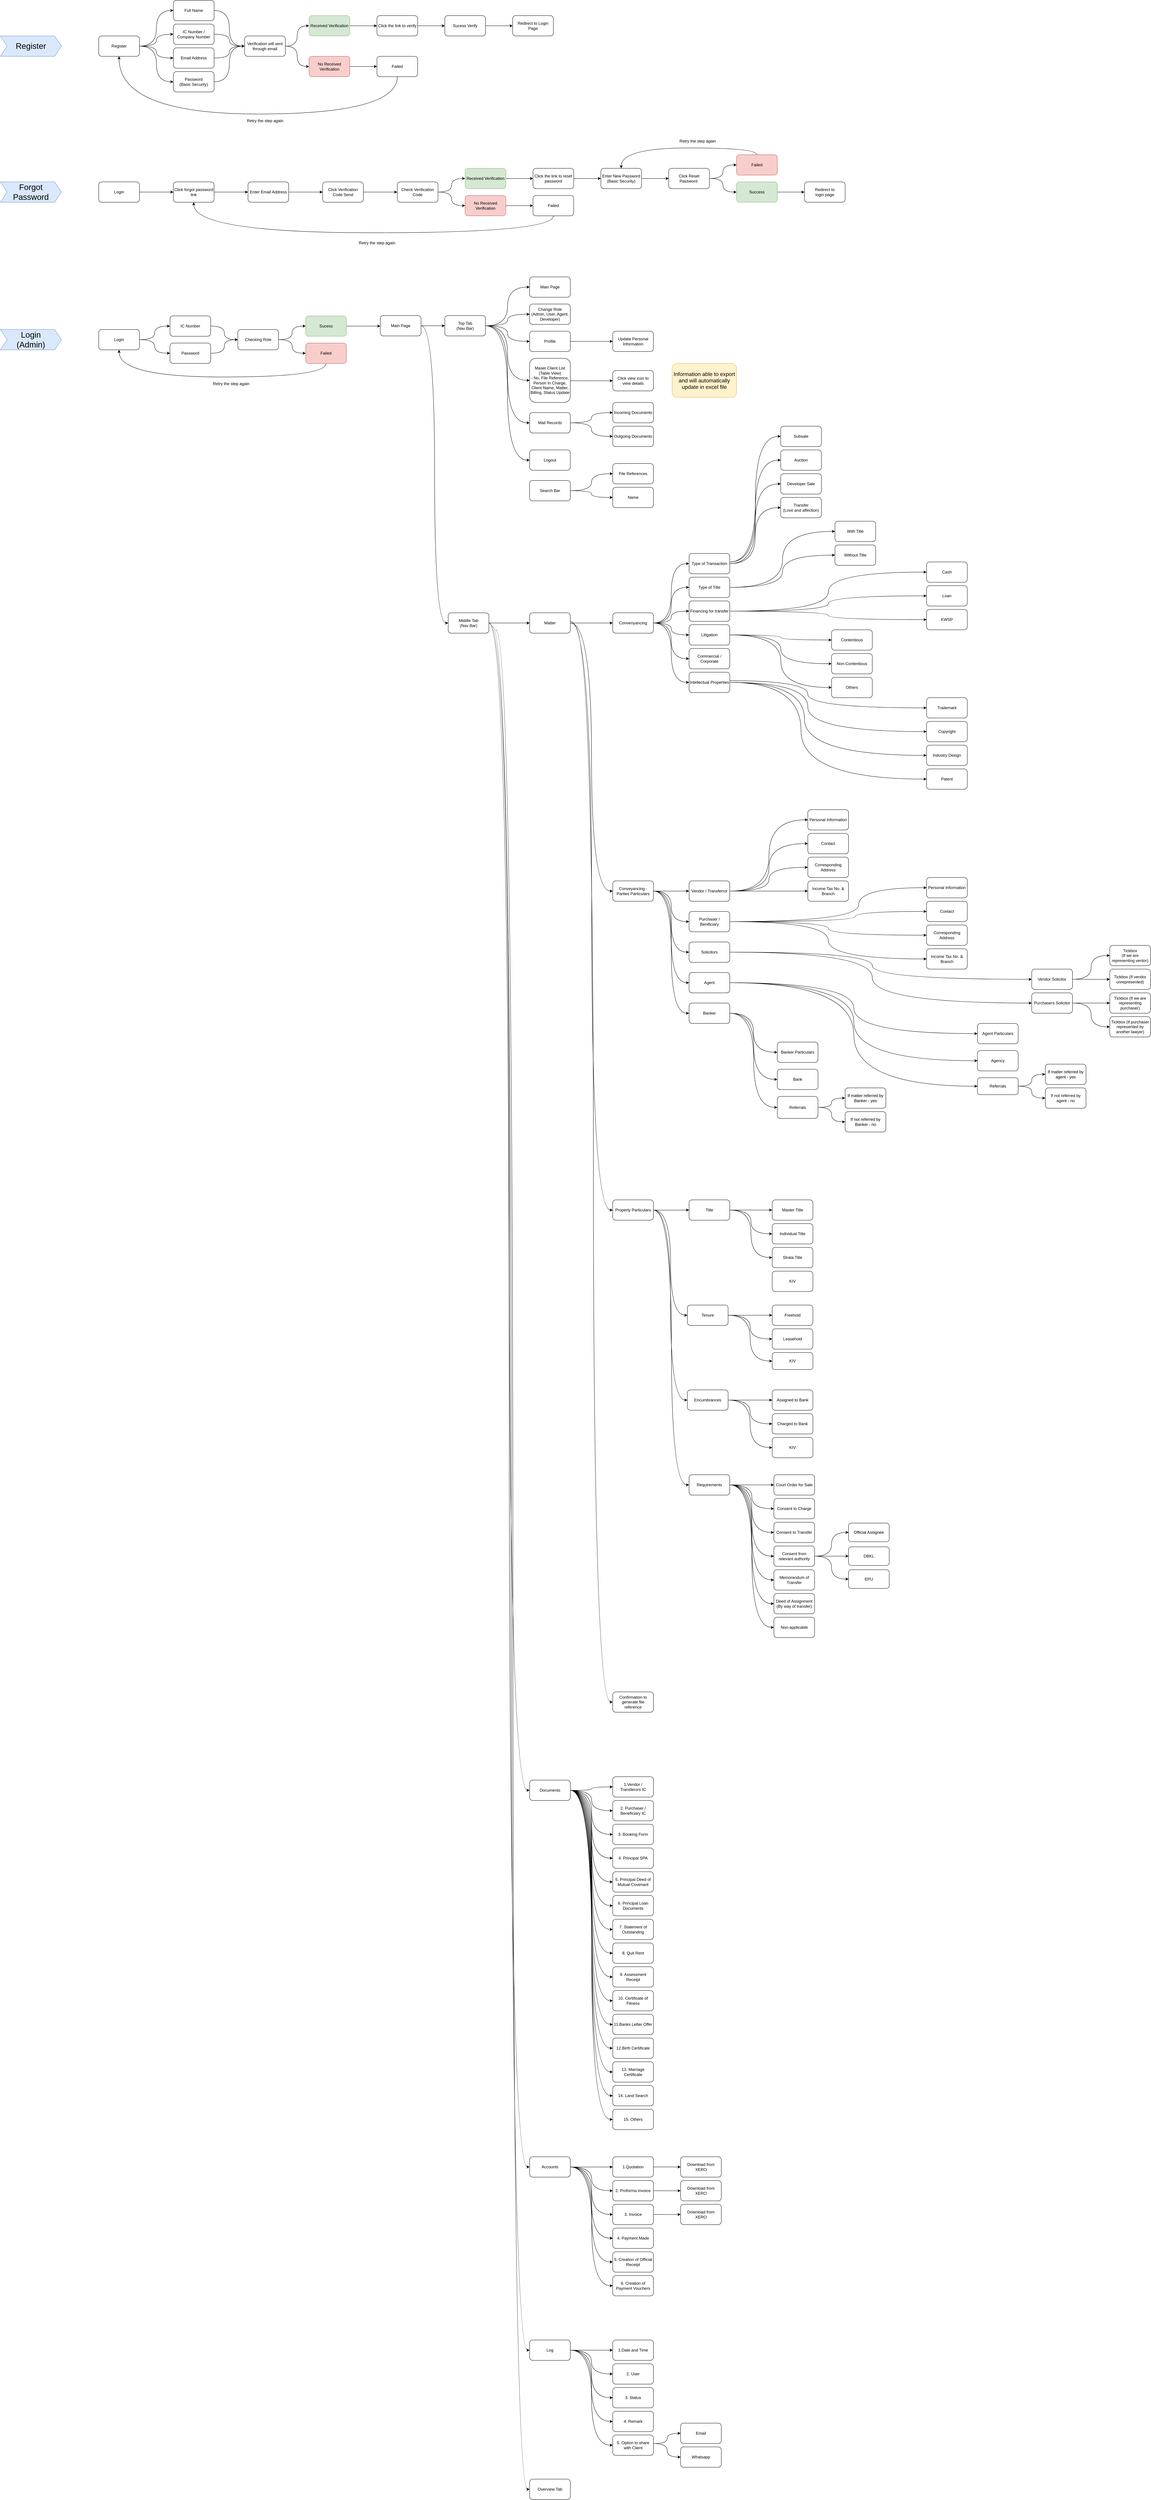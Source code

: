 <mxfile version="15.4.1" type="github" pages="2">
  <diagram id="xgqCIwR7XkDcQvCPzrnn" name="Admin">
    <mxGraphModel dx="1673" dy="908" grid="1" gridSize="10" guides="1" tooltips="1" connect="1" arrows="1" fold="1" page="1" pageScale="1" pageWidth="850" pageHeight="1100" math="0" shadow="0">
      <root>
        <mxCell id="HukbtGcE1QIZE2v9M4T--0" />
        <mxCell id="HukbtGcE1QIZE2v9M4T--1" parent="HukbtGcE1QIZE2v9M4T--0" />
        <mxCell id="HukbtGcE1QIZE2v9M4T--10" style="edgeStyle=orthogonalEdgeStyle;curved=1;orthogonalLoop=1;jettySize=auto;html=1;exitX=1;exitY=0.5;exitDx=0;exitDy=0;entryX=0;entryY=0.5;entryDx=0;entryDy=0;" parent="HukbtGcE1QIZE2v9M4T--1" source="HukbtGcE1QIZE2v9M4T--3" target="HukbtGcE1QIZE2v9M4T--8" edge="1">
          <mxGeometry relative="1" as="geometry" />
        </mxCell>
        <mxCell id="HukbtGcE1QIZE2v9M4T--11" style="edgeStyle=orthogonalEdgeStyle;curved=1;orthogonalLoop=1;jettySize=auto;html=1;exitX=1;exitY=0.5;exitDx=0;exitDy=0;" parent="HukbtGcE1QIZE2v9M4T--1" source="HukbtGcE1QIZE2v9M4T--3" target="HukbtGcE1QIZE2v9M4T--5" edge="1">
          <mxGeometry relative="1" as="geometry" />
        </mxCell>
        <mxCell id="HukbtGcE1QIZE2v9M4T--12" style="edgeStyle=orthogonalEdgeStyle;curved=1;orthogonalLoop=1;jettySize=auto;html=1;exitX=1;exitY=0.5;exitDx=0;exitDy=0;entryX=0;entryY=0.5;entryDx=0;entryDy=0;" parent="HukbtGcE1QIZE2v9M4T--1" source="HukbtGcE1QIZE2v9M4T--3" target="HukbtGcE1QIZE2v9M4T--6" edge="1">
          <mxGeometry relative="1" as="geometry" />
        </mxCell>
        <mxCell id="HukbtGcE1QIZE2v9M4T--19" style="edgeStyle=orthogonalEdgeStyle;curved=1;orthogonalLoop=1;jettySize=auto;html=1;exitX=1;exitY=0.5;exitDx=0;exitDy=0;entryX=0;entryY=0.5;entryDx=0;entryDy=0;" parent="HukbtGcE1QIZE2v9M4T--1" source="HukbtGcE1QIZE2v9M4T--3" target="HukbtGcE1QIZE2v9M4T--17" edge="1">
          <mxGeometry relative="1" as="geometry" />
        </mxCell>
        <mxCell id="HukbtGcE1QIZE2v9M4T--3" value="Register" style="whiteSpace=wrap;html=1;rounded=1;" parent="HukbtGcE1QIZE2v9M4T--1" vertex="1">
          <mxGeometry x="300" y="140" width="120" height="60" as="geometry" />
        </mxCell>
        <mxCell id="HukbtGcE1QIZE2v9M4T--15" style="edgeStyle=orthogonalEdgeStyle;curved=1;orthogonalLoop=1;jettySize=auto;html=1;exitX=1;exitY=0.5;exitDx=0;exitDy=0;entryX=0;entryY=0.5;entryDx=0;entryDy=0;" parent="HukbtGcE1QIZE2v9M4T--1" source="HukbtGcE1QIZE2v9M4T--5" target="HukbtGcE1QIZE2v9M4T--13" edge="1">
          <mxGeometry relative="1" as="geometry" />
        </mxCell>
        <mxCell id="HukbtGcE1QIZE2v9M4T--5" value="IC Number /&lt;br&gt;Company Number" style="whiteSpace=wrap;html=1;rounded=1;" parent="HukbtGcE1QIZE2v9M4T--1" vertex="1">
          <mxGeometry x="520" y="105" width="120" height="60" as="geometry" />
        </mxCell>
        <mxCell id="HukbtGcE1QIZE2v9M4T--16" style="edgeStyle=orthogonalEdgeStyle;curved=1;orthogonalLoop=1;jettySize=auto;html=1;exitX=1;exitY=0.5;exitDx=0;exitDy=0;entryX=0;entryY=0.5;entryDx=0;entryDy=0;" parent="HukbtGcE1QIZE2v9M4T--1" source="HukbtGcE1QIZE2v9M4T--6" target="HukbtGcE1QIZE2v9M4T--13" edge="1">
          <mxGeometry relative="1" as="geometry" />
        </mxCell>
        <mxCell id="HukbtGcE1QIZE2v9M4T--6" value="Password&lt;br&gt;(Basic Security)" style="whiteSpace=wrap;html=1;rounded=1;" parent="HukbtGcE1QIZE2v9M4T--1" vertex="1">
          <mxGeometry x="520" y="245" width="120" height="60" as="geometry" />
        </mxCell>
        <mxCell id="HukbtGcE1QIZE2v9M4T--14" style="edgeStyle=orthogonalEdgeStyle;curved=1;orthogonalLoop=1;jettySize=auto;html=1;exitX=1;exitY=0.5;exitDx=0;exitDy=0;entryX=0;entryY=0.5;entryDx=0;entryDy=0;" parent="HukbtGcE1QIZE2v9M4T--1" source="HukbtGcE1QIZE2v9M4T--8" target="HukbtGcE1QIZE2v9M4T--13" edge="1">
          <mxGeometry relative="1" as="geometry" />
        </mxCell>
        <mxCell id="HukbtGcE1QIZE2v9M4T--8" value="Full Name" style="whiteSpace=wrap;html=1;rounded=1;" parent="HukbtGcE1QIZE2v9M4T--1" vertex="1">
          <mxGeometry x="520" y="35" width="120" height="60" as="geometry" />
        </mxCell>
        <mxCell id="HukbtGcE1QIZE2v9M4T--21" value="" style="edgeStyle=orthogonalEdgeStyle;curved=1;orthogonalLoop=1;jettySize=auto;html=1;" parent="HukbtGcE1QIZE2v9M4T--1" source="HukbtGcE1QIZE2v9M4T--13" target="HukbtGcE1QIZE2v9M4T--20" edge="1">
          <mxGeometry relative="1" as="geometry" />
        </mxCell>
        <mxCell id="HukbtGcE1QIZE2v9M4T--23" style="edgeStyle=orthogonalEdgeStyle;curved=1;orthogonalLoop=1;jettySize=auto;html=1;exitX=1;exitY=0.5;exitDx=0;exitDy=0;entryX=0;entryY=0.5;entryDx=0;entryDy=0;" parent="HukbtGcE1QIZE2v9M4T--1" source="HukbtGcE1QIZE2v9M4T--13" target="HukbtGcE1QIZE2v9M4T--22" edge="1">
          <mxGeometry relative="1" as="geometry" />
        </mxCell>
        <mxCell id="HukbtGcE1QIZE2v9M4T--13" value="Verification will sent through email" style="whiteSpace=wrap;html=1;rounded=1;" parent="HukbtGcE1QIZE2v9M4T--1" vertex="1">
          <mxGeometry x="730" y="140" width="120" height="60" as="geometry" />
        </mxCell>
        <mxCell id="HukbtGcE1QIZE2v9M4T--18" style="edgeStyle=orthogonalEdgeStyle;curved=1;orthogonalLoop=1;jettySize=auto;html=1;exitX=1;exitY=0.5;exitDx=0;exitDy=0;entryX=0;entryY=0.5;entryDx=0;entryDy=0;" parent="HukbtGcE1QIZE2v9M4T--1" source="HukbtGcE1QIZE2v9M4T--17" target="HukbtGcE1QIZE2v9M4T--13" edge="1">
          <mxGeometry relative="1" as="geometry" />
        </mxCell>
        <mxCell id="HukbtGcE1QIZE2v9M4T--17" value="Email Address" style="whiteSpace=wrap;html=1;rounded=1;" parent="HukbtGcE1QIZE2v9M4T--1" vertex="1">
          <mxGeometry x="520" y="175" width="120" height="60" as="geometry" />
        </mxCell>
        <mxCell id="HukbtGcE1QIZE2v9M4T--25" style="edgeStyle=orthogonalEdgeStyle;curved=1;orthogonalLoop=1;jettySize=auto;html=1;exitX=1;exitY=0.5;exitDx=0;exitDy=0;entryX=0;entryY=0.5;entryDx=0;entryDy=0;" parent="HukbtGcE1QIZE2v9M4T--1" source="HukbtGcE1QIZE2v9M4T--20" target="HukbtGcE1QIZE2v9M4T--24" edge="1">
          <mxGeometry relative="1" as="geometry" />
        </mxCell>
        <mxCell id="HukbtGcE1QIZE2v9M4T--20" value="Received Verification" style="whiteSpace=wrap;html=1;rounded=1;fillColor=#d5e8d4;strokeColor=#82b366;" parent="HukbtGcE1QIZE2v9M4T--1" vertex="1">
          <mxGeometry x="920" y="80" width="120" height="60" as="geometry" />
        </mxCell>
        <mxCell id="HukbtGcE1QIZE2v9M4T--30" style="edgeStyle=orthogonalEdgeStyle;curved=1;orthogonalLoop=1;jettySize=auto;html=1;exitX=1;exitY=0.5;exitDx=0;exitDy=0;entryX=0;entryY=0.5;entryDx=0;entryDy=0;" parent="HukbtGcE1QIZE2v9M4T--1" source="HukbtGcE1QIZE2v9M4T--22" target="HukbtGcE1QIZE2v9M4T--28" edge="1">
          <mxGeometry relative="1" as="geometry" />
        </mxCell>
        <mxCell id="HukbtGcE1QIZE2v9M4T--22" value="No Received Verification" style="whiteSpace=wrap;html=1;rounded=1;fillColor=#f8cecc;strokeColor=#b85450;" parent="HukbtGcE1QIZE2v9M4T--1" vertex="1">
          <mxGeometry x="920" y="200" width="120" height="60" as="geometry" />
        </mxCell>
        <mxCell id="HukbtGcE1QIZE2v9M4T--35" value="" style="edgeStyle=orthogonalEdgeStyle;curved=1;orthogonalLoop=1;jettySize=auto;html=1;" parent="HukbtGcE1QIZE2v9M4T--1" source="HukbtGcE1QIZE2v9M4T--24" target="HukbtGcE1QIZE2v9M4T--34" edge="1">
          <mxGeometry relative="1" as="geometry" />
        </mxCell>
        <mxCell id="HukbtGcE1QIZE2v9M4T--24" value="Click the link to verify" style="whiteSpace=wrap;html=1;rounded=1;" parent="HukbtGcE1QIZE2v9M4T--1" vertex="1">
          <mxGeometry x="1120" y="80" width="120" height="60" as="geometry" />
        </mxCell>
        <mxCell id="HukbtGcE1QIZE2v9M4T--32" style="edgeStyle=orthogonalEdgeStyle;curved=1;orthogonalLoop=1;jettySize=auto;html=1;exitX=0.5;exitY=1;exitDx=0;exitDy=0;entryX=0.5;entryY=1;entryDx=0;entryDy=0;" parent="HukbtGcE1QIZE2v9M4T--1" source="HukbtGcE1QIZE2v9M4T--28" target="HukbtGcE1QIZE2v9M4T--3" edge="1">
          <mxGeometry relative="1" as="geometry">
            <Array as="points">
              <mxPoint x="1180" y="370" />
              <mxPoint x="360" y="370" />
            </Array>
          </mxGeometry>
        </mxCell>
        <mxCell id="HukbtGcE1QIZE2v9M4T--28" value="Failed" style="whiteSpace=wrap;html=1;rounded=1;" parent="HukbtGcE1QIZE2v9M4T--1" vertex="1">
          <mxGeometry x="1120" y="200" width="120" height="60" as="geometry" />
        </mxCell>
        <mxCell id="HukbtGcE1QIZE2v9M4T--33" value="Retry the step again" style="text;html=1;align=center;verticalAlign=middle;resizable=0;points=[];autosize=1;strokeColor=none;fillColor=none;" parent="HukbtGcE1QIZE2v9M4T--1" vertex="1">
          <mxGeometry x="730" y="380" width="120" height="20" as="geometry" />
        </mxCell>
        <mxCell id="HukbtGcE1QIZE2v9M4T--37" style="edgeStyle=orthogonalEdgeStyle;curved=1;orthogonalLoop=1;jettySize=auto;html=1;exitX=1;exitY=0.5;exitDx=0;exitDy=0;" parent="HukbtGcE1QIZE2v9M4T--1" source="HukbtGcE1QIZE2v9M4T--34" target="HukbtGcE1QIZE2v9M4T--36" edge="1">
          <mxGeometry relative="1" as="geometry" />
        </mxCell>
        <mxCell id="HukbtGcE1QIZE2v9M4T--34" value="Sucess Verify" style="whiteSpace=wrap;html=1;rounded=1;" parent="HukbtGcE1QIZE2v9M4T--1" vertex="1">
          <mxGeometry x="1320" y="80" width="120" height="60" as="geometry" />
        </mxCell>
        <mxCell id="HukbtGcE1QIZE2v9M4T--36" value="Redirect to Login Page" style="whiteSpace=wrap;html=1;rounded=1;" parent="HukbtGcE1QIZE2v9M4T--1" vertex="1">
          <mxGeometry x="1520" y="80" width="120" height="60" as="geometry" />
        </mxCell>
        <mxCell id="HukbtGcE1QIZE2v9M4T--43" value="&lt;font style=&quot;font-size: 24px&quot;&gt;Register&lt;/font&gt;" style="shape=step;perimeter=stepPerimeter;whiteSpace=wrap;html=1;fixedSize=1;fillColor=#dae8fc;strokeColor=#6c8ebf;" parent="HukbtGcE1QIZE2v9M4T--1" vertex="1">
          <mxGeometry x="10" y="140" width="180" height="60" as="geometry" />
        </mxCell>
        <mxCell id="HukbtGcE1QIZE2v9M4T--44" value="&lt;font style=&quot;font-size: 24px&quot;&gt;Forgot Password&lt;/font&gt;" style="shape=step;perimeter=stepPerimeter;whiteSpace=wrap;html=1;fixedSize=1;fillColor=#dae8fc;strokeColor=#6c8ebf;" parent="HukbtGcE1QIZE2v9M4T--1" vertex="1">
          <mxGeometry x="10" y="570" width="180" height="60" as="geometry" />
        </mxCell>
        <mxCell id="HukbtGcE1QIZE2v9M4T--76" style="edgeStyle=orthogonalEdgeStyle;curved=1;orthogonalLoop=1;jettySize=auto;html=1;exitX=1;exitY=0.5;exitDx=0;exitDy=0;entryX=0;entryY=0.5;entryDx=0;entryDy=0;" parent="HukbtGcE1QIZE2v9M4T--1" source="HukbtGcE1QIZE2v9M4T--45" target="HukbtGcE1QIZE2v9M4T--46" edge="1">
          <mxGeometry relative="1" as="geometry" />
        </mxCell>
        <mxCell id="HukbtGcE1QIZE2v9M4T--45" value="Login" style="whiteSpace=wrap;html=1;rounded=1;" parent="HukbtGcE1QIZE2v9M4T--1" vertex="1">
          <mxGeometry x="300" y="570" width="120" height="60" as="geometry" />
        </mxCell>
        <mxCell id="HukbtGcE1QIZE2v9M4T--57" style="edgeStyle=orthogonalEdgeStyle;curved=1;orthogonalLoop=1;jettySize=auto;html=1;exitX=1;exitY=0.5;exitDx=0;exitDy=0;entryX=0;entryY=0.5;entryDx=0;entryDy=0;" parent="HukbtGcE1QIZE2v9M4T--1" source="HukbtGcE1QIZE2v9M4T--46" target="HukbtGcE1QIZE2v9M4T--47" edge="1">
          <mxGeometry relative="1" as="geometry" />
        </mxCell>
        <mxCell id="HukbtGcE1QIZE2v9M4T--46" value="Click forgot password link" style="whiteSpace=wrap;html=1;rounded=1;" parent="HukbtGcE1QIZE2v9M4T--1" vertex="1">
          <mxGeometry x="520" y="570" width="120" height="60" as="geometry" />
        </mxCell>
        <mxCell id="HukbtGcE1QIZE2v9M4T--58" style="edgeStyle=orthogonalEdgeStyle;curved=1;orthogonalLoop=1;jettySize=auto;html=1;exitX=1;exitY=0.5;exitDx=0;exitDy=0;entryX=0;entryY=0.5;entryDx=0;entryDy=0;" parent="HukbtGcE1QIZE2v9M4T--1" source="HukbtGcE1QIZE2v9M4T--47" target="HukbtGcE1QIZE2v9M4T--48" edge="1">
          <mxGeometry relative="1" as="geometry" />
        </mxCell>
        <mxCell id="HukbtGcE1QIZE2v9M4T--47" value="Enter Email Address" style="whiteSpace=wrap;html=1;rounded=1;" parent="HukbtGcE1QIZE2v9M4T--1" vertex="1">
          <mxGeometry x="740" y="570" width="120" height="60" as="geometry" />
        </mxCell>
        <mxCell id="HukbtGcE1QIZE2v9M4T--59" style="edgeStyle=orthogonalEdgeStyle;curved=1;orthogonalLoop=1;jettySize=auto;html=1;exitX=1;exitY=0.5;exitDx=0;exitDy=0;entryX=0;entryY=0.5;entryDx=0;entryDy=0;" parent="HukbtGcE1QIZE2v9M4T--1" source="HukbtGcE1QIZE2v9M4T--48" target="HukbtGcE1QIZE2v9M4T--49" edge="1">
          <mxGeometry relative="1" as="geometry" />
        </mxCell>
        <mxCell id="HukbtGcE1QIZE2v9M4T--48" value="Click Verification Code Send" style="whiteSpace=wrap;html=1;rounded=1;" parent="HukbtGcE1QIZE2v9M4T--1" vertex="1">
          <mxGeometry x="960" y="570" width="120" height="60" as="geometry" />
        </mxCell>
        <mxCell id="HukbtGcE1QIZE2v9M4T--60" style="edgeStyle=orthogonalEdgeStyle;curved=1;orthogonalLoop=1;jettySize=auto;html=1;exitX=1;exitY=0.5;exitDx=0;exitDy=0;entryX=0;entryY=0.5;entryDx=0;entryDy=0;" parent="HukbtGcE1QIZE2v9M4T--1" source="HukbtGcE1QIZE2v9M4T--49" target="HukbtGcE1QIZE2v9M4T--50" edge="1">
          <mxGeometry relative="1" as="geometry" />
        </mxCell>
        <mxCell id="HukbtGcE1QIZE2v9M4T--61" style="edgeStyle=orthogonalEdgeStyle;curved=1;orthogonalLoop=1;jettySize=auto;html=1;exitX=1;exitY=0.5;exitDx=0;exitDy=0;entryX=0;entryY=0.5;entryDx=0;entryDy=0;" parent="HukbtGcE1QIZE2v9M4T--1" source="HukbtGcE1QIZE2v9M4T--49" target="HukbtGcE1QIZE2v9M4T--51" edge="1">
          <mxGeometry relative="1" as="geometry" />
        </mxCell>
        <mxCell id="HukbtGcE1QIZE2v9M4T--49" value="Check Verification Code" style="whiteSpace=wrap;html=1;rounded=1;" parent="HukbtGcE1QIZE2v9M4T--1" vertex="1">
          <mxGeometry x="1180" y="570" width="120" height="60" as="geometry" />
        </mxCell>
        <mxCell id="HukbtGcE1QIZE2v9M4T--62" style="edgeStyle=orthogonalEdgeStyle;curved=1;orthogonalLoop=1;jettySize=auto;html=1;exitX=1;exitY=0.5;exitDx=0;exitDy=0;entryX=0;entryY=0.5;entryDx=0;entryDy=0;" parent="HukbtGcE1QIZE2v9M4T--1" source="HukbtGcE1QIZE2v9M4T--50" target="HukbtGcE1QIZE2v9M4T--53" edge="1">
          <mxGeometry relative="1" as="geometry" />
        </mxCell>
        <mxCell id="HukbtGcE1QIZE2v9M4T--50" value="Received Verification" style="whiteSpace=wrap;html=1;rounded=1;fillColor=#d5e8d4;strokeColor=#82b366;" parent="HukbtGcE1QIZE2v9M4T--1" vertex="1">
          <mxGeometry x="1380" y="530" width="120" height="60" as="geometry" />
        </mxCell>
        <mxCell id="HukbtGcE1QIZE2v9M4T--63" style="edgeStyle=orthogonalEdgeStyle;curved=1;orthogonalLoop=1;jettySize=auto;html=1;exitX=1;exitY=0.5;exitDx=0;exitDy=0;entryX=0;entryY=0.5;entryDx=0;entryDy=0;" parent="HukbtGcE1QIZE2v9M4T--1" source="HukbtGcE1QIZE2v9M4T--51" target="HukbtGcE1QIZE2v9M4T--52" edge="1">
          <mxGeometry relative="1" as="geometry" />
        </mxCell>
        <mxCell id="HukbtGcE1QIZE2v9M4T--51" value="No Received&lt;br&gt;Verification" style="whiteSpace=wrap;html=1;rounded=1;fillColor=#f8cecc;strokeColor=#b85450;" parent="HukbtGcE1QIZE2v9M4T--1" vertex="1">
          <mxGeometry x="1380" y="610" width="120" height="60" as="geometry" />
        </mxCell>
        <mxCell id="HukbtGcE1QIZE2v9M4T--55" style="edgeStyle=orthogonalEdgeStyle;curved=1;orthogonalLoop=1;jettySize=auto;html=1;exitX=0.5;exitY=1;exitDx=0;exitDy=0;entryX=0.5;entryY=1;entryDx=0;entryDy=0;" parent="HukbtGcE1QIZE2v9M4T--1" source="HukbtGcE1QIZE2v9M4T--52" target="HukbtGcE1QIZE2v9M4T--46" edge="1">
          <mxGeometry relative="1" as="geometry">
            <Array as="points">
              <mxPoint x="1640" y="720" />
              <mxPoint x="580" y="720" />
            </Array>
          </mxGeometry>
        </mxCell>
        <mxCell id="HukbtGcE1QIZE2v9M4T--52" value="Failed" style="whiteSpace=wrap;html=1;rounded=1;" parent="HukbtGcE1QIZE2v9M4T--1" vertex="1">
          <mxGeometry x="1580" y="610" width="120" height="60" as="geometry" />
        </mxCell>
        <mxCell id="HukbtGcE1QIZE2v9M4T--65" style="edgeStyle=orthogonalEdgeStyle;curved=1;orthogonalLoop=1;jettySize=auto;html=1;exitX=1;exitY=0.5;exitDx=0;exitDy=0;" parent="HukbtGcE1QIZE2v9M4T--1" source="HukbtGcE1QIZE2v9M4T--53" target="HukbtGcE1QIZE2v9M4T--64" edge="1">
          <mxGeometry relative="1" as="geometry" />
        </mxCell>
        <mxCell id="HukbtGcE1QIZE2v9M4T--53" value="Click the link to reset password" style="whiteSpace=wrap;html=1;rounded=1;" parent="HukbtGcE1QIZE2v9M4T--1" vertex="1">
          <mxGeometry x="1580" y="530" width="120" height="60" as="geometry" />
        </mxCell>
        <mxCell id="HukbtGcE1QIZE2v9M4T--56" value="Retry the step again" style="text;html=1;align=center;verticalAlign=middle;resizable=0;points=[];autosize=1;strokeColor=none;fillColor=none;" parent="HukbtGcE1QIZE2v9M4T--1" vertex="1">
          <mxGeometry x="1060" y="740" width="120" height="20" as="geometry" />
        </mxCell>
        <mxCell id="HukbtGcE1QIZE2v9M4T--71" style="edgeStyle=orthogonalEdgeStyle;curved=1;orthogonalLoop=1;jettySize=auto;html=1;exitX=1;exitY=0.5;exitDx=0;exitDy=0;entryX=0;entryY=0.5;entryDx=0;entryDy=0;" parent="HukbtGcE1QIZE2v9M4T--1" source="HukbtGcE1QIZE2v9M4T--64" target="HukbtGcE1QIZE2v9M4T--66" edge="1">
          <mxGeometry relative="1" as="geometry" />
        </mxCell>
        <mxCell id="HukbtGcE1QIZE2v9M4T--64" value="Enter New Password&lt;br&gt;(Basic Security)" style="whiteSpace=wrap;html=1;rounded=1;" parent="HukbtGcE1QIZE2v9M4T--1" vertex="1">
          <mxGeometry x="1780" y="530" width="120" height="60" as="geometry" />
        </mxCell>
        <mxCell id="HukbtGcE1QIZE2v9M4T--72" style="edgeStyle=orthogonalEdgeStyle;curved=1;orthogonalLoop=1;jettySize=auto;html=1;exitX=1;exitY=0.5;exitDx=0;exitDy=0;entryX=0;entryY=0.5;entryDx=0;entryDy=0;" parent="HukbtGcE1QIZE2v9M4T--1" source="HukbtGcE1QIZE2v9M4T--66" target="HukbtGcE1QIZE2v9M4T--67" edge="1">
          <mxGeometry relative="1" as="geometry" />
        </mxCell>
        <mxCell id="HukbtGcE1QIZE2v9M4T--73" style="edgeStyle=orthogonalEdgeStyle;curved=1;orthogonalLoop=1;jettySize=auto;html=1;exitX=1;exitY=0.5;exitDx=0;exitDy=0;" parent="HukbtGcE1QIZE2v9M4T--1" source="HukbtGcE1QIZE2v9M4T--66" target="HukbtGcE1QIZE2v9M4T--68" edge="1">
          <mxGeometry relative="1" as="geometry" />
        </mxCell>
        <mxCell id="HukbtGcE1QIZE2v9M4T--66" value="Click Reset Password&amp;nbsp;" style="whiteSpace=wrap;html=1;rounded=1;" parent="HukbtGcE1QIZE2v9M4T--1" vertex="1">
          <mxGeometry x="1980" y="530" width="120" height="60" as="geometry" />
        </mxCell>
        <mxCell id="HukbtGcE1QIZE2v9M4T--69" style="edgeStyle=orthogonalEdgeStyle;curved=1;orthogonalLoop=1;jettySize=auto;html=1;exitX=0.5;exitY=0;exitDx=0;exitDy=0;entryX=0.5;entryY=0;entryDx=0;entryDy=0;" parent="HukbtGcE1QIZE2v9M4T--1" source="HukbtGcE1QIZE2v9M4T--67" target="HukbtGcE1QIZE2v9M4T--64" edge="1">
          <mxGeometry relative="1" as="geometry" />
        </mxCell>
        <mxCell id="HukbtGcE1QIZE2v9M4T--67" value="Failed" style="whiteSpace=wrap;html=1;rounded=1;fillColor=#f8cecc;strokeColor=#b85450;" parent="HukbtGcE1QIZE2v9M4T--1" vertex="1">
          <mxGeometry x="2180" y="490" width="120" height="60" as="geometry" />
        </mxCell>
        <mxCell id="HukbtGcE1QIZE2v9M4T--75" style="edgeStyle=orthogonalEdgeStyle;curved=1;orthogonalLoop=1;jettySize=auto;html=1;exitX=1;exitY=0.5;exitDx=0;exitDy=0;" parent="HukbtGcE1QIZE2v9M4T--1" source="HukbtGcE1QIZE2v9M4T--68" target="HukbtGcE1QIZE2v9M4T--74" edge="1">
          <mxGeometry relative="1" as="geometry" />
        </mxCell>
        <mxCell id="HukbtGcE1QIZE2v9M4T--68" value="Success" style="whiteSpace=wrap;html=1;rounded=1;fillColor=#d5e8d4;strokeColor=#82b366;" parent="HukbtGcE1QIZE2v9M4T--1" vertex="1">
          <mxGeometry x="2180" y="570" width="120" height="60" as="geometry" />
        </mxCell>
        <mxCell id="HukbtGcE1QIZE2v9M4T--70" value="Retry the step again" style="text;html=1;align=center;verticalAlign=middle;resizable=0;points=[];autosize=1;strokeColor=none;fillColor=none;" parent="HukbtGcE1QIZE2v9M4T--1" vertex="1">
          <mxGeometry x="2005" y="440" width="120" height="20" as="geometry" />
        </mxCell>
        <mxCell id="HukbtGcE1QIZE2v9M4T--74" value="Redirect to &lt;br&gt;login page" style="whiteSpace=wrap;html=1;rounded=1;" parent="HukbtGcE1QIZE2v9M4T--1" vertex="1">
          <mxGeometry x="2380" y="570" width="120" height="60" as="geometry" />
        </mxCell>
        <mxCell id="HukbtGcE1QIZE2v9M4T--77" value="&lt;font style=&quot;font-size: 24px&quot;&gt;Login &lt;br&gt;(Admin)&lt;/font&gt;" style="shape=step;perimeter=stepPerimeter;whiteSpace=wrap;html=1;fixedSize=1;fillColor=#dae8fc;strokeColor=#6c8ebf;" parent="HukbtGcE1QIZE2v9M4T--1" vertex="1">
          <mxGeometry x="10" y="1005" width="180" height="60" as="geometry" />
        </mxCell>
        <mxCell id="HukbtGcE1QIZE2v9M4T--82" style="edgeStyle=orthogonalEdgeStyle;curved=1;orthogonalLoop=1;jettySize=auto;html=1;exitX=1;exitY=0.5;exitDx=0;exitDy=0;" parent="HukbtGcE1QIZE2v9M4T--1" source="HukbtGcE1QIZE2v9M4T--78" target="HukbtGcE1QIZE2v9M4T--79" edge="1">
          <mxGeometry relative="1" as="geometry" />
        </mxCell>
        <mxCell id="HukbtGcE1QIZE2v9M4T--83" style="edgeStyle=orthogonalEdgeStyle;curved=1;orthogonalLoop=1;jettySize=auto;html=1;exitX=1;exitY=0.5;exitDx=0;exitDy=0;" parent="HukbtGcE1QIZE2v9M4T--1" source="HukbtGcE1QIZE2v9M4T--78" target="HukbtGcE1QIZE2v9M4T--81" edge="1">
          <mxGeometry relative="1" as="geometry" />
        </mxCell>
        <mxCell id="HukbtGcE1QIZE2v9M4T--78" value="Login" style="whiteSpace=wrap;html=1;rounded=1;" parent="HukbtGcE1QIZE2v9M4T--1" vertex="1">
          <mxGeometry x="300" y="1005" width="120" height="60" as="geometry" />
        </mxCell>
        <mxCell id="HukbtGcE1QIZE2v9M4T--85" style="edgeStyle=orthogonalEdgeStyle;curved=1;orthogonalLoop=1;jettySize=auto;html=1;exitX=1;exitY=0.5;exitDx=0;exitDy=0;" parent="HukbtGcE1QIZE2v9M4T--1" source="HukbtGcE1QIZE2v9M4T--79" target="HukbtGcE1QIZE2v9M4T--84" edge="1">
          <mxGeometry relative="1" as="geometry" />
        </mxCell>
        <mxCell id="HukbtGcE1QIZE2v9M4T--79" value="IC Number" style="whiteSpace=wrap;html=1;rounded=1;" parent="HukbtGcE1QIZE2v9M4T--1" vertex="1">
          <mxGeometry x="510" y="965" width="120" height="60" as="geometry" />
        </mxCell>
        <mxCell id="HukbtGcE1QIZE2v9M4T--86" style="edgeStyle=orthogonalEdgeStyle;curved=1;orthogonalLoop=1;jettySize=auto;html=1;exitX=1;exitY=0.5;exitDx=0;exitDy=0;entryX=0;entryY=0.5;entryDx=0;entryDy=0;" parent="HukbtGcE1QIZE2v9M4T--1" source="HukbtGcE1QIZE2v9M4T--81" target="HukbtGcE1QIZE2v9M4T--84" edge="1">
          <mxGeometry relative="1" as="geometry" />
        </mxCell>
        <mxCell id="HukbtGcE1QIZE2v9M4T--81" value="Password" style="whiteSpace=wrap;html=1;rounded=1;" parent="HukbtGcE1QIZE2v9M4T--1" vertex="1">
          <mxGeometry x="510" y="1045" width="120" height="60" as="geometry" />
        </mxCell>
        <mxCell id="HukbtGcE1QIZE2v9M4T--89" style="edgeStyle=orthogonalEdgeStyle;curved=1;orthogonalLoop=1;jettySize=auto;html=1;exitX=1;exitY=0.5;exitDx=0;exitDy=0;" parent="HukbtGcE1QIZE2v9M4T--1" source="HukbtGcE1QIZE2v9M4T--84" target="HukbtGcE1QIZE2v9M4T--87" edge="1">
          <mxGeometry relative="1" as="geometry" />
        </mxCell>
        <mxCell id="HukbtGcE1QIZE2v9M4T--90" style="edgeStyle=orthogonalEdgeStyle;curved=1;orthogonalLoop=1;jettySize=auto;html=1;exitX=1;exitY=0.5;exitDx=0;exitDy=0;entryX=0;entryY=0.5;entryDx=0;entryDy=0;" parent="HukbtGcE1QIZE2v9M4T--1" source="HukbtGcE1QIZE2v9M4T--84" target="HukbtGcE1QIZE2v9M4T--88" edge="1">
          <mxGeometry relative="1" as="geometry" />
        </mxCell>
        <mxCell id="HukbtGcE1QIZE2v9M4T--84" value="Checking Role" style="whiteSpace=wrap;html=1;rounded=1;" parent="HukbtGcE1QIZE2v9M4T--1" vertex="1">
          <mxGeometry x="710" y="1005" width="120" height="60" as="geometry" />
        </mxCell>
        <mxCell id="HukbtGcE1QIZE2v9M4T--94" style="edgeStyle=orthogonalEdgeStyle;curved=1;orthogonalLoop=1;jettySize=auto;html=1;exitX=1;exitY=0.5;exitDx=0;exitDy=0;entryX=0;entryY=0.5;entryDx=0;entryDy=0;" parent="HukbtGcE1QIZE2v9M4T--1" source="HukbtGcE1QIZE2v9M4T--87" edge="1">
          <mxGeometry relative="1" as="geometry">
            <mxPoint x="1130" y="995" as="targetPoint" />
          </mxGeometry>
        </mxCell>
        <mxCell id="HukbtGcE1QIZE2v9M4T--87" value="Sucess" style="whiteSpace=wrap;html=1;rounded=1;fillColor=#d5e8d4;strokeColor=#82b366;" parent="HukbtGcE1QIZE2v9M4T--1" vertex="1">
          <mxGeometry x="910" y="965" width="120" height="60" as="geometry" />
        </mxCell>
        <mxCell id="HukbtGcE1QIZE2v9M4T--91" style="edgeStyle=orthogonalEdgeStyle;curved=1;orthogonalLoop=1;jettySize=auto;html=1;exitX=0.5;exitY=1;exitDx=0;exitDy=0;entryX=0.5;entryY=1;entryDx=0;entryDy=0;" parent="HukbtGcE1QIZE2v9M4T--1" source="HukbtGcE1QIZE2v9M4T--88" target="HukbtGcE1QIZE2v9M4T--78" edge="1">
          <mxGeometry relative="1" as="geometry">
            <Array as="points">
              <mxPoint x="970" y="1145" />
              <mxPoint x="360" y="1145" />
            </Array>
          </mxGeometry>
        </mxCell>
        <mxCell id="HukbtGcE1QIZE2v9M4T--88" value="Failed" style="whiteSpace=wrap;html=1;rounded=1;fillColor=#f8cecc;strokeColor=#b85450;" parent="HukbtGcE1QIZE2v9M4T--1" vertex="1">
          <mxGeometry x="910" y="1045" width="120" height="60" as="geometry" />
        </mxCell>
        <mxCell id="HukbtGcE1QIZE2v9M4T--92" value="Retry the step again" style="text;html=1;align=center;verticalAlign=middle;resizable=0;points=[];autosize=1;strokeColor=none;fillColor=none;" parent="HukbtGcE1QIZE2v9M4T--1" vertex="1">
          <mxGeometry x="630" y="1155" width="120" height="20" as="geometry" />
        </mxCell>
        <mxCell id="HukbtGcE1QIZE2v9M4T--98" style="edgeStyle=orthogonalEdgeStyle;curved=1;orthogonalLoop=1;jettySize=auto;html=1;exitX=1;exitY=0.5;exitDx=0;exitDy=0;entryX=0;entryY=0.5;entryDx=0;entryDy=0;" parent="HukbtGcE1QIZE2v9M4T--1" source="HukbtGcE1QIZE2v9M4T--95" target="HukbtGcE1QIZE2v9M4T--97" edge="1">
          <mxGeometry relative="1" as="geometry" />
        </mxCell>
        <mxCell id="HukbtGcE1QIZE2v9M4T--135" style="edgeStyle=orthogonalEdgeStyle;curved=1;orthogonalLoop=1;jettySize=auto;html=1;exitX=1;exitY=0.5;exitDx=0;exitDy=0;entryX=0;entryY=0.5;entryDx=0;entryDy=0;" parent="HukbtGcE1QIZE2v9M4T--1" source="HukbtGcE1QIZE2v9M4T--95" target="HukbtGcE1QIZE2v9M4T--134" edge="1">
          <mxGeometry relative="1" as="geometry" />
        </mxCell>
        <mxCell id="HukbtGcE1QIZE2v9M4T--95" value="Main Page" style="whiteSpace=wrap;html=1;rounded=1;" parent="HukbtGcE1QIZE2v9M4T--1" vertex="1">
          <mxGeometry x="1130" y="964" width="120" height="60" as="geometry" />
        </mxCell>
        <mxCell id="HukbtGcE1QIZE2v9M4T--110" style="edgeStyle=orthogonalEdgeStyle;curved=1;orthogonalLoop=1;jettySize=auto;html=1;exitX=1;exitY=0.5;exitDx=0;exitDy=0;entryX=0;entryY=0.5;entryDx=0;entryDy=0;" parent="HukbtGcE1QIZE2v9M4T--1" source="HukbtGcE1QIZE2v9M4T--97" target="HukbtGcE1QIZE2v9M4T--106" edge="1">
          <mxGeometry relative="1" as="geometry" />
        </mxCell>
        <mxCell id="HukbtGcE1QIZE2v9M4T--111" style="edgeStyle=orthogonalEdgeStyle;curved=1;orthogonalLoop=1;jettySize=auto;html=1;exitX=1;exitY=0.5;exitDx=0;exitDy=0;" parent="HukbtGcE1QIZE2v9M4T--1" source="HukbtGcE1QIZE2v9M4T--97" target="HukbtGcE1QIZE2v9M4T--107" edge="1">
          <mxGeometry relative="1" as="geometry" />
        </mxCell>
        <mxCell id="HukbtGcE1QIZE2v9M4T--112" style="edgeStyle=orthogonalEdgeStyle;curved=1;orthogonalLoop=1;jettySize=auto;html=1;exitX=1;exitY=0.5;exitDx=0;exitDy=0;entryX=0;entryY=0.5;entryDx=0;entryDy=0;" parent="HukbtGcE1QIZE2v9M4T--1" source="HukbtGcE1QIZE2v9M4T--97" target="HukbtGcE1QIZE2v9M4T--108" edge="1">
          <mxGeometry relative="1" as="geometry" />
        </mxCell>
        <mxCell id="HukbtGcE1QIZE2v9M4T--113" style="edgeStyle=orthogonalEdgeStyle;curved=1;orthogonalLoop=1;jettySize=auto;html=1;exitX=1;exitY=0.5;exitDx=0;exitDy=0;entryX=0;entryY=0.5;entryDx=0;entryDy=0;" parent="HukbtGcE1QIZE2v9M4T--1" source="HukbtGcE1QIZE2v9M4T--97" target="HukbtGcE1QIZE2v9M4T--109" edge="1">
          <mxGeometry relative="1" as="geometry" />
        </mxCell>
        <mxCell id="HukbtGcE1QIZE2v9M4T--123" style="edgeStyle=orthogonalEdgeStyle;curved=1;orthogonalLoop=1;jettySize=auto;html=1;exitX=1;exitY=0.5;exitDx=0;exitDy=0;entryX=0;entryY=0.5;entryDx=0;entryDy=0;" parent="HukbtGcE1QIZE2v9M4T--1" source="HukbtGcE1QIZE2v9M4T--97" target="HukbtGcE1QIZE2v9M4T--116" edge="1">
          <mxGeometry relative="1" as="geometry" />
        </mxCell>
        <mxCell id="HukbtGcE1QIZE2v9M4T--124" style="edgeStyle=orthogonalEdgeStyle;curved=1;orthogonalLoop=1;jettySize=auto;html=1;exitX=1;exitY=0.5;exitDx=0;exitDy=0;entryX=0;entryY=0.5;entryDx=0;entryDy=0;" parent="HukbtGcE1QIZE2v9M4T--1" source="HukbtGcE1QIZE2v9M4T--97" target="HukbtGcE1QIZE2v9M4T--122" edge="1">
          <mxGeometry relative="1" as="geometry" />
        </mxCell>
        <mxCell id="HukbtGcE1QIZE2v9M4T--97" value="Top Tab&lt;br&gt;(Nav Bar)" style="whiteSpace=wrap;html=1;rounded=1;" parent="HukbtGcE1QIZE2v9M4T--1" vertex="1">
          <mxGeometry x="1320" y="964" width="120" height="60" as="geometry" />
        </mxCell>
        <mxCell id="HukbtGcE1QIZE2v9M4T--103" value="" style="edgeStyle=orthogonalEdgeStyle;curved=1;orthogonalLoop=1;jettySize=auto;html=1;" parent="HukbtGcE1QIZE2v9M4T--1" target="HukbtGcE1QIZE2v9M4T--102" edge="1">
          <mxGeometry relative="1" as="geometry">
            <mxPoint x="1690" y="1156" as="sourcePoint" />
          </mxGeometry>
        </mxCell>
        <mxCell id="HukbtGcE1QIZE2v9M4T--102" value="Click view icon to view details" style="whiteSpace=wrap;html=1;rounded=1;" parent="HukbtGcE1QIZE2v9M4T--1" vertex="1">
          <mxGeometry x="1815" y="1126" width="120" height="60" as="geometry" />
        </mxCell>
        <mxCell id="HukbtGcE1QIZE2v9M4T--104" value="&lt;font style=&quot;font-size: 16px&quot;&gt;Information able to export and will automatically update in excel file&lt;/font&gt;" style="whiteSpace=wrap;html=1;rounded=1;fillColor=#fff2cc;strokeColor=#d6b656;" parent="HukbtGcE1QIZE2v9M4T--1" vertex="1">
          <mxGeometry x="1990" y="1105" width="190" height="100" as="geometry" />
        </mxCell>
        <mxCell id="HukbtGcE1QIZE2v9M4T--106" value="Main Page" style="whiteSpace=wrap;html=1;rounded=1;" parent="HukbtGcE1QIZE2v9M4T--1" vertex="1">
          <mxGeometry x="1570" y="850" width="120" height="60" as="geometry" />
        </mxCell>
        <mxCell id="HukbtGcE1QIZE2v9M4T--107" value="Change Role&lt;br&gt;(Admin, User, Agent, Developer)" style="whiteSpace=wrap;html=1;rounded=1;" parent="HukbtGcE1QIZE2v9M4T--1" vertex="1">
          <mxGeometry x="1570" y="930" width="120" height="60" as="geometry" />
        </mxCell>
        <mxCell id="HukbtGcE1QIZE2v9M4T--115" value="" style="edgeStyle=orthogonalEdgeStyle;curved=1;orthogonalLoop=1;jettySize=auto;html=1;" parent="HukbtGcE1QIZE2v9M4T--1" source="HukbtGcE1QIZE2v9M4T--108" target="HukbtGcE1QIZE2v9M4T--114" edge="1">
          <mxGeometry relative="1" as="geometry" />
        </mxCell>
        <mxCell id="HukbtGcE1QIZE2v9M4T--108" value="Profile" style="whiteSpace=wrap;html=1;rounded=1;" parent="HukbtGcE1QIZE2v9M4T--1" vertex="1">
          <mxGeometry x="1570" y="1010" width="120" height="60" as="geometry" />
        </mxCell>
        <mxCell id="HukbtGcE1QIZE2v9M4T--109" value="Maser Client List&lt;br&gt;(Table View)&lt;br&gt;- No, File Reference, Person In Charge, Client Name, Matter, Billing, Status Update" style="whiteSpace=wrap;html=1;rounded=1;" parent="HukbtGcE1QIZE2v9M4T--1" vertex="1">
          <mxGeometry x="1570" y="1090" width="120" height="130" as="geometry" />
        </mxCell>
        <mxCell id="HukbtGcE1QIZE2v9M4T--114" value="Update Personal Information" style="whiteSpace=wrap;html=1;rounded=1;" parent="HukbtGcE1QIZE2v9M4T--1" vertex="1">
          <mxGeometry x="1815" y="1010" width="120" height="60" as="geometry" />
        </mxCell>
        <mxCell id="HukbtGcE1QIZE2v9M4T--118" value="" style="edgeStyle=orthogonalEdgeStyle;curved=1;orthogonalLoop=1;jettySize=auto;html=1;" parent="HukbtGcE1QIZE2v9M4T--1" source="HukbtGcE1QIZE2v9M4T--116" target="HukbtGcE1QIZE2v9M4T--117" edge="1">
          <mxGeometry relative="1" as="geometry" />
        </mxCell>
        <mxCell id="HukbtGcE1QIZE2v9M4T--120" style="edgeStyle=orthogonalEdgeStyle;curved=1;orthogonalLoop=1;jettySize=auto;html=1;exitX=1;exitY=0.5;exitDx=0;exitDy=0;entryX=0;entryY=0.5;entryDx=0;entryDy=0;" parent="HukbtGcE1QIZE2v9M4T--1" source="HukbtGcE1QIZE2v9M4T--116" target="HukbtGcE1QIZE2v9M4T--119" edge="1">
          <mxGeometry relative="1" as="geometry" />
        </mxCell>
        <mxCell id="HukbtGcE1QIZE2v9M4T--116" value="Mail Records" style="whiteSpace=wrap;html=1;rounded=1;" parent="HukbtGcE1QIZE2v9M4T--1" vertex="1">
          <mxGeometry x="1570" y="1250" width="120" height="60" as="geometry" />
        </mxCell>
        <mxCell id="HukbtGcE1QIZE2v9M4T--117" value="Incoming Documents" style="whiteSpace=wrap;html=1;rounded=1;" parent="HukbtGcE1QIZE2v9M4T--1" vertex="1">
          <mxGeometry x="1815" y="1220" width="120" height="60" as="geometry" />
        </mxCell>
        <mxCell id="HukbtGcE1QIZE2v9M4T--119" value="Outgoing Documents" style="whiteSpace=wrap;html=1;rounded=1;" parent="HukbtGcE1QIZE2v9M4T--1" vertex="1">
          <mxGeometry x="1815" y="1290" width="120" height="60" as="geometry" />
        </mxCell>
        <mxCell id="HukbtGcE1QIZE2v9M4T--122" value="Logout" style="whiteSpace=wrap;html=1;rounded=1;" parent="HukbtGcE1QIZE2v9M4T--1" vertex="1">
          <mxGeometry x="1570" y="1360" width="120" height="60" as="geometry" />
        </mxCell>
        <mxCell id="HukbtGcE1QIZE2v9M4T--132" style="edgeStyle=orthogonalEdgeStyle;curved=1;orthogonalLoop=1;jettySize=auto;html=1;exitX=1;exitY=0.5;exitDx=0;exitDy=0;entryX=0;entryY=0.5;entryDx=0;entryDy=0;" parent="HukbtGcE1QIZE2v9M4T--1" source="HukbtGcE1QIZE2v9M4T--126" target="HukbtGcE1QIZE2v9M4T--130" edge="1">
          <mxGeometry relative="1" as="geometry" />
        </mxCell>
        <mxCell id="HukbtGcE1QIZE2v9M4T--133" style="edgeStyle=orthogonalEdgeStyle;curved=1;orthogonalLoop=1;jettySize=auto;html=1;exitX=1;exitY=0.5;exitDx=0;exitDy=0;entryX=0;entryY=0.5;entryDx=0;entryDy=0;" parent="HukbtGcE1QIZE2v9M4T--1" source="HukbtGcE1QIZE2v9M4T--126" target="HukbtGcE1QIZE2v9M4T--131" edge="1">
          <mxGeometry relative="1" as="geometry" />
        </mxCell>
        <mxCell id="HukbtGcE1QIZE2v9M4T--126" value="Search Bar" style="whiteSpace=wrap;html=1;rounded=1;" parent="HukbtGcE1QIZE2v9M4T--1" vertex="1">
          <mxGeometry x="1570" y="1450" width="120" height="60" as="geometry" />
        </mxCell>
        <mxCell id="HukbtGcE1QIZE2v9M4T--130" value="File References" style="whiteSpace=wrap;html=1;rounded=1;" parent="HukbtGcE1QIZE2v9M4T--1" vertex="1">
          <mxGeometry x="1815" y="1400" width="120" height="60" as="geometry" />
        </mxCell>
        <mxCell id="HukbtGcE1QIZE2v9M4T--131" value="Name" style="whiteSpace=wrap;html=1;rounded=1;" parent="HukbtGcE1QIZE2v9M4T--1" vertex="1">
          <mxGeometry x="1815" y="1470" width="120" height="60" as="geometry" />
        </mxCell>
        <mxCell id="m-g_azRN4EyuZKE5qYyj-19" style="edgeStyle=orthogonalEdgeStyle;curved=1;orthogonalLoop=1;jettySize=auto;html=1;exitX=1;exitY=0.5;exitDx=0;exitDy=0;" parent="HukbtGcE1QIZE2v9M4T--1" source="HukbtGcE1QIZE2v9M4T--134" target="HukbtGcE1QIZE2v9M4T--136" edge="1">
          <mxGeometry relative="1" as="geometry" />
        </mxCell>
        <mxCell id="O1jGi5ouuh6-wKNqvyQV-18" style="edgeStyle=orthogonalEdgeStyle;curved=1;orthogonalLoop=1;jettySize=auto;html=1;exitX=1;exitY=0.5;exitDx=0;exitDy=0;entryX=0;entryY=0.5;entryDx=0;entryDy=0;" parent="HukbtGcE1QIZE2v9M4T--1" source="HukbtGcE1QIZE2v9M4T--134" target="wKlKm4B8H02FDrWi0t-L-52" edge="1">
          <mxGeometry relative="1" as="geometry" />
        </mxCell>
        <mxCell id="O1jGi5ouuh6-wKNqvyQV-19" style="edgeStyle=orthogonalEdgeStyle;curved=1;orthogonalLoop=1;jettySize=auto;html=1;exitX=1;exitY=0.5;exitDx=0;exitDy=0;entryX=0;entryY=0.5;entryDx=0;entryDy=0;" parent="HukbtGcE1QIZE2v9M4T--1" source="HukbtGcE1QIZE2v9M4T--134" target="__E_ZiR8BcT5tntAn5GL-30" edge="1">
          <mxGeometry relative="1" as="geometry" />
        </mxCell>
        <mxCell id="HukbtGcE1QIZE2v9M4T--134" value="Middle Tab&lt;br&gt;(Nav Bar)" style="whiteSpace=wrap;html=1;rounded=1;" parent="HukbtGcE1QIZE2v9M4T--1" vertex="1">
          <mxGeometry x="1330" y="1840" width="120" height="60" as="geometry" />
        </mxCell>
        <mxCell id="m-g_azRN4EyuZKE5qYyj-18" style="edgeStyle=orthogonalEdgeStyle;curved=1;orthogonalLoop=1;jettySize=auto;html=1;exitX=1;exitY=0.5;exitDx=0;exitDy=0;" parent="HukbtGcE1QIZE2v9M4T--1" source="HukbtGcE1QIZE2v9M4T--136" target="HukbtGcE1QIZE2v9M4T--137" edge="1">
          <mxGeometry relative="1" as="geometry" />
        </mxCell>
        <mxCell id="m-g_azRN4EyuZKE5qYyj-21" style="edgeStyle=orthogonalEdgeStyle;curved=1;orthogonalLoop=1;jettySize=auto;html=1;exitX=1;exitY=0.5;exitDx=0;exitDy=0;entryX=0;entryY=0.5;entryDx=0;entryDy=0;" parent="HukbtGcE1QIZE2v9M4T--1" source="HukbtGcE1QIZE2v9M4T--136" target="m-g_azRN4EyuZKE5qYyj-20" edge="1">
          <mxGeometry relative="1" as="geometry" />
        </mxCell>
        <mxCell id="HukbtGcE1QIZE2v9M4T--136" value="Matter" style="whiteSpace=wrap;html=1;rounded=1;" parent="HukbtGcE1QIZE2v9M4T--1" vertex="1">
          <mxGeometry x="1570" y="1840" width="120" height="60" as="geometry" />
        </mxCell>
        <mxCell id="HukbtGcE1QIZE2v9M4T--144" style="edgeStyle=orthogonalEdgeStyle;curved=1;orthogonalLoop=1;jettySize=auto;html=1;exitX=1;exitY=0.5;exitDx=0;exitDy=0;entryX=0;entryY=0.5;entryDx=0;entryDy=0;" parent="HukbtGcE1QIZE2v9M4T--1" source="HukbtGcE1QIZE2v9M4T--137" target="HukbtGcE1QIZE2v9M4T--138" edge="1">
          <mxGeometry relative="1" as="geometry" />
        </mxCell>
        <mxCell id="HukbtGcE1QIZE2v9M4T--145" style="edgeStyle=orthogonalEdgeStyle;curved=1;orthogonalLoop=1;jettySize=auto;html=1;exitX=1;exitY=0.5;exitDx=0;exitDy=0;entryX=0;entryY=0.5;entryDx=0;entryDy=0;" parent="HukbtGcE1QIZE2v9M4T--1" source="HukbtGcE1QIZE2v9M4T--137" target="HukbtGcE1QIZE2v9M4T--139" edge="1">
          <mxGeometry relative="1" as="geometry" />
        </mxCell>
        <mxCell id="HukbtGcE1QIZE2v9M4T--146" style="edgeStyle=orthogonalEdgeStyle;curved=1;orthogonalLoop=1;jettySize=auto;html=1;exitX=1;exitY=0.5;exitDx=0;exitDy=0;entryX=0;entryY=0.5;entryDx=0;entryDy=0;" parent="HukbtGcE1QIZE2v9M4T--1" source="HukbtGcE1QIZE2v9M4T--137" target="HukbtGcE1QIZE2v9M4T--140" edge="1">
          <mxGeometry relative="1" as="geometry" />
        </mxCell>
        <mxCell id="HukbtGcE1QIZE2v9M4T--147" style="edgeStyle=orthogonalEdgeStyle;curved=1;orthogonalLoop=1;jettySize=auto;html=1;exitX=1;exitY=0.5;exitDx=0;exitDy=0;entryX=0;entryY=0.5;entryDx=0;entryDy=0;" parent="HukbtGcE1QIZE2v9M4T--1" source="HukbtGcE1QIZE2v9M4T--137" target="HukbtGcE1QIZE2v9M4T--141" edge="1">
          <mxGeometry relative="1" as="geometry" />
        </mxCell>
        <mxCell id="HukbtGcE1QIZE2v9M4T--148" style="edgeStyle=orthogonalEdgeStyle;curved=1;orthogonalLoop=1;jettySize=auto;html=1;exitX=1;exitY=0.5;exitDx=0;exitDy=0;entryX=0;entryY=0.5;entryDx=0;entryDy=0;" parent="HukbtGcE1QIZE2v9M4T--1" source="HukbtGcE1QIZE2v9M4T--137" target="HukbtGcE1QIZE2v9M4T--142" edge="1">
          <mxGeometry relative="1" as="geometry" />
        </mxCell>
        <mxCell id="HukbtGcE1QIZE2v9M4T--149" style="edgeStyle=orthogonalEdgeStyle;curved=1;orthogonalLoop=1;jettySize=auto;html=1;exitX=1;exitY=0.5;exitDx=0;exitDy=0;entryX=0;entryY=0.5;entryDx=0;entryDy=0;" parent="HukbtGcE1QIZE2v9M4T--1" source="HukbtGcE1QIZE2v9M4T--137" target="HukbtGcE1QIZE2v9M4T--143" edge="1">
          <mxGeometry relative="1" as="geometry" />
        </mxCell>
        <mxCell id="HukbtGcE1QIZE2v9M4T--137" value="Convenyancing" style="whiteSpace=wrap;html=1;rounded=1;" parent="HukbtGcE1QIZE2v9M4T--1" vertex="1">
          <mxGeometry x="1815" y="1840" width="120" height="60" as="geometry" />
        </mxCell>
        <mxCell id="-FLQh0azetTP-nkBHcYW-27" style="edgeStyle=orthogonalEdgeStyle;curved=1;orthogonalLoop=1;jettySize=auto;html=1;exitX=1;exitY=0.5;exitDx=0;exitDy=0;entryX=0;entryY=0.5;entryDx=0;entryDy=0;" parent="HukbtGcE1QIZE2v9M4T--1" source="HukbtGcE1QIZE2v9M4T--138" target="-FLQh0azetTP-nkBHcYW-6" edge="1">
          <mxGeometry relative="1" as="geometry" />
        </mxCell>
        <mxCell id="-FLQh0azetTP-nkBHcYW-28" style="edgeStyle=orthogonalEdgeStyle;curved=1;orthogonalLoop=1;jettySize=auto;html=1;exitX=1;exitY=0.5;exitDx=0;exitDy=0;entryX=0;entryY=0.5;entryDx=0;entryDy=0;" parent="HukbtGcE1QIZE2v9M4T--1" source="HukbtGcE1QIZE2v9M4T--138" target="-FLQh0azetTP-nkBHcYW-7" edge="1">
          <mxGeometry relative="1" as="geometry" />
        </mxCell>
        <mxCell id="HukbtGcE1QIZE2v9M4T--138" value="Type of Transaction" style="whiteSpace=wrap;html=1;rounded=1;" parent="HukbtGcE1QIZE2v9M4T--1" vertex="1">
          <mxGeometry x="2040" y="1665" width="120" height="60" as="geometry" />
        </mxCell>
        <mxCell id="HukbtGcE1QIZE2v9M4T--139" value="Type of Title" style="whiteSpace=wrap;html=1;rounded=1;" parent="HukbtGcE1QIZE2v9M4T--1" vertex="1">
          <mxGeometry x="2040" y="1735" width="120" height="60" as="geometry" />
        </mxCell>
        <mxCell id="HukbtGcE1QIZE2v9M4T--140" value="Financing for transfer" style="whiteSpace=wrap;html=1;rounded=1;" parent="HukbtGcE1QIZE2v9M4T--1" vertex="1">
          <mxGeometry x="2040" y="1805" width="120" height="60" as="geometry" />
        </mxCell>
        <mxCell id="HukbtGcE1QIZE2v9M4T--141" value="Litigation" style="whiteSpace=wrap;html=1;rounded=1;" parent="HukbtGcE1QIZE2v9M4T--1" vertex="1">
          <mxGeometry x="2040" y="1875" width="120" height="60" as="geometry" />
        </mxCell>
        <mxCell id="HukbtGcE1QIZE2v9M4T--142" value="Commercial / Corporate" style="whiteSpace=wrap;html=1;rounded=1;" parent="HukbtGcE1QIZE2v9M4T--1" vertex="1">
          <mxGeometry x="2040" y="1945" width="120" height="60" as="geometry" />
        </mxCell>
        <mxCell id="m-g_azRN4EyuZKE5qYyj-15" style="edgeStyle=orthogonalEdgeStyle;curved=1;orthogonalLoop=1;jettySize=auto;html=1;exitX=1;exitY=0.5;exitDx=0;exitDy=0;entryX=0;entryY=0.5;entryDx=0;entryDy=0;" parent="HukbtGcE1QIZE2v9M4T--1" source="HukbtGcE1QIZE2v9M4T--143" target="m-g_azRN4EyuZKE5qYyj-5" edge="1">
          <mxGeometry relative="1" as="geometry">
            <Array as="points">
              <mxPoint x="2390" y="2045" />
              <mxPoint x="2390" y="2190" />
            </Array>
          </mxGeometry>
        </mxCell>
        <mxCell id="m-g_azRN4EyuZKE5qYyj-16" style="edgeStyle=orthogonalEdgeStyle;curved=1;orthogonalLoop=1;jettySize=auto;html=1;exitX=1;exitY=0.5;exitDx=0;exitDy=0;entryX=0;entryY=0.5;entryDx=0;entryDy=0;" parent="HukbtGcE1QIZE2v9M4T--1" source="HukbtGcE1QIZE2v9M4T--143" target="m-g_azRN4EyuZKE5qYyj-6" edge="1">
          <mxGeometry relative="1" as="geometry">
            <Array as="points">
              <mxPoint x="2380" y="2045" />
              <mxPoint x="2380" y="2260" />
            </Array>
          </mxGeometry>
        </mxCell>
        <mxCell id="m-g_azRN4EyuZKE5qYyj-17" style="edgeStyle=orthogonalEdgeStyle;curved=1;orthogonalLoop=1;jettySize=auto;html=1;exitX=1;exitY=0.5;exitDx=0;exitDy=0;entryX=0;entryY=0.5;entryDx=0;entryDy=0;" parent="HukbtGcE1QIZE2v9M4T--1" source="HukbtGcE1QIZE2v9M4T--143" target="m-g_azRN4EyuZKE5qYyj-7" edge="1">
          <mxGeometry relative="1" as="geometry">
            <Array as="points">
              <mxPoint x="2370" y="2045" />
              <mxPoint x="2370" y="2330" />
            </Array>
          </mxGeometry>
        </mxCell>
        <mxCell id="HukbtGcE1QIZE2v9M4T--143" value="Intellectual Properties" style="whiteSpace=wrap;html=1;rounded=1;" parent="HukbtGcE1QIZE2v9M4T--1" vertex="1">
          <mxGeometry x="2040" y="2015" width="120" height="60" as="geometry" />
        </mxCell>
        <mxCell id="-FLQh0azetTP-nkBHcYW-0" style="edgeStyle=orthogonalEdgeStyle;curved=1;orthogonalLoop=1;jettySize=auto;html=1;exitX=1;exitY=0.5;exitDx=0;exitDy=0;entryX=0;entryY=0.5;entryDx=0;entryDy=0;" parent="HukbtGcE1QIZE2v9M4T--1" target="-FLQh0azetTP-nkBHcYW-4" edge="1">
          <mxGeometry relative="1" as="geometry">
            <mxPoint x="2160" y="1690" as="sourcePoint" />
          </mxGeometry>
        </mxCell>
        <mxCell id="-FLQh0azetTP-nkBHcYW-1" style="edgeStyle=orthogonalEdgeStyle;curved=1;orthogonalLoop=1;jettySize=auto;html=1;exitX=1;exitY=0.5;exitDx=0;exitDy=0;entryX=0;entryY=0.5;entryDx=0;entryDy=0;" parent="HukbtGcE1QIZE2v9M4T--1" target="-FLQh0azetTP-nkBHcYW-5" edge="1">
          <mxGeometry relative="1" as="geometry">
            <mxPoint x="2160" y="1690" as="sourcePoint" />
          </mxGeometry>
        </mxCell>
        <mxCell id="-FLQh0azetTP-nkBHcYW-4" value="Subsale" style="rounded=1;whiteSpace=wrap;html=1;" parent="HukbtGcE1QIZE2v9M4T--1" vertex="1">
          <mxGeometry x="2310" y="1290" width="120" height="60" as="geometry" />
        </mxCell>
        <mxCell id="-FLQh0azetTP-nkBHcYW-5" value="Auction" style="rounded=1;whiteSpace=wrap;html=1;" parent="HukbtGcE1QIZE2v9M4T--1" vertex="1">
          <mxGeometry x="2310" y="1360" width="120" height="60" as="geometry" />
        </mxCell>
        <mxCell id="-FLQh0azetTP-nkBHcYW-6" value="Developer Sale" style="rounded=1;whiteSpace=wrap;html=1;" parent="HukbtGcE1QIZE2v9M4T--1" vertex="1">
          <mxGeometry x="2310" y="1430" width="120" height="60" as="geometry" />
        </mxCell>
        <mxCell id="-FLQh0azetTP-nkBHcYW-7" value="Transfer&lt;br&gt;(Love and affection)" style="rounded=1;whiteSpace=wrap;html=1;" parent="HukbtGcE1QIZE2v9M4T--1" vertex="1">
          <mxGeometry x="2310" y="1500" width="120" height="60" as="geometry" />
        </mxCell>
        <mxCell id="-FLQh0azetTP-nkBHcYW-8" style="edgeStyle=orthogonalEdgeStyle;curved=1;orthogonalLoop=1;jettySize=auto;html=1;exitX=1;exitY=0.5;exitDx=0;exitDy=0;entryX=0;entryY=0.5;entryDx=0;entryDy=0;" parent="HukbtGcE1QIZE2v9M4T--1" target="-FLQh0azetTP-nkBHcYW-10" edge="1">
          <mxGeometry relative="1" as="geometry">
            <mxPoint x="2160" y="1765" as="sourcePoint" />
          </mxGeometry>
        </mxCell>
        <mxCell id="-FLQh0azetTP-nkBHcYW-9" style="edgeStyle=orthogonalEdgeStyle;curved=1;orthogonalLoop=1;jettySize=auto;html=1;exitX=1;exitY=0.5;exitDx=0;exitDy=0;entryX=0;entryY=0.5;entryDx=0;entryDy=0;" parent="HukbtGcE1QIZE2v9M4T--1" target="-FLQh0azetTP-nkBHcYW-11" edge="1">
          <mxGeometry relative="1" as="geometry">
            <mxPoint x="2160" y="1765" as="sourcePoint" />
          </mxGeometry>
        </mxCell>
        <mxCell id="-FLQh0azetTP-nkBHcYW-10" value="With Title" style="rounded=1;whiteSpace=wrap;html=1;" parent="HukbtGcE1QIZE2v9M4T--1" vertex="1">
          <mxGeometry x="2470" y="1570" width="120" height="60" as="geometry" />
        </mxCell>
        <mxCell id="-FLQh0azetTP-nkBHcYW-11" value="Without Title" style="rounded=1;whiteSpace=wrap;html=1;" parent="HukbtGcE1QIZE2v9M4T--1" vertex="1">
          <mxGeometry x="2470" y="1640" width="120" height="60" as="geometry" />
        </mxCell>
        <mxCell id="-FLQh0azetTP-nkBHcYW-12" style="edgeStyle=orthogonalEdgeStyle;curved=1;orthogonalLoop=1;jettySize=auto;html=1;exitX=1;exitY=0.5;exitDx=0;exitDy=0;entryX=0;entryY=0.5;entryDx=0;entryDy=0;" parent="HukbtGcE1QIZE2v9M4T--1" target="-FLQh0azetTP-nkBHcYW-15" edge="1">
          <mxGeometry relative="1" as="geometry">
            <mxPoint x="2160" y="1835" as="sourcePoint" />
          </mxGeometry>
        </mxCell>
        <mxCell id="-FLQh0azetTP-nkBHcYW-13" style="edgeStyle=orthogonalEdgeStyle;curved=1;orthogonalLoop=1;jettySize=auto;html=1;exitX=1;exitY=0.5;exitDx=0;exitDy=0;entryX=0;entryY=0.5;entryDx=0;entryDy=0;" parent="HukbtGcE1QIZE2v9M4T--1" target="-FLQh0azetTP-nkBHcYW-17" edge="1">
          <mxGeometry relative="1" as="geometry">
            <mxPoint x="2160" y="1835" as="sourcePoint" />
          </mxGeometry>
        </mxCell>
        <mxCell id="-FLQh0azetTP-nkBHcYW-14" style="edgeStyle=orthogonalEdgeStyle;curved=1;orthogonalLoop=1;jettySize=auto;html=1;exitX=1;exitY=0.5;exitDx=0;exitDy=0;entryX=0;entryY=0.5;entryDx=0;entryDy=0;" parent="HukbtGcE1QIZE2v9M4T--1" target="-FLQh0azetTP-nkBHcYW-18" edge="1">
          <mxGeometry relative="1" as="geometry">
            <mxPoint x="2160" y="1835" as="sourcePoint" />
          </mxGeometry>
        </mxCell>
        <mxCell id="-FLQh0azetTP-nkBHcYW-15" value="Cash" style="rounded=1;whiteSpace=wrap;html=1;" parent="HukbtGcE1QIZE2v9M4T--1" vertex="1">
          <mxGeometry x="2740" y="1690" width="120" height="60" as="geometry" />
        </mxCell>
        <mxCell id="-FLQh0azetTP-nkBHcYW-17" value="Loan" style="rounded=1;whiteSpace=wrap;html=1;" parent="HukbtGcE1QIZE2v9M4T--1" vertex="1">
          <mxGeometry x="2740" y="1760" width="120" height="60" as="geometry" />
        </mxCell>
        <mxCell id="-FLQh0azetTP-nkBHcYW-18" value="KWSP" style="rounded=1;whiteSpace=wrap;html=1;" parent="HukbtGcE1QIZE2v9M4T--1" vertex="1">
          <mxGeometry x="2740" y="1830" width="120" height="60" as="geometry" />
        </mxCell>
        <mxCell id="-FLQh0azetTP-nkBHcYW-19" style="edgeStyle=orthogonalEdgeStyle;curved=1;orthogonalLoop=1;jettySize=auto;html=1;exitX=1;exitY=0.5;exitDx=0;exitDy=0;entryX=0;entryY=0.5;entryDx=0;entryDy=0;" parent="HukbtGcE1QIZE2v9M4T--1" target="-FLQh0azetTP-nkBHcYW-22" edge="1">
          <mxGeometry relative="1" as="geometry">
            <mxPoint x="2160" y="1905" as="sourcePoint" />
          </mxGeometry>
        </mxCell>
        <mxCell id="-FLQh0azetTP-nkBHcYW-20" style="edgeStyle=orthogonalEdgeStyle;curved=1;orthogonalLoop=1;jettySize=auto;html=1;exitX=1;exitY=0.5;exitDx=0;exitDy=0;entryX=0;entryY=0.5;entryDx=0;entryDy=0;" parent="HukbtGcE1QIZE2v9M4T--1" target="-FLQh0azetTP-nkBHcYW-23" edge="1">
          <mxGeometry relative="1" as="geometry">
            <mxPoint x="2160" y="1905" as="sourcePoint" />
          </mxGeometry>
        </mxCell>
        <mxCell id="-FLQh0azetTP-nkBHcYW-21" style="edgeStyle=orthogonalEdgeStyle;curved=1;orthogonalLoop=1;jettySize=auto;html=1;exitX=1;exitY=0.5;exitDx=0;exitDy=0;entryX=0;entryY=0.5;entryDx=0;entryDy=0;" parent="HukbtGcE1QIZE2v9M4T--1" target="-FLQh0azetTP-nkBHcYW-24" edge="1">
          <mxGeometry relative="1" as="geometry">
            <mxPoint x="2160" y="1905" as="sourcePoint" />
          </mxGeometry>
        </mxCell>
        <mxCell id="-FLQh0azetTP-nkBHcYW-22" value="Contentious" style="rounded=1;whiteSpace=wrap;html=1;" parent="HukbtGcE1QIZE2v9M4T--1" vertex="1">
          <mxGeometry x="2460" y="1890" width="120" height="60" as="geometry" />
        </mxCell>
        <mxCell id="-FLQh0azetTP-nkBHcYW-23" value="Non-Contentious" style="rounded=1;whiteSpace=wrap;html=1;" parent="HukbtGcE1QIZE2v9M4T--1" vertex="1">
          <mxGeometry x="2460" y="1960" width="120" height="60" as="geometry" />
        </mxCell>
        <mxCell id="-FLQh0azetTP-nkBHcYW-24" value="Others" style="rounded=1;whiteSpace=wrap;html=1;" parent="HukbtGcE1QIZE2v9M4T--1" vertex="1">
          <mxGeometry x="2460" y="2030" width="120" height="60" as="geometry" />
        </mxCell>
        <mxCell id="m-g_azRN4EyuZKE5qYyj-0" style="edgeStyle=orthogonalEdgeStyle;curved=1;orthogonalLoop=1;jettySize=auto;html=1;exitX=1;exitY=0.5;exitDx=0;exitDy=0;entryX=0;entryY=0.5;entryDx=0;entryDy=0;" parent="HukbtGcE1QIZE2v9M4T--1" target="m-g_azRN4EyuZKE5qYyj-4" edge="1">
          <mxGeometry relative="1" as="geometry">
            <mxPoint x="2160" y="2040" as="sourcePoint" />
            <Array as="points">
              <mxPoint x="2390" y="2040" />
              <mxPoint x="2390" y="2120" />
            </Array>
          </mxGeometry>
        </mxCell>
        <mxCell id="m-g_azRN4EyuZKE5qYyj-4" value="Trademark" style="rounded=1;whiteSpace=wrap;html=1;" parent="HukbtGcE1QIZE2v9M4T--1" vertex="1">
          <mxGeometry x="2740" y="2090" width="120" height="60" as="geometry" />
        </mxCell>
        <mxCell id="m-g_azRN4EyuZKE5qYyj-5" value="Copyright" style="rounded=1;whiteSpace=wrap;html=1;" parent="HukbtGcE1QIZE2v9M4T--1" vertex="1">
          <mxGeometry x="2740" y="2160" width="120" height="60" as="geometry" />
        </mxCell>
        <mxCell id="m-g_azRN4EyuZKE5qYyj-6" value="Industry Design" style="rounded=1;whiteSpace=wrap;html=1;" parent="HukbtGcE1QIZE2v9M4T--1" vertex="1">
          <mxGeometry x="2740" y="2230" width="120" height="60" as="geometry" />
        </mxCell>
        <mxCell id="m-g_azRN4EyuZKE5qYyj-7" value="Patent" style="rounded=1;whiteSpace=wrap;html=1;" parent="HukbtGcE1QIZE2v9M4T--1" vertex="1">
          <mxGeometry x="2740" y="2300" width="120" height="60" as="geometry" />
        </mxCell>
        <mxCell id="0lzNuTjDtfk3-vd6tcIY-9" style="edgeStyle=orthogonalEdgeStyle;curved=1;orthogonalLoop=1;jettySize=auto;html=1;exitX=1;exitY=0.5;exitDx=0;exitDy=0;entryX=0;entryY=0.5;entryDx=0;entryDy=0;" parent="HukbtGcE1QIZE2v9M4T--1" source="m-g_azRN4EyuZKE5qYyj-20" target="m-g_azRN4EyuZKE5qYyj-22" edge="1">
          <mxGeometry relative="1" as="geometry" />
        </mxCell>
        <mxCell id="0lzNuTjDtfk3-vd6tcIY-10" style="edgeStyle=orthogonalEdgeStyle;curved=1;orthogonalLoop=1;jettySize=auto;html=1;exitX=1;exitY=0.5;exitDx=0;exitDy=0;entryX=0;entryY=0.5;entryDx=0;entryDy=0;" parent="HukbtGcE1QIZE2v9M4T--1" source="m-g_azRN4EyuZKE5qYyj-20" target="m-g_azRN4EyuZKE5qYyj-23" edge="1">
          <mxGeometry relative="1" as="geometry" />
        </mxCell>
        <mxCell id="0lzNuTjDtfk3-vd6tcIY-11" style="edgeStyle=orthogonalEdgeStyle;curved=1;orthogonalLoop=1;jettySize=auto;html=1;exitX=1;exitY=0.5;exitDx=0;exitDy=0;entryX=0;entryY=0.5;entryDx=0;entryDy=0;" parent="HukbtGcE1QIZE2v9M4T--1" source="m-g_azRN4EyuZKE5qYyj-20" target="m-g_azRN4EyuZKE5qYyj-24" edge="1">
          <mxGeometry relative="1" as="geometry" />
        </mxCell>
        <mxCell id="0lzNuTjDtfk3-vd6tcIY-12" style="edgeStyle=orthogonalEdgeStyle;curved=1;orthogonalLoop=1;jettySize=auto;html=1;exitX=1;exitY=0.5;exitDx=0;exitDy=0;entryX=0;entryY=0.5;entryDx=0;entryDy=0;" parent="HukbtGcE1QIZE2v9M4T--1" source="m-g_azRN4EyuZKE5qYyj-20" target="m-g_azRN4EyuZKE5qYyj-26" edge="1">
          <mxGeometry relative="1" as="geometry" />
        </mxCell>
        <mxCell id="0lzNuTjDtfk3-vd6tcIY-14" style="edgeStyle=orthogonalEdgeStyle;curved=1;orthogonalLoop=1;jettySize=auto;html=1;exitX=1;exitY=0.5;exitDx=0;exitDy=0;entryX=0;entryY=0.5;entryDx=0;entryDy=0;" parent="HukbtGcE1QIZE2v9M4T--1" source="m-g_azRN4EyuZKE5qYyj-20" target="m-g_azRN4EyuZKE5qYyj-27" edge="1">
          <mxGeometry relative="1" as="geometry" />
        </mxCell>
        <mxCell id="m-g_azRN4EyuZKE5qYyj-20" value="Conveyancing - Parties Particulars" style="whiteSpace=wrap;html=1;rounded=1;" parent="HukbtGcE1QIZE2v9M4T--1" vertex="1">
          <mxGeometry x="1815" y="2630" width="120" height="60" as="geometry" />
        </mxCell>
        <mxCell id="m-g_azRN4EyuZKE5qYyj-22" value="Vendor / Transferror" style="whiteSpace=wrap;html=1;rounded=1;" parent="HukbtGcE1QIZE2v9M4T--1" vertex="1">
          <mxGeometry x="2040" y="2630" width="120" height="60" as="geometry" />
        </mxCell>
        <mxCell id="0lzNuTjDtfk3-vd6tcIY-8" style="edgeStyle=orthogonalEdgeStyle;curved=1;orthogonalLoop=1;jettySize=auto;html=1;exitX=1;exitY=0.5;exitDx=0;exitDy=0;entryX=0;entryY=0.5;entryDx=0;entryDy=0;" parent="HukbtGcE1QIZE2v9M4T--1" source="m-g_azRN4EyuZKE5qYyj-23" target="0lzNuTjDtfk3-vd6tcIY-4" edge="1">
          <mxGeometry relative="1" as="geometry">
            <Array as="points">
              <mxPoint x="2540" y="2750" />
              <mxPoint x="2540" y="2650" />
            </Array>
          </mxGeometry>
        </mxCell>
        <mxCell id="m-g_azRN4EyuZKE5qYyj-23" value="Purchaser / Benificiary" style="whiteSpace=wrap;html=1;rounded=1;" parent="HukbtGcE1QIZE2v9M4T--1" vertex="1">
          <mxGeometry x="2040" y="2720" width="120" height="60" as="geometry" />
        </mxCell>
        <mxCell id="m-g_azRN4EyuZKE5qYyj-24" value="Solicitors" style="whiteSpace=wrap;html=1;rounded=1;" parent="HukbtGcE1QIZE2v9M4T--1" vertex="1">
          <mxGeometry x="2040" y="2810" width="120" height="60" as="geometry" />
        </mxCell>
        <mxCell id="m-g_azRN4EyuZKE5qYyj-25" value="Agent" style="whiteSpace=wrap;html=1;rounded=1;" parent="HukbtGcE1QIZE2v9M4T--1" vertex="1">
          <mxGeometry x="2040" y="2900" width="120" height="60" as="geometry" />
        </mxCell>
        <mxCell id="m-g_azRN4EyuZKE5qYyj-26" value="Agent" style="whiteSpace=wrap;html=1;rounded=1;" parent="HukbtGcE1QIZE2v9M4T--1" vertex="1">
          <mxGeometry x="2040" y="2900" width="120" height="60" as="geometry" />
        </mxCell>
        <mxCell id="8GEDzbiNgw5GJvDN205h-6" style="edgeStyle=orthogonalEdgeStyle;curved=1;orthogonalLoop=1;jettySize=auto;html=1;exitX=1;exitY=0.5;exitDx=0;exitDy=0;entryX=0;entryY=0.5;entryDx=0;entryDy=0;" parent="HukbtGcE1QIZE2v9M4T--1" source="m-g_azRN4EyuZKE5qYyj-27" target="8GEDzbiNgw5GJvDN205h-3" edge="1">
          <mxGeometry relative="1" as="geometry" />
        </mxCell>
        <mxCell id="m-g_azRN4EyuZKE5qYyj-27" value="Banker" style="whiteSpace=wrap;html=1;rounded=1;" parent="HukbtGcE1QIZE2v9M4T--1" vertex="1">
          <mxGeometry x="2040" y="2990" width="120" height="60" as="geometry" />
        </mxCell>
        <mxCell id="0hYH_PuyWFkUmf6tWx3T-0" style="edgeStyle=orthogonalEdgeStyle;curved=1;orthogonalLoop=1;jettySize=auto;html=1;exitX=1;exitY=0.5;exitDx=0;exitDy=0;entryX=0;entryY=0.5;entryDx=0;entryDy=0;" parent="HukbtGcE1QIZE2v9M4T--1" target="0hYH_PuyWFkUmf6tWx3T-4" edge="1">
          <mxGeometry relative="1" as="geometry">
            <mxPoint x="2160" y="2660" as="sourcePoint" />
          </mxGeometry>
        </mxCell>
        <mxCell id="0hYH_PuyWFkUmf6tWx3T-1" style="edgeStyle=orthogonalEdgeStyle;curved=1;orthogonalLoop=1;jettySize=auto;html=1;exitX=1;exitY=0.5;exitDx=0;exitDy=0;entryX=0;entryY=0.5;entryDx=0;entryDy=0;" parent="HukbtGcE1QIZE2v9M4T--1" target="0hYH_PuyWFkUmf6tWx3T-5" edge="1">
          <mxGeometry relative="1" as="geometry">
            <mxPoint x="2160" y="2660" as="sourcePoint" />
          </mxGeometry>
        </mxCell>
        <mxCell id="0hYH_PuyWFkUmf6tWx3T-2" style="edgeStyle=orthogonalEdgeStyle;curved=1;orthogonalLoop=1;jettySize=auto;html=1;exitX=1;exitY=0.5;exitDx=0;exitDy=0;entryX=0;entryY=0.5;entryDx=0;entryDy=0;" parent="HukbtGcE1QIZE2v9M4T--1" target="0hYH_PuyWFkUmf6tWx3T-6" edge="1">
          <mxGeometry relative="1" as="geometry">
            <mxPoint x="2160" y="2660" as="sourcePoint" />
          </mxGeometry>
        </mxCell>
        <mxCell id="0hYH_PuyWFkUmf6tWx3T-3" style="edgeStyle=orthogonalEdgeStyle;curved=1;orthogonalLoop=1;jettySize=auto;html=1;exitX=1;exitY=0.5;exitDx=0;exitDy=0;entryX=0;entryY=0.5;entryDx=0;entryDy=0;" parent="HukbtGcE1QIZE2v9M4T--1" target="0hYH_PuyWFkUmf6tWx3T-7" edge="1">
          <mxGeometry relative="1" as="geometry">
            <mxPoint x="2160" y="2660" as="sourcePoint" />
          </mxGeometry>
        </mxCell>
        <mxCell id="0hYH_PuyWFkUmf6tWx3T-4" value="Personal Information" style="rounded=1;whiteSpace=wrap;html=1;" parent="HukbtGcE1QIZE2v9M4T--1" vertex="1">
          <mxGeometry x="2390" y="2420" width="120" height="60" as="geometry" />
        </mxCell>
        <mxCell id="0hYH_PuyWFkUmf6tWx3T-5" value="Contact" style="rounded=1;whiteSpace=wrap;html=1;" parent="HukbtGcE1QIZE2v9M4T--1" vertex="1">
          <mxGeometry x="2390" y="2490" width="120" height="60" as="geometry" />
        </mxCell>
        <mxCell id="0hYH_PuyWFkUmf6tWx3T-6" value="Corresponding Address" style="rounded=1;whiteSpace=wrap;html=1;" parent="HukbtGcE1QIZE2v9M4T--1" vertex="1">
          <mxGeometry x="2390" y="2560" width="120" height="60" as="geometry" />
        </mxCell>
        <mxCell id="0hYH_PuyWFkUmf6tWx3T-7" value="Income Tax No. &amp;amp; Branch" style="rounded=1;whiteSpace=wrap;html=1;" parent="HukbtGcE1QIZE2v9M4T--1" vertex="1">
          <mxGeometry x="2390" y="2630" width="120" height="60" as="geometry" />
        </mxCell>
        <mxCell id="0lzNuTjDtfk3-vd6tcIY-1" style="edgeStyle=orthogonalEdgeStyle;curved=1;orthogonalLoop=1;jettySize=auto;html=1;exitX=1;exitY=0.5;exitDx=0;exitDy=0;entryX=0;entryY=0.5;entryDx=0;entryDy=0;" parent="HukbtGcE1QIZE2v9M4T--1" target="0lzNuTjDtfk3-vd6tcIY-5" edge="1">
          <mxGeometry relative="1" as="geometry">
            <mxPoint x="2160" y="2750" as="sourcePoint" />
            <Array as="points">
              <mxPoint x="2530" y="2750" />
              <mxPoint x="2530" y="2720" />
            </Array>
          </mxGeometry>
        </mxCell>
        <mxCell id="0lzNuTjDtfk3-vd6tcIY-2" style="edgeStyle=orthogonalEdgeStyle;curved=1;orthogonalLoop=1;jettySize=auto;html=1;exitX=1;exitY=0.5;exitDx=0;exitDy=0;entryX=0;entryY=0.5;entryDx=0;entryDy=0;" parent="HukbtGcE1QIZE2v9M4T--1" target="0lzNuTjDtfk3-vd6tcIY-6" edge="1">
          <mxGeometry relative="1" as="geometry">
            <mxPoint x="2160" y="2750" as="sourcePoint" />
          </mxGeometry>
        </mxCell>
        <mxCell id="0lzNuTjDtfk3-vd6tcIY-3" style="edgeStyle=orthogonalEdgeStyle;curved=1;orthogonalLoop=1;jettySize=auto;html=1;exitX=1;exitY=0.5;exitDx=0;exitDy=0;entryX=0;entryY=0.5;entryDx=0;entryDy=0;" parent="HukbtGcE1QIZE2v9M4T--1" target="0lzNuTjDtfk3-vd6tcIY-7" edge="1">
          <mxGeometry relative="1" as="geometry">
            <mxPoint x="2160" y="2750" as="sourcePoint" />
            <Array as="points">
              <mxPoint x="2450" y="2750" />
              <mxPoint x="2450" y="2860" />
            </Array>
          </mxGeometry>
        </mxCell>
        <mxCell id="0lzNuTjDtfk3-vd6tcIY-4" value="Personal Information" style="rounded=1;whiteSpace=wrap;html=1;" parent="HukbtGcE1QIZE2v9M4T--1" vertex="1">
          <mxGeometry x="2740" y="2620" width="120" height="60" as="geometry" />
        </mxCell>
        <mxCell id="0lzNuTjDtfk3-vd6tcIY-5" value="Contact" style="rounded=1;whiteSpace=wrap;html=1;" parent="HukbtGcE1QIZE2v9M4T--1" vertex="1">
          <mxGeometry x="2740" y="2690" width="120" height="60" as="geometry" />
        </mxCell>
        <mxCell id="0lzNuTjDtfk3-vd6tcIY-6" value="Corresponding Address" style="rounded=1;whiteSpace=wrap;html=1;" parent="HukbtGcE1QIZE2v9M4T--1" vertex="1">
          <mxGeometry x="2740" y="2760" width="120" height="60" as="geometry" />
        </mxCell>
        <mxCell id="0lzNuTjDtfk3-vd6tcIY-7" value="Income Tax No. &amp;amp; Branch" style="rounded=1;whiteSpace=wrap;html=1;" parent="HukbtGcE1QIZE2v9M4T--1" vertex="1">
          <mxGeometry x="2740" y="2830" width="120" height="60" as="geometry" />
        </mxCell>
        <mxCell id="U2N3Yqq1Ffoee4jvzSxa-0" style="edgeStyle=orthogonalEdgeStyle;curved=1;orthogonalLoop=1;jettySize=auto;html=1;entryX=0;entryY=0.5;entryDx=0;entryDy=0;" parent="HukbtGcE1QIZE2v9M4T--1" target="U2N3Yqq1Ffoee4jvzSxa-4" edge="1">
          <mxGeometry relative="1" as="geometry">
            <mxPoint x="2170" y="2840" as="sourcePoint" />
            <Array as="points">
              <mxPoint x="2580" y="2840" />
              <mxPoint x="2580" y="2920" />
            </Array>
          </mxGeometry>
        </mxCell>
        <mxCell id="U2N3Yqq1Ffoee4jvzSxa-1" style="edgeStyle=orthogonalEdgeStyle;curved=1;orthogonalLoop=1;jettySize=auto;html=1;entryX=0;entryY=0.5;entryDx=0;entryDy=0;" parent="HukbtGcE1QIZE2v9M4T--1" target="U2N3Yqq1Ffoee4jvzSxa-7" edge="1">
          <mxGeometry relative="1" as="geometry">
            <mxPoint x="2160" y="2840" as="sourcePoint" />
            <Array as="points">
              <mxPoint x="2580" y="2840" />
              <mxPoint x="2580" y="2990" />
            </Array>
          </mxGeometry>
        </mxCell>
        <mxCell id="sKPuVGo5kt1-P2Ftk-Vc-2" style="edgeStyle=orthogonalEdgeStyle;curved=1;orthogonalLoop=1;jettySize=auto;html=1;exitX=1;exitY=0.5;exitDx=0;exitDy=0;entryX=0;entryY=0.5;entryDx=0;entryDy=0;" parent="HukbtGcE1QIZE2v9M4T--1" source="U2N3Yqq1Ffoee4jvzSxa-4" target="U2N3Yqq1Ffoee4jvzSxa-8" edge="1">
          <mxGeometry relative="1" as="geometry" />
        </mxCell>
        <mxCell id="sKPuVGo5kt1-P2Ftk-Vc-3" style="edgeStyle=orthogonalEdgeStyle;curved=1;orthogonalLoop=1;jettySize=auto;html=1;exitX=1;exitY=0.5;exitDx=0;exitDy=0;" parent="HukbtGcE1QIZE2v9M4T--1" source="U2N3Yqq1Ffoee4jvzSxa-4" target="U2N3Yqq1Ffoee4jvzSxa-9" edge="1">
          <mxGeometry relative="1" as="geometry" />
        </mxCell>
        <mxCell id="U2N3Yqq1Ffoee4jvzSxa-4" value="Vendor Solicitor" style="rounded=1;whiteSpace=wrap;html=1;" parent="HukbtGcE1QIZE2v9M4T--1" vertex="1">
          <mxGeometry x="3050" y="2890" width="120" height="60" as="geometry" />
        </mxCell>
        <mxCell id="sKPuVGo5kt1-P2Ftk-Vc-4" style="edgeStyle=orthogonalEdgeStyle;curved=1;orthogonalLoop=1;jettySize=auto;html=1;exitX=1;exitY=0.5;exitDx=0;exitDy=0;entryX=0;entryY=0.5;entryDx=0;entryDy=0;" parent="HukbtGcE1QIZE2v9M4T--1" source="U2N3Yqq1Ffoee4jvzSxa-7" target="U2N3Yqq1Ffoee4jvzSxa-10" edge="1">
          <mxGeometry relative="1" as="geometry" />
        </mxCell>
        <mxCell id="sKPuVGo5kt1-P2Ftk-Vc-5" style="edgeStyle=orthogonalEdgeStyle;curved=1;orthogonalLoop=1;jettySize=auto;html=1;exitX=1;exitY=0.5;exitDx=0;exitDy=0;entryX=0;entryY=0.5;entryDx=0;entryDy=0;" parent="HukbtGcE1QIZE2v9M4T--1" source="U2N3Yqq1Ffoee4jvzSxa-7" target="U2N3Yqq1Ffoee4jvzSxa-11" edge="1">
          <mxGeometry relative="1" as="geometry" />
        </mxCell>
        <mxCell id="U2N3Yqq1Ffoee4jvzSxa-7" value="Purchasers Solicitor" style="rounded=1;whiteSpace=wrap;html=1;" parent="HukbtGcE1QIZE2v9M4T--1" vertex="1">
          <mxGeometry x="3050" y="2960" width="120" height="60" as="geometry" />
        </mxCell>
        <mxCell id="U2N3Yqq1Ffoee4jvzSxa-8" value="Tickbox&lt;br&gt;(If we are representing ventor)" style="rounded=1;whiteSpace=wrap;html=1;" parent="HukbtGcE1QIZE2v9M4T--1" vertex="1">
          <mxGeometry x="3280" y="2820" width="120" height="60" as="geometry" />
        </mxCell>
        <mxCell id="U2N3Yqq1Ffoee4jvzSxa-9" value="Tickbox (If vendor unrepresented)" style="rounded=1;whiteSpace=wrap;html=1;" parent="HukbtGcE1QIZE2v9M4T--1" vertex="1">
          <mxGeometry x="3280" y="2890" width="120" height="60" as="geometry" />
        </mxCell>
        <mxCell id="U2N3Yqq1Ffoee4jvzSxa-10" value="Tickbox (If we are representing purchaser)" style="rounded=1;whiteSpace=wrap;html=1;" parent="HukbtGcE1QIZE2v9M4T--1" vertex="1">
          <mxGeometry x="3280" y="2960" width="120" height="60" as="geometry" />
        </mxCell>
        <mxCell id="U2N3Yqq1Ffoee4jvzSxa-11" value="Tickbox (If purchaser represented by another lawyer)" style="rounded=1;whiteSpace=wrap;html=1;" parent="HukbtGcE1QIZE2v9M4T--1" vertex="1">
          <mxGeometry x="3280" y="3030" width="120" height="60" as="geometry" />
        </mxCell>
        <mxCell id="sXq8A84gqiMMZFuQPt7D-0" style="edgeStyle=orthogonalEdgeStyle;curved=1;orthogonalLoop=1;jettySize=auto;html=1;exitX=1;exitY=0.5;exitDx=0;exitDy=0;entryX=0;entryY=0.5;entryDx=0;entryDy=0;" parent="HukbtGcE1QIZE2v9M4T--1" target="sXq8A84gqiMMZFuQPt7D-3" edge="1">
          <mxGeometry relative="1" as="geometry">
            <mxPoint x="2160" y="2930" as="sourcePoint" />
          </mxGeometry>
        </mxCell>
        <mxCell id="sXq8A84gqiMMZFuQPt7D-1" style="edgeStyle=orthogonalEdgeStyle;curved=1;orthogonalLoop=1;jettySize=auto;html=1;exitX=1;exitY=0.5;exitDx=0;exitDy=0;entryX=0;entryY=0.5;entryDx=0;entryDy=0;" parent="HukbtGcE1QIZE2v9M4T--1" target="sXq8A84gqiMMZFuQPt7D-4" edge="1">
          <mxGeometry relative="1" as="geometry">
            <mxPoint x="2160" y="2930" as="sourcePoint" />
          </mxGeometry>
        </mxCell>
        <mxCell id="sXq8A84gqiMMZFuQPt7D-2" style="edgeStyle=orthogonalEdgeStyle;curved=1;orthogonalLoop=1;jettySize=auto;html=1;exitX=1;exitY=0.5;exitDx=0;exitDy=0;entryX=0;entryY=0.5;entryDx=0;entryDy=0;" parent="HukbtGcE1QIZE2v9M4T--1" target="sXq8A84gqiMMZFuQPt7D-5" edge="1">
          <mxGeometry relative="1" as="geometry">
            <mxPoint x="2160" y="2930" as="sourcePoint" />
          </mxGeometry>
        </mxCell>
        <mxCell id="sXq8A84gqiMMZFuQPt7D-3" value="Agent Particulars" style="rounded=1;whiteSpace=wrap;html=1;" parent="HukbtGcE1QIZE2v9M4T--1" vertex="1">
          <mxGeometry x="2890" y="3050" width="120" height="60" as="geometry" />
        </mxCell>
        <mxCell id="sXq8A84gqiMMZFuQPt7D-4" value="Agency" style="rounded=1;whiteSpace=wrap;html=1;" parent="HukbtGcE1QIZE2v9M4T--1" vertex="1">
          <mxGeometry x="2890" y="3130" width="120" height="60" as="geometry" />
        </mxCell>
        <mxCell id="sXq8A84gqiMMZFuQPt7D-7" value="" style="edgeStyle=orthogonalEdgeStyle;curved=1;orthogonalLoop=1;jettySize=auto;html=1;" parent="HukbtGcE1QIZE2v9M4T--1" source="sXq8A84gqiMMZFuQPt7D-5" target="sXq8A84gqiMMZFuQPt7D-6" edge="1">
          <mxGeometry relative="1" as="geometry" />
        </mxCell>
        <mxCell id="sXq8A84gqiMMZFuQPt7D-10" style="edgeStyle=orthogonalEdgeStyle;curved=1;orthogonalLoop=1;jettySize=auto;html=1;exitX=1;exitY=0.5;exitDx=0;exitDy=0;" parent="HukbtGcE1QIZE2v9M4T--1" source="sXq8A84gqiMMZFuQPt7D-5" target="sXq8A84gqiMMZFuQPt7D-8" edge="1">
          <mxGeometry relative="1" as="geometry" />
        </mxCell>
        <mxCell id="sXq8A84gqiMMZFuQPt7D-5" value="Referrals&lt;br&gt;" style="rounded=1;whiteSpace=wrap;html=1;" parent="HukbtGcE1QIZE2v9M4T--1" vertex="1">
          <mxGeometry x="2890" y="3210" width="120" height="50" as="geometry" />
        </mxCell>
        <mxCell id="sXq8A84gqiMMZFuQPt7D-6" value="&#xa;&#xa;&lt;span style=&quot;color: rgb(0, 0, 0); font-family: helvetica; font-size: 12px; font-style: normal; font-weight: 400; letter-spacing: normal; text-align: center; text-indent: 0px; text-transform: none; word-spacing: 0px; background-color: rgb(248, 249, 250); display: inline; float: none;&quot;&gt;If matter referred by agent - yes&lt;/span&gt;&#xa;&#xa;" style="whiteSpace=wrap;html=1;rounded=1;" parent="HukbtGcE1QIZE2v9M4T--1" vertex="1">
          <mxGeometry x="3090" y="3170" width="120" height="60" as="geometry" />
        </mxCell>
        <mxCell id="sXq8A84gqiMMZFuQPt7D-8" value="&lt;span&gt;If not referred by agent - no&lt;/span&gt;" style="whiteSpace=wrap;html=1;rounded=1;" parent="HukbtGcE1QIZE2v9M4T--1" vertex="1">
          <mxGeometry x="3090" y="3240" width="120" height="60" as="geometry" />
        </mxCell>
        <mxCell id="8GEDzbiNgw5GJvDN205h-1" style="edgeStyle=orthogonalEdgeStyle;curved=1;orthogonalLoop=1;jettySize=auto;html=1;exitX=1;exitY=0.5;exitDx=0;exitDy=0;entryX=0;entryY=0.5;entryDx=0;entryDy=0;" parent="HukbtGcE1QIZE2v9M4T--1" target="8GEDzbiNgw5GJvDN205h-4" edge="1">
          <mxGeometry relative="1" as="geometry">
            <mxPoint x="2160" y="3020" as="sourcePoint" />
          </mxGeometry>
        </mxCell>
        <mxCell id="8GEDzbiNgw5GJvDN205h-2" style="edgeStyle=orthogonalEdgeStyle;curved=1;orthogonalLoop=1;jettySize=auto;html=1;exitX=1;exitY=0.5;exitDx=0;exitDy=0;entryX=0;entryY=0.5;entryDx=0;entryDy=0;" parent="HukbtGcE1QIZE2v9M4T--1" target="8GEDzbiNgw5GJvDN205h-5" edge="1">
          <mxGeometry relative="1" as="geometry">
            <mxPoint x="2160" y="3020" as="sourcePoint" />
          </mxGeometry>
        </mxCell>
        <mxCell id="8GEDzbiNgw5GJvDN205h-3" value="Banker Particulars" style="rounded=1;whiteSpace=wrap;html=1;" parent="HukbtGcE1QIZE2v9M4T--1" vertex="1">
          <mxGeometry x="2300" y="3105" width="120" height="60" as="geometry" />
        </mxCell>
        <mxCell id="8GEDzbiNgw5GJvDN205h-4" value="Bank" style="rounded=1;whiteSpace=wrap;html=1;" parent="HukbtGcE1QIZE2v9M4T--1" vertex="1">
          <mxGeometry x="2300" y="3185" width="120" height="60" as="geometry" />
        </mxCell>
        <mxCell id="8GEDzbiNgw5GJvDN205h-8" value="" style="edgeStyle=orthogonalEdgeStyle;curved=1;orthogonalLoop=1;jettySize=auto;html=1;" parent="HukbtGcE1QIZE2v9M4T--1" source="8GEDzbiNgw5GJvDN205h-5" target="8GEDzbiNgw5GJvDN205h-7" edge="1">
          <mxGeometry relative="1" as="geometry" />
        </mxCell>
        <mxCell id="8GEDzbiNgw5GJvDN205h-10" value="" style="edgeStyle=orthogonalEdgeStyle;curved=1;orthogonalLoop=1;jettySize=auto;html=1;" parent="HukbtGcE1QIZE2v9M4T--1" source="8GEDzbiNgw5GJvDN205h-5" target="8GEDzbiNgw5GJvDN205h-9" edge="1">
          <mxGeometry relative="1" as="geometry" />
        </mxCell>
        <mxCell id="8GEDzbiNgw5GJvDN205h-5" value="Referrals" style="rounded=1;whiteSpace=wrap;html=1;" parent="HukbtGcE1QIZE2v9M4T--1" vertex="1">
          <mxGeometry x="2300" y="3265" width="120" height="65" as="geometry" />
        </mxCell>
        <mxCell id="8GEDzbiNgw5GJvDN205h-7" value="&#xa;&#xa;&lt;span style=&quot;color: rgb(0, 0, 0); font-family: helvetica; font-size: 12px; font-style: normal; font-weight: 400; letter-spacing: normal; text-align: center; text-indent: 0px; text-transform: none; word-spacing: 0px; background-color: rgb(248, 249, 250); display: inline; float: none;&quot;&gt;If matter referred by Banker - yes&lt;/span&gt;&#xa;&#xa;" style="whiteSpace=wrap;html=1;rounded=1;" parent="HukbtGcE1QIZE2v9M4T--1" vertex="1">
          <mxGeometry x="2500" y="3240" width="120" height="60" as="geometry" />
        </mxCell>
        <mxCell id="8GEDzbiNgw5GJvDN205h-9" value="&#xa;&#xa;&lt;span style=&quot;color: rgb(0, 0, 0); font-family: helvetica; font-size: 12px; font-style: normal; font-weight: 400; letter-spacing: normal; text-align: center; text-indent: 0px; text-transform: none; word-spacing: 0px; background-color: rgb(248, 249, 250); display: inline; float: none;&quot;&gt;If not referred by Banker - no&lt;/span&gt;&#xa;&#xa;" style="whiteSpace=wrap;html=1;rounded=1;" parent="HukbtGcE1QIZE2v9M4T--1" vertex="1">
          <mxGeometry x="2500" y="3310" width="120" height="60" as="geometry" />
        </mxCell>
        <mxCell id="8GEDzbiNgw5GJvDN205h-11" value="Property Particulars" style="whiteSpace=wrap;html=1;rounded=1;" parent="HukbtGcE1QIZE2v9M4T--1" vertex="1">
          <mxGeometry x="1815" y="3570" width="120" height="60" as="geometry" />
        </mxCell>
        <mxCell id="wKlKm4B8H02FDrWi0t-L-0" style="edgeStyle=orthogonalEdgeStyle;curved=1;orthogonalLoop=1;jettySize=auto;html=1;exitX=1;exitY=0.5;exitDx=0;exitDy=0;entryX=0;entryY=0.5;entryDx=0;entryDy=0;" parent="HukbtGcE1QIZE2v9M4T--1" target="wKlKm4B8H02FDrWi0t-L-7" edge="1">
          <mxGeometry relative="1" as="geometry">
            <mxPoint x="1935" y="3600" as="sourcePoint" />
          </mxGeometry>
        </mxCell>
        <mxCell id="wKlKm4B8H02FDrWi0t-L-1" style="edgeStyle=orthogonalEdgeStyle;curved=1;orthogonalLoop=1;jettySize=auto;html=1;exitX=1;exitY=0.5;exitDx=0;exitDy=0;entryX=0;entryY=0.5;entryDx=0;entryDy=0;" parent="HukbtGcE1QIZE2v9M4T--1" target="wKlKm4B8H02FDrWi0t-L-14" edge="1">
          <mxGeometry relative="1" as="geometry">
            <mxPoint x="1935" y="3600" as="sourcePoint" />
          </mxGeometry>
        </mxCell>
        <mxCell id="wKlKm4B8H02FDrWi0t-L-2" style="edgeStyle=orthogonalEdgeStyle;curved=1;orthogonalLoop=1;jettySize=auto;html=1;exitX=1;exitY=0.5;exitDx=0;exitDy=0;entryX=0;entryY=0.5;entryDx=0;entryDy=0;" parent="HukbtGcE1QIZE2v9M4T--1" target="wKlKm4B8H02FDrWi0t-L-22" edge="1">
          <mxGeometry relative="1" as="geometry">
            <mxPoint x="1935" y="3600" as="sourcePoint" />
          </mxGeometry>
        </mxCell>
        <mxCell id="wKlKm4B8H02FDrWi0t-L-3" style="edgeStyle=orthogonalEdgeStyle;curved=1;orthogonalLoop=1;jettySize=auto;html=1;exitX=1;exitY=0.5;exitDx=0;exitDy=0;entryX=0;entryY=0.5;entryDx=0;entryDy=0;" parent="HukbtGcE1QIZE2v9M4T--1" target="wKlKm4B8H02FDrWi0t-L-33" edge="1">
          <mxGeometry relative="1" as="geometry">
            <mxPoint x="1935" y="3600" as="sourcePoint" />
          </mxGeometry>
        </mxCell>
        <mxCell id="wKlKm4B8H02FDrWi0t-L-4" style="edgeStyle=orthogonalEdgeStyle;curved=1;orthogonalLoop=1;jettySize=auto;html=1;exitX=1;exitY=0.5;exitDx=0;exitDy=0;" parent="HukbtGcE1QIZE2v9M4T--1" source="wKlKm4B8H02FDrWi0t-L-7" target="wKlKm4B8H02FDrWi0t-L-8" edge="1">
          <mxGeometry relative="1" as="geometry" />
        </mxCell>
        <mxCell id="wKlKm4B8H02FDrWi0t-L-5" style="edgeStyle=orthogonalEdgeStyle;curved=1;orthogonalLoop=1;jettySize=auto;html=1;exitX=1;exitY=0.5;exitDx=0;exitDy=0;entryX=0;entryY=0.5;entryDx=0;entryDy=0;" parent="HukbtGcE1QIZE2v9M4T--1" source="wKlKm4B8H02FDrWi0t-L-7" target="wKlKm4B8H02FDrWi0t-L-9" edge="1">
          <mxGeometry relative="1" as="geometry" />
        </mxCell>
        <mxCell id="wKlKm4B8H02FDrWi0t-L-6" style="edgeStyle=orthogonalEdgeStyle;curved=1;orthogonalLoop=1;jettySize=auto;html=1;exitX=1;exitY=0.5;exitDx=0;exitDy=0;entryX=0;entryY=0.5;entryDx=0;entryDy=0;" parent="HukbtGcE1QIZE2v9M4T--1" source="wKlKm4B8H02FDrWi0t-L-7" target="wKlKm4B8H02FDrWi0t-L-10" edge="1">
          <mxGeometry relative="1" as="geometry" />
        </mxCell>
        <mxCell id="wKlKm4B8H02FDrWi0t-L-7" value="Title" style="rounded=1;whiteSpace=wrap;html=1;" parent="HukbtGcE1QIZE2v9M4T--1" vertex="1">
          <mxGeometry x="2040" y="3570" width="120" height="60" as="geometry" />
        </mxCell>
        <mxCell id="wKlKm4B8H02FDrWi0t-L-8" value="Master Title" style="rounded=1;whiteSpace=wrap;html=1;" parent="HukbtGcE1QIZE2v9M4T--1" vertex="1">
          <mxGeometry x="2285" y="3570" width="120" height="60" as="geometry" />
        </mxCell>
        <mxCell id="wKlKm4B8H02FDrWi0t-L-9" value="Individual Title" style="rounded=1;whiteSpace=wrap;html=1;" parent="HukbtGcE1QIZE2v9M4T--1" vertex="1">
          <mxGeometry x="2285" y="3640" width="120" height="60" as="geometry" />
        </mxCell>
        <mxCell id="wKlKm4B8H02FDrWi0t-L-10" value="Strata Title" style="rounded=1;whiteSpace=wrap;html=1;" parent="HukbtGcE1QIZE2v9M4T--1" vertex="1">
          <mxGeometry x="2285" y="3710" width="120" height="60" as="geometry" />
        </mxCell>
        <mxCell id="wKlKm4B8H02FDrWi0t-L-11" style="edgeStyle=orthogonalEdgeStyle;curved=1;orthogonalLoop=1;jettySize=auto;html=1;exitX=1;exitY=0.5;exitDx=0;exitDy=0;" parent="HukbtGcE1QIZE2v9M4T--1" source="wKlKm4B8H02FDrWi0t-L-14" target="wKlKm4B8H02FDrWi0t-L-15" edge="1">
          <mxGeometry relative="1" as="geometry" />
        </mxCell>
        <mxCell id="wKlKm4B8H02FDrWi0t-L-12" style="edgeStyle=orthogonalEdgeStyle;curved=1;orthogonalLoop=1;jettySize=auto;html=1;exitX=1;exitY=0.5;exitDx=0;exitDy=0;entryX=0;entryY=0.5;entryDx=0;entryDy=0;" parent="HukbtGcE1QIZE2v9M4T--1" source="wKlKm4B8H02FDrWi0t-L-14" target="wKlKm4B8H02FDrWi0t-L-16" edge="1">
          <mxGeometry relative="1" as="geometry" />
        </mxCell>
        <mxCell id="wKlKm4B8H02FDrWi0t-L-13" style="edgeStyle=orthogonalEdgeStyle;curved=1;orthogonalLoop=1;jettySize=auto;html=1;exitX=1;exitY=0.5;exitDx=0;exitDy=0;entryX=0;entryY=0.5;entryDx=0;entryDy=0;" parent="HukbtGcE1QIZE2v9M4T--1" source="wKlKm4B8H02FDrWi0t-L-14" target="wKlKm4B8H02FDrWi0t-L-17" edge="1">
          <mxGeometry relative="1" as="geometry" />
        </mxCell>
        <mxCell id="wKlKm4B8H02FDrWi0t-L-14" value="Tenure" style="rounded=1;whiteSpace=wrap;html=1;" parent="HukbtGcE1QIZE2v9M4T--1" vertex="1">
          <mxGeometry x="2035" y="3880" width="120" height="60" as="geometry" />
        </mxCell>
        <mxCell id="wKlKm4B8H02FDrWi0t-L-15" value="Freehold" style="rounded=1;whiteSpace=wrap;html=1;" parent="HukbtGcE1QIZE2v9M4T--1" vertex="1">
          <mxGeometry x="2285" y="3880" width="120" height="60" as="geometry" />
        </mxCell>
        <mxCell id="wKlKm4B8H02FDrWi0t-L-16" value="Leasehold" style="rounded=1;whiteSpace=wrap;html=1;" parent="HukbtGcE1QIZE2v9M4T--1" vertex="1">
          <mxGeometry x="2285" y="3950" width="120" height="60" as="geometry" />
        </mxCell>
        <mxCell id="wKlKm4B8H02FDrWi0t-L-17" value="KIV" style="rounded=1;whiteSpace=wrap;html=1;" parent="HukbtGcE1QIZE2v9M4T--1" vertex="1">
          <mxGeometry x="2285" y="4020" width="120" height="50" as="geometry" />
        </mxCell>
        <mxCell id="wKlKm4B8H02FDrWi0t-L-18" value="KIV" style="rounded=1;whiteSpace=wrap;html=1;" parent="HukbtGcE1QIZE2v9M4T--1" vertex="1">
          <mxGeometry x="2285" y="3780" width="120" height="60" as="geometry" />
        </mxCell>
        <mxCell id="wKlKm4B8H02FDrWi0t-L-19" style="edgeStyle=orthogonalEdgeStyle;curved=1;orthogonalLoop=1;jettySize=auto;html=1;exitX=1;exitY=0.5;exitDx=0;exitDy=0;" parent="HukbtGcE1QIZE2v9M4T--1" source="wKlKm4B8H02FDrWi0t-L-22" target="wKlKm4B8H02FDrWi0t-L-23" edge="1">
          <mxGeometry relative="1" as="geometry" />
        </mxCell>
        <mxCell id="wKlKm4B8H02FDrWi0t-L-20" style="edgeStyle=orthogonalEdgeStyle;curved=1;orthogonalLoop=1;jettySize=auto;html=1;exitX=1;exitY=0.5;exitDx=0;exitDy=0;entryX=0;entryY=0.5;entryDx=0;entryDy=0;" parent="HukbtGcE1QIZE2v9M4T--1" source="wKlKm4B8H02FDrWi0t-L-22" target="wKlKm4B8H02FDrWi0t-L-24" edge="1">
          <mxGeometry relative="1" as="geometry" />
        </mxCell>
        <mxCell id="wKlKm4B8H02FDrWi0t-L-21" style="edgeStyle=orthogonalEdgeStyle;curved=1;orthogonalLoop=1;jettySize=auto;html=1;exitX=1;exitY=0.5;exitDx=0;exitDy=0;entryX=0;entryY=0.5;entryDx=0;entryDy=0;" parent="HukbtGcE1QIZE2v9M4T--1" source="wKlKm4B8H02FDrWi0t-L-22" target="wKlKm4B8H02FDrWi0t-L-25" edge="1">
          <mxGeometry relative="1" as="geometry" />
        </mxCell>
        <mxCell id="wKlKm4B8H02FDrWi0t-L-22" value="Encumbrances" style="rounded=1;whiteSpace=wrap;html=1;" parent="HukbtGcE1QIZE2v9M4T--1" vertex="1">
          <mxGeometry x="2035" y="4130" width="120" height="60" as="geometry" />
        </mxCell>
        <mxCell id="wKlKm4B8H02FDrWi0t-L-23" value="Assigned to Bank" style="rounded=1;whiteSpace=wrap;html=1;" parent="HukbtGcE1QIZE2v9M4T--1" vertex="1">
          <mxGeometry x="2285" y="4130" width="120" height="60" as="geometry" />
        </mxCell>
        <mxCell id="wKlKm4B8H02FDrWi0t-L-24" value="Charged to Bank" style="rounded=1;whiteSpace=wrap;html=1;" parent="HukbtGcE1QIZE2v9M4T--1" vertex="1">
          <mxGeometry x="2285" y="4200" width="120" height="60" as="geometry" />
        </mxCell>
        <mxCell id="wKlKm4B8H02FDrWi0t-L-25" value="KIV" style="rounded=1;whiteSpace=wrap;html=1;" parent="HukbtGcE1QIZE2v9M4T--1" vertex="1">
          <mxGeometry x="2285" y="4270" width="120" height="60" as="geometry" />
        </mxCell>
        <mxCell id="wKlKm4B8H02FDrWi0t-L-26" style="edgeStyle=orthogonalEdgeStyle;curved=1;orthogonalLoop=1;jettySize=auto;html=1;exitX=1;exitY=0.5;exitDx=0;exitDy=0;" parent="HukbtGcE1QIZE2v9M4T--1" source="wKlKm4B8H02FDrWi0t-L-33" target="wKlKm4B8H02FDrWi0t-L-34" edge="1">
          <mxGeometry relative="1" as="geometry" />
        </mxCell>
        <mxCell id="wKlKm4B8H02FDrWi0t-L-27" style="edgeStyle=orthogonalEdgeStyle;curved=1;orthogonalLoop=1;jettySize=auto;html=1;exitX=1;exitY=0.5;exitDx=0;exitDy=0;entryX=0;entryY=0.5;entryDx=0;entryDy=0;" parent="HukbtGcE1QIZE2v9M4T--1" source="wKlKm4B8H02FDrWi0t-L-33" target="wKlKm4B8H02FDrWi0t-L-35" edge="1">
          <mxGeometry relative="1" as="geometry" />
        </mxCell>
        <mxCell id="wKlKm4B8H02FDrWi0t-L-28" style="edgeStyle=orthogonalEdgeStyle;curved=1;orthogonalLoop=1;jettySize=auto;html=1;exitX=1;exitY=0.5;exitDx=0;exitDy=0;entryX=0;entryY=0.5;entryDx=0;entryDy=0;" parent="HukbtGcE1QIZE2v9M4T--1" source="wKlKm4B8H02FDrWi0t-L-33" target="wKlKm4B8H02FDrWi0t-L-36" edge="1">
          <mxGeometry relative="1" as="geometry" />
        </mxCell>
        <mxCell id="wKlKm4B8H02FDrWi0t-L-29" style="edgeStyle=orthogonalEdgeStyle;curved=1;orthogonalLoop=1;jettySize=auto;html=1;exitX=1;exitY=0.5;exitDx=0;exitDy=0;entryX=0;entryY=0.5;entryDx=0;entryDy=0;" parent="HukbtGcE1QIZE2v9M4T--1" source="wKlKm4B8H02FDrWi0t-L-33" target="wKlKm4B8H02FDrWi0t-L-37" edge="1">
          <mxGeometry relative="1" as="geometry" />
        </mxCell>
        <mxCell id="wKlKm4B8H02FDrWi0t-L-30" style="edgeStyle=orthogonalEdgeStyle;curved=1;orthogonalLoop=1;jettySize=auto;html=1;exitX=1;exitY=0.5;exitDx=0;exitDy=0;entryX=0;entryY=0.5;entryDx=0;entryDy=0;" parent="HukbtGcE1QIZE2v9M4T--1" source="wKlKm4B8H02FDrWi0t-L-33" target="wKlKm4B8H02FDrWi0t-L-38" edge="1">
          <mxGeometry relative="1" as="geometry" />
        </mxCell>
        <mxCell id="wKlKm4B8H02FDrWi0t-L-31" style="edgeStyle=orthogonalEdgeStyle;curved=1;orthogonalLoop=1;jettySize=auto;html=1;exitX=1;exitY=0.5;exitDx=0;exitDy=0;entryX=0;entryY=0.5;entryDx=0;entryDy=0;" parent="HukbtGcE1QIZE2v9M4T--1" source="wKlKm4B8H02FDrWi0t-L-33" target="wKlKm4B8H02FDrWi0t-L-39" edge="1">
          <mxGeometry relative="1" as="geometry" />
        </mxCell>
        <mxCell id="wKlKm4B8H02FDrWi0t-L-32" style="edgeStyle=orthogonalEdgeStyle;curved=1;orthogonalLoop=1;jettySize=auto;html=1;exitX=1;exitY=0.5;exitDx=0;exitDy=0;entryX=0;entryY=0.5;entryDx=0;entryDy=0;" parent="HukbtGcE1QIZE2v9M4T--1" source="wKlKm4B8H02FDrWi0t-L-33" target="wKlKm4B8H02FDrWi0t-L-40" edge="1">
          <mxGeometry relative="1" as="geometry" />
        </mxCell>
        <mxCell id="wKlKm4B8H02FDrWi0t-L-33" value="Requirements" style="rounded=1;whiteSpace=wrap;html=1;" parent="HukbtGcE1QIZE2v9M4T--1" vertex="1">
          <mxGeometry x="2040" y="4380" width="120" height="60" as="geometry" />
        </mxCell>
        <mxCell id="wKlKm4B8H02FDrWi0t-L-34" value="Court Order for Sale" style="rounded=1;whiteSpace=wrap;html=1;" parent="HukbtGcE1QIZE2v9M4T--1" vertex="1">
          <mxGeometry x="2290" y="4380" width="120" height="60" as="geometry" />
        </mxCell>
        <mxCell id="wKlKm4B8H02FDrWi0t-L-35" value="Consent to Charge" style="rounded=1;whiteSpace=wrap;html=1;" parent="HukbtGcE1QIZE2v9M4T--1" vertex="1">
          <mxGeometry x="2290" y="4450" width="120" height="60" as="geometry" />
        </mxCell>
        <mxCell id="wKlKm4B8H02FDrWi0t-L-36" value="Consent to Transfer" style="rounded=1;whiteSpace=wrap;html=1;" parent="HukbtGcE1QIZE2v9M4T--1" vertex="1">
          <mxGeometry x="2290" y="4520" width="120" height="60" as="geometry" />
        </mxCell>
        <mxCell id="wKlKm4B8H02FDrWi0t-L-45" style="edgeStyle=orthogonalEdgeStyle;curved=1;orthogonalLoop=1;jettySize=auto;html=1;exitX=1;exitY=0.5;exitDx=0;exitDy=0;entryX=0;entryY=0.5;entryDx=0;entryDy=0;" parent="HukbtGcE1QIZE2v9M4T--1" source="wKlKm4B8H02FDrWi0t-L-37" target="wKlKm4B8H02FDrWi0t-L-43" edge="1">
          <mxGeometry relative="1" as="geometry" />
        </mxCell>
        <mxCell id="wKlKm4B8H02FDrWi0t-L-46" style="edgeStyle=orthogonalEdgeStyle;curved=1;orthogonalLoop=1;jettySize=auto;html=1;exitX=1;exitY=0.5;exitDx=0;exitDy=0;entryX=0;entryY=0.5;entryDx=0;entryDy=0;" parent="HukbtGcE1QIZE2v9M4T--1" source="wKlKm4B8H02FDrWi0t-L-37" target="wKlKm4B8H02FDrWi0t-L-44" edge="1">
          <mxGeometry relative="1" as="geometry" />
        </mxCell>
        <mxCell id="wKlKm4B8H02FDrWi0t-L-47" style="edgeStyle=orthogonalEdgeStyle;curved=1;orthogonalLoop=1;jettySize=auto;html=1;exitX=1;exitY=0.5;exitDx=0;exitDy=0;entryX=0;entryY=0.5;entryDx=0;entryDy=0;" parent="HukbtGcE1QIZE2v9M4T--1" source="wKlKm4B8H02FDrWi0t-L-37" target="wKlKm4B8H02FDrWi0t-L-41" edge="1">
          <mxGeometry relative="1" as="geometry" />
        </mxCell>
        <mxCell id="wKlKm4B8H02FDrWi0t-L-37" value="Consent from relevant authority&lt;br&gt;" style="rounded=1;whiteSpace=wrap;html=1;" parent="HukbtGcE1QIZE2v9M4T--1" vertex="1">
          <mxGeometry x="2290" y="4590" width="120" height="60" as="geometry" />
        </mxCell>
        <mxCell id="wKlKm4B8H02FDrWi0t-L-38" value="Memorandum of Transfer" style="rounded=1;whiteSpace=wrap;html=1;" parent="HukbtGcE1QIZE2v9M4T--1" vertex="1">
          <mxGeometry x="2290" y="4660" width="120" height="60" as="geometry" />
        </mxCell>
        <mxCell id="wKlKm4B8H02FDrWi0t-L-39" value="Deed of Assignment&lt;br&gt;(By way of transfer)" style="rounded=1;whiteSpace=wrap;html=1;" parent="HukbtGcE1QIZE2v9M4T--1" vertex="1">
          <mxGeometry x="2290" y="4730" width="120" height="60" as="geometry" />
        </mxCell>
        <mxCell id="wKlKm4B8H02FDrWi0t-L-40" value="Non-applicable" style="rounded=1;whiteSpace=wrap;html=1;" parent="HukbtGcE1QIZE2v9M4T--1" vertex="1">
          <mxGeometry x="2290" y="4800" width="120" height="60" as="geometry" />
        </mxCell>
        <mxCell id="wKlKm4B8H02FDrWi0t-L-41" value="&lt;span style=&quot;color: rgb(0 , 0 , 0) ; font-family: &amp;#34;helvetica&amp;#34; ; font-size: 12px ; font-style: normal ; font-weight: 400 ; letter-spacing: normal ; text-align: center ; text-indent: 0px ; text-transform: none ; word-spacing: 0px ; background-color: rgb(248 , 249 , 250) ; display: inline ; float: none&quot;&gt;Official Assignee&lt;/span&gt;" style="whiteSpace=wrap;html=1;rounded=1;" parent="HukbtGcE1QIZE2v9M4T--1" vertex="1">
          <mxGeometry x="2510" y="4522.5" width="120" height="55" as="geometry" />
        </mxCell>
        <mxCell id="wKlKm4B8H02FDrWi0t-L-43" value="&lt;span style=&quot;font-family: &amp;#34;helvetica&amp;#34;&quot;&gt;DBKL&lt;/span&gt;" style="whiteSpace=wrap;html=1;rounded=1;" parent="HukbtGcE1QIZE2v9M4T--1" vertex="1">
          <mxGeometry x="2510" y="4592.5" width="120" height="55" as="geometry" />
        </mxCell>
        <mxCell id="wKlKm4B8H02FDrWi0t-L-44" value="&lt;span style=&quot;font-family: &amp;#34;helvetica&amp;#34;&quot;&gt;EPU&lt;/span&gt;" style="whiteSpace=wrap;html=1;rounded=1;" parent="HukbtGcE1QIZE2v9M4T--1" vertex="1">
          <mxGeometry x="2510" y="4660" width="120" height="55" as="geometry" />
        </mxCell>
        <mxCell id="wKlKm4B8H02FDrWi0t-L-49" value="Confirmation to generate file reference" style="whiteSpace=wrap;html=1;rounded=1;" parent="HukbtGcE1QIZE2v9M4T--1" vertex="1">
          <mxGeometry x="1815" y="5020" width="120" height="60" as="geometry" />
        </mxCell>
        <mxCell id="wKlKm4B8H02FDrWi0t-L-50" style="edgeStyle=orthogonalEdgeStyle;curved=1;orthogonalLoop=1;jettySize=auto;html=1;exitX=1;exitY=0.5;exitDx=0;exitDy=0;entryX=0;entryY=0.5;entryDx=0;entryDy=0;" parent="HukbtGcE1QIZE2v9M4T--1" target="8GEDzbiNgw5GJvDN205h-11" edge="1">
          <mxGeometry relative="1" as="geometry">
            <mxPoint x="1690" y="1865" as="sourcePoint" />
            <mxPoint x="1815" y="2655" as="targetPoint" />
          </mxGeometry>
        </mxCell>
        <mxCell id="wKlKm4B8H02FDrWi0t-L-51" style="edgeStyle=orthogonalEdgeStyle;curved=1;orthogonalLoop=1;jettySize=auto;html=1;exitX=1;exitY=0.5;exitDx=0;exitDy=0;entryX=0;entryY=0.5;entryDx=0;entryDy=0;" parent="HukbtGcE1QIZE2v9M4T--1" target="wKlKm4B8H02FDrWi0t-L-49" edge="1">
          <mxGeometry relative="1" as="geometry">
            <mxPoint x="1700" y="1875" as="sourcePoint" />
            <mxPoint x="1825" y="3610" as="targetPoint" />
          </mxGeometry>
        </mxCell>
        <mxCell id="wKlKm4B8H02FDrWi0t-L-52" value="Documents" style="whiteSpace=wrap;html=1;rounded=1;" parent="HukbtGcE1QIZE2v9M4T--1" vertex="1">
          <mxGeometry x="1570" y="5280" width="120" height="60" as="geometry" />
        </mxCell>
        <mxCell id="__E_ZiR8BcT5tntAn5GL-0" style="edgeStyle=orthogonalEdgeStyle;curved=1;orthogonalLoop=1;jettySize=auto;html=1;exitX=1;exitY=0.5;exitDx=0;exitDy=0;entryX=0;entryY=0.5;entryDx=0;entryDy=0;" parent="HukbtGcE1QIZE2v9M4T--1" target="__E_ZiR8BcT5tntAn5GL-15" edge="1">
          <mxGeometry relative="1" as="geometry">
            <mxPoint x="1690" y="5310" as="sourcePoint" />
          </mxGeometry>
        </mxCell>
        <mxCell id="__E_ZiR8BcT5tntAn5GL-1" style="edgeStyle=orthogonalEdgeStyle;curved=1;orthogonalLoop=1;jettySize=auto;html=1;exitX=1;exitY=0.5;exitDx=0;exitDy=0;entryX=0;entryY=0.5;entryDx=0;entryDy=0;" parent="HukbtGcE1QIZE2v9M4T--1" target="__E_ZiR8BcT5tntAn5GL-16" edge="1">
          <mxGeometry relative="1" as="geometry">
            <mxPoint x="1690" y="5310" as="sourcePoint" />
          </mxGeometry>
        </mxCell>
        <mxCell id="__E_ZiR8BcT5tntAn5GL-2" style="edgeStyle=orthogonalEdgeStyle;curved=1;orthogonalLoop=1;jettySize=auto;html=1;exitX=1;exitY=0.5;exitDx=0;exitDy=0;entryX=0;entryY=0.5;entryDx=0;entryDy=0;" parent="HukbtGcE1QIZE2v9M4T--1" target="__E_ZiR8BcT5tntAn5GL-17" edge="1">
          <mxGeometry relative="1" as="geometry">
            <mxPoint x="1690" y="5310" as="sourcePoint" />
          </mxGeometry>
        </mxCell>
        <mxCell id="__E_ZiR8BcT5tntAn5GL-3" style="edgeStyle=orthogonalEdgeStyle;curved=1;orthogonalLoop=1;jettySize=auto;html=1;exitX=1;exitY=0.5;exitDx=0;exitDy=0;entryX=0;entryY=0.5;entryDx=0;entryDy=0;" parent="HukbtGcE1QIZE2v9M4T--1" target="__E_ZiR8BcT5tntAn5GL-18" edge="1">
          <mxGeometry relative="1" as="geometry">
            <mxPoint x="1690" y="5310" as="sourcePoint" />
          </mxGeometry>
        </mxCell>
        <mxCell id="__E_ZiR8BcT5tntAn5GL-4" style="edgeStyle=orthogonalEdgeStyle;curved=1;orthogonalLoop=1;jettySize=auto;html=1;exitX=1;exitY=0.5;exitDx=0;exitDy=0;entryX=0;entryY=0.5;entryDx=0;entryDy=0;" parent="HukbtGcE1QIZE2v9M4T--1" target="__E_ZiR8BcT5tntAn5GL-19" edge="1">
          <mxGeometry relative="1" as="geometry">
            <mxPoint x="1690" y="5310" as="sourcePoint" />
          </mxGeometry>
        </mxCell>
        <mxCell id="__E_ZiR8BcT5tntAn5GL-5" style="edgeStyle=orthogonalEdgeStyle;curved=1;orthogonalLoop=1;jettySize=auto;html=1;exitX=1;exitY=0.5;exitDx=0;exitDy=0;entryX=0;entryY=0.5;entryDx=0;entryDy=0;" parent="HukbtGcE1QIZE2v9M4T--1" target="__E_ZiR8BcT5tntAn5GL-20" edge="1">
          <mxGeometry relative="1" as="geometry">
            <mxPoint x="1690" y="5310" as="sourcePoint" />
          </mxGeometry>
        </mxCell>
        <mxCell id="__E_ZiR8BcT5tntAn5GL-6" style="edgeStyle=orthogonalEdgeStyle;curved=1;orthogonalLoop=1;jettySize=auto;html=1;exitX=1;exitY=0.5;exitDx=0;exitDy=0;entryX=0;entryY=0.5;entryDx=0;entryDy=0;" parent="HukbtGcE1QIZE2v9M4T--1" target="__E_ZiR8BcT5tntAn5GL-21" edge="1">
          <mxGeometry relative="1" as="geometry">
            <mxPoint x="1690" y="5310" as="sourcePoint" />
          </mxGeometry>
        </mxCell>
        <mxCell id="__E_ZiR8BcT5tntAn5GL-7" style="edgeStyle=orthogonalEdgeStyle;curved=1;orthogonalLoop=1;jettySize=auto;html=1;exitX=1;exitY=0.5;exitDx=0;exitDy=0;entryX=0;entryY=0.5;entryDx=0;entryDy=0;" parent="HukbtGcE1QIZE2v9M4T--1" target="__E_ZiR8BcT5tntAn5GL-22" edge="1">
          <mxGeometry relative="1" as="geometry">
            <mxPoint x="1690" y="5310" as="sourcePoint" />
          </mxGeometry>
        </mxCell>
        <mxCell id="__E_ZiR8BcT5tntAn5GL-8" style="edgeStyle=orthogonalEdgeStyle;curved=1;orthogonalLoop=1;jettySize=auto;html=1;exitX=1;exitY=0.5;exitDx=0;exitDy=0;entryX=0;entryY=0.5;entryDx=0;entryDy=0;" parent="HukbtGcE1QIZE2v9M4T--1" target="__E_ZiR8BcT5tntAn5GL-23" edge="1">
          <mxGeometry relative="1" as="geometry">
            <mxPoint x="1690" y="5310" as="sourcePoint" />
          </mxGeometry>
        </mxCell>
        <mxCell id="__E_ZiR8BcT5tntAn5GL-9" style="edgeStyle=orthogonalEdgeStyle;curved=1;orthogonalLoop=1;jettySize=auto;html=1;exitX=1;exitY=0.5;exitDx=0;exitDy=0;entryX=0;entryY=0.5;entryDx=0;entryDy=0;" parent="HukbtGcE1QIZE2v9M4T--1" target="__E_ZiR8BcT5tntAn5GL-24" edge="1">
          <mxGeometry relative="1" as="geometry">
            <mxPoint x="1690" y="5310" as="sourcePoint" />
          </mxGeometry>
        </mxCell>
        <mxCell id="__E_ZiR8BcT5tntAn5GL-10" style="edgeStyle=orthogonalEdgeStyle;curved=1;orthogonalLoop=1;jettySize=auto;html=1;exitX=1;exitY=0.5;exitDx=0;exitDy=0;entryX=0;entryY=0.5;entryDx=0;entryDy=0;" parent="HukbtGcE1QIZE2v9M4T--1" target="__E_ZiR8BcT5tntAn5GL-25" edge="1">
          <mxGeometry relative="1" as="geometry">
            <mxPoint x="1690" y="5310" as="sourcePoint" />
          </mxGeometry>
        </mxCell>
        <mxCell id="__E_ZiR8BcT5tntAn5GL-11" style="edgeStyle=orthogonalEdgeStyle;curved=1;orthogonalLoop=1;jettySize=auto;html=1;exitX=1;exitY=0.5;exitDx=0;exitDy=0;entryX=0;entryY=0.5;entryDx=0;entryDy=0;" parent="HukbtGcE1QIZE2v9M4T--1" target="__E_ZiR8BcT5tntAn5GL-26" edge="1">
          <mxGeometry relative="1" as="geometry">
            <mxPoint x="1690" y="5310" as="sourcePoint" />
          </mxGeometry>
        </mxCell>
        <mxCell id="__E_ZiR8BcT5tntAn5GL-12" style="edgeStyle=orthogonalEdgeStyle;curved=1;orthogonalLoop=1;jettySize=auto;html=1;exitX=1;exitY=0.5;exitDx=0;exitDy=0;entryX=0;entryY=0.5;entryDx=0;entryDy=0;" parent="HukbtGcE1QIZE2v9M4T--1" target="__E_ZiR8BcT5tntAn5GL-27" edge="1">
          <mxGeometry relative="1" as="geometry">
            <mxPoint x="1690" y="5310" as="sourcePoint" />
          </mxGeometry>
        </mxCell>
        <mxCell id="__E_ZiR8BcT5tntAn5GL-13" style="edgeStyle=orthogonalEdgeStyle;curved=1;orthogonalLoop=1;jettySize=auto;html=1;exitX=1;exitY=0.5;exitDx=0;exitDy=0;entryX=0;entryY=0.5;entryDx=0;entryDy=0;" parent="HukbtGcE1QIZE2v9M4T--1" target="__E_ZiR8BcT5tntAn5GL-28" edge="1">
          <mxGeometry relative="1" as="geometry">
            <mxPoint x="1690" y="5310" as="sourcePoint" />
          </mxGeometry>
        </mxCell>
        <mxCell id="__E_ZiR8BcT5tntAn5GL-14" style="edgeStyle=orthogonalEdgeStyle;curved=1;orthogonalLoop=1;jettySize=auto;html=1;exitX=1;exitY=0.5;exitDx=0;exitDy=0;entryX=0;entryY=0.5;entryDx=0;entryDy=0;" parent="HukbtGcE1QIZE2v9M4T--1" target="__E_ZiR8BcT5tntAn5GL-29" edge="1">
          <mxGeometry relative="1" as="geometry">
            <mxPoint x="1690" y="5310" as="sourcePoint" />
          </mxGeometry>
        </mxCell>
        <mxCell id="__E_ZiR8BcT5tntAn5GL-15" value="1.Vendor / Transferors IC" style="rounded=1;whiteSpace=wrap;html=1;" parent="HukbtGcE1QIZE2v9M4T--1" vertex="1">
          <mxGeometry x="1815" y="5270" width="120" height="60" as="geometry" />
        </mxCell>
        <mxCell id="__E_ZiR8BcT5tntAn5GL-16" value="2. Purchaser / Beneficiary IC" style="rounded=1;whiteSpace=wrap;html=1;" parent="HukbtGcE1QIZE2v9M4T--1" vertex="1">
          <mxGeometry x="1815" y="5340" width="120" height="60" as="geometry" />
        </mxCell>
        <mxCell id="__E_ZiR8BcT5tntAn5GL-17" value="3. Booking Form" style="rounded=1;whiteSpace=wrap;html=1;" parent="HukbtGcE1QIZE2v9M4T--1" vertex="1">
          <mxGeometry x="1815" y="5410" width="120" height="60" as="geometry" />
        </mxCell>
        <mxCell id="__E_ZiR8BcT5tntAn5GL-18" value="4. Principal SPA" style="rounded=1;whiteSpace=wrap;html=1;" parent="HukbtGcE1QIZE2v9M4T--1" vertex="1">
          <mxGeometry x="1815" y="5480" width="120" height="60" as="geometry" />
        </mxCell>
        <mxCell id="__E_ZiR8BcT5tntAn5GL-19" value="5. Principal Deed of Mutual Covenant" style="rounded=1;whiteSpace=wrap;html=1;" parent="HukbtGcE1QIZE2v9M4T--1" vertex="1">
          <mxGeometry x="1815" y="5550" width="120" height="60" as="geometry" />
        </mxCell>
        <mxCell id="__E_ZiR8BcT5tntAn5GL-20" value="6. Principal Loan Documents" style="rounded=1;whiteSpace=wrap;html=1;" parent="HukbtGcE1QIZE2v9M4T--1" vertex="1">
          <mxGeometry x="1815" y="5620" width="120" height="60" as="geometry" />
        </mxCell>
        <mxCell id="__E_ZiR8BcT5tntAn5GL-21" value="7. Statement of Outstanding" style="rounded=1;whiteSpace=wrap;html=1;" parent="HukbtGcE1QIZE2v9M4T--1" vertex="1">
          <mxGeometry x="1815" y="5690" width="120" height="60" as="geometry" />
        </mxCell>
        <mxCell id="__E_ZiR8BcT5tntAn5GL-22" value="8. Quit Rent" style="rounded=1;whiteSpace=wrap;html=1;" parent="HukbtGcE1QIZE2v9M4T--1" vertex="1">
          <mxGeometry x="1815" y="5760" width="120" height="60" as="geometry" />
        </mxCell>
        <mxCell id="__E_ZiR8BcT5tntAn5GL-23" value="9. Assessment Receipt" style="rounded=1;whiteSpace=wrap;html=1;" parent="HukbtGcE1QIZE2v9M4T--1" vertex="1">
          <mxGeometry x="1815" y="5830" width="120" height="60" as="geometry" />
        </mxCell>
        <mxCell id="__E_ZiR8BcT5tntAn5GL-24" value="10. Certificate of Fitness" style="rounded=1;whiteSpace=wrap;html=1;" parent="HukbtGcE1QIZE2v9M4T--1" vertex="1">
          <mxGeometry x="1815" y="5900" width="120" height="60" as="geometry" />
        </mxCell>
        <mxCell id="__E_ZiR8BcT5tntAn5GL-25" value="11.Banks Letter Offer" style="rounded=1;whiteSpace=wrap;html=1;" parent="HukbtGcE1QIZE2v9M4T--1" vertex="1">
          <mxGeometry x="1815" y="5970" width="120" height="60" as="geometry" />
        </mxCell>
        <mxCell id="__E_ZiR8BcT5tntAn5GL-26" value="12.Birth Certificate" style="rounded=1;whiteSpace=wrap;html=1;" parent="HukbtGcE1QIZE2v9M4T--1" vertex="1">
          <mxGeometry x="1815" y="6040" width="120" height="60" as="geometry" />
        </mxCell>
        <mxCell id="__E_ZiR8BcT5tntAn5GL-27" value="13. Marriage Certificate" style="rounded=1;whiteSpace=wrap;html=1;" parent="HukbtGcE1QIZE2v9M4T--1" vertex="1">
          <mxGeometry x="1815" y="6110" width="120" height="60" as="geometry" />
        </mxCell>
        <mxCell id="__E_ZiR8BcT5tntAn5GL-28" value="14. Land Search" style="rounded=1;whiteSpace=wrap;html=1;" parent="HukbtGcE1QIZE2v9M4T--1" vertex="1">
          <mxGeometry x="1815" y="6180" width="120" height="60" as="geometry" />
        </mxCell>
        <mxCell id="__E_ZiR8BcT5tntAn5GL-29" value="15. Others" style="rounded=1;whiteSpace=wrap;html=1;" parent="HukbtGcE1QIZE2v9M4T--1" vertex="1">
          <mxGeometry x="1815" y="6250" width="120" height="60" as="geometry" />
        </mxCell>
        <mxCell id="__E_ZiR8BcT5tntAn5GL-30" value="Accounts" style="whiteSpace=wrap;html=1;rounded=1;" parent="HukbtGcE1QIZE2v9M4T--1" vertex="1">
          <mxGeometry x="1570" y="6390" width="120" height="60" as="geometry" />
        </mxCell>
        <mxCell id="O1jGi5ouuh6-wKNqvyQV-0" style="edgeStyle=orthogonalEdgeStyle;curved=1;orthogonalLoop=1;jettySize=auto;html=1;exitX=1;exitY=0.5;exitDx=0;exitDy=0;entryX=0;entryY=0.5;entryDx=0;entryDy=0;" parent="HukbtGcE1QIZE2v9M4T--1" target="O1jGi5ouuh6-wKNqvyQV-6" edge="1">
          <mxGeometry relative="1" as="geometry">
            <mxPoint x="1690" y="6420" as="sourcePoint" />
          </mxGeometry>
        </mxCell>
        <mxCell id="O1jGi5ouuh6-wKNqvyQV-1" style="edgeStyle=orthogonalEdgeStyle;curved=1;orthogonalLoop=1;jettySize=auto;html=1;exitX=1;exitY=0.5;exitDx=0;exitDy=0;entryX=0;entryY=0.5;entryDx=0;entryDy=0;" parent="HukbtGcE1QIZE2v9M4T--1" target="O1jGi5ouuh6-wKNqvyQV-7" edge="1">
          <mxGeometry relative="1" as="geometry">
            <mxPoint x="1690" y="6420" as="sourcePoint" />
          </mxGeometry>
        </mxCell>
        <mxCell id="O1jGi5ouuh6-wKNqvyQV-2" style="edgeStyle=orthogonalEdgeStyle;curved=1;orthogonalLoop=1;jettySize=auto;html=1;exitX=1;exitY=0.5;exitDx=0;exitDy=0;entryX=0;entryY=0.5;entryDx=0;entryDy=0;" parent="HukbtGcE1QIZE2v9M4T--1" target="O1jGi5ouuh6-wKNqvyQV-8" edge="1">
          <mxGeometry relative="1" as="geometry">
            <mxPoint x="1690" y="6420" as="sourcePoint" />
          </mxGeometry>
        </mxCell>
        <mxCell id="O1jGi5ouuh6-wKNqvyQV-3" style="edgeStyle=orthogonalEdgeStyle;curved=1;orthogonalLoop=1;jettySize=auto;html=1;exitX=1;exitY=0.5;exitDx=0;exitDy=0;entryX=0;entryY=0.5;entryDx=0;entryDy=0;" parent="HukbtGcE1QIZE2v9M4T--1" target="O1jGi5ouuh6-wKNqvyQV-9" edge="1">
          <mxGeometry relative="1" as="geometry">
            <mxPoint x="1690" y="6420" as="sourcePoint" />
          </mxGeometry>
        </mxCell>
        <mxCell id="O1jGi5ouuh6-wKNqvyQV-4" style="edgeStyle=orthogonalEdgeStyle;curved=1;orthogonalLoop=1;jettySize=auto;html=1;exitX=1;exitY=0.5;exitDx=0;exitDy=0;entryX=0;entryY=0.5;entryDx=0;entryDy=0;" parent="HukbtGcE1QIZE2v9M4T--1" target="O1jGi5ouuh6-wKNqvyQV-10" edge="1">
          <mxGeometry relative="1" as="geometry">
            <mxPoint x="1690" y="6420" as="sourcePoint" />
          </mxGeometry>
        </mxCell>
        <mxCell id="O1jGi5ouuh6-wKNqvyQV-5" style="edgeStyle=orthogonalEdgeStyle;curved=1;orthogonalLoop=1;jettySize=auto;html=1;exitX=1;exitY=0.5;exitDx=0;exitDy=0;entryX=0;entryY=0.5;entryDx=0;entryDy=0;" parent="HukbtGcE1QIZE2v9M4T--1" target="O1jGi5ouuh6-wKNqvyQV-11" edge="1">
          <mxGeometry relative="1" as="geometry">
            <mxPoint x="1690" y="6420" as="sourcePoint" />
          </mxGeometry>
        </mxCell>
        <mxCell id="O1jGi5ouuh6-wKNqvyQV-13" value="" style="edgeStyle=orthogonalEdgeStyle;curved=1;orthogonalLoop=1;jettySize=auto;html=1;" parent="HukbtGcE1QIZE2v9M4T--1" source="O1jGi5ouuh6-wKNqvyQV-6" target="O1jGi5ouuh6-wKNqvyQV-12" edge="1">
          <mxGeometry relative="1" as="geometry" />
        </mxCell>
        <mxCell id="O1jGi5ouuh6-wKNqvyQV-6" value="1.Quotation" style="rounded=1;whiteSpace=wrap;html=1;" parent="HukbtGcE1QIZE2v9M4T--1" vertex="1">
          <mxGeometry x="1815" y="6390" width="120" height="60" as="geometry" />
        </mxCell>
        <mxCell id="O1jGi5ouuh6-wKNqvyQV-7" value="2. Proforma Invoice" style="rounded=1;whiteSpace=wrap;html=1;" parent="HukbtGcE1QIZE2v9M4T--1" vertex="1">
          <mxGeometry x="1815" y="6460" width="120" height="60" as="geometry" />
        </mxCell>
        <mxCell id="O1jGi5ouuh6-wKNqvyQV-8" value="3. Invoice" style="rounded=1;whiteSpace=wrap;html=1;" parent="HukbtGcE1QIZE2v9M4T--1" vertex="1">
          <mxGeometry x="1815" y="6530" width="120" height="60" as="geometry" />
        </mxCell>
        <mxCell id="O1jGi5ouuh6-wKNqvyQV-9" value="4. Payment Made" style="rounded=1;whiteSpace=wrap;html=1;" parent="HukbtGcE1QIZE2v9M4T--1" vertex="1">
          <mxGeometry x="1815" y="6600" width="120" height="60" as="geometry" />
        </mxCell>
        <mxCell id="O1jGi5ouuh6-wKNqvyQV-10" value="5. Creation of Official Receipt" style="rounded=1;whiteSpace=wrap;html=1;" parent="HukbtGcE1QIZE2v9M4T--1" vertex="1">
          <mxGeometry x="1815" y="6670" width="120" height="60" as="geometry" />
        </mxCell>
        <mxCell id="O1jGi5ouuh6-wKNqvyQV-11" value="6. Creation of Payment Vouchers" style="rounded=1;whiteSpace=wrap;html=1;" parent="HukbtGcE1QIZE2v9M4T--1" vertex="1">
          <mxGeometry x="1815" y="6740" width="120" height="60" as="geometry" />
        </mxCell>
        <mxCell id="O1jGi5ouuh6-wKNqvyQV-12" value="Download from XERO" style="whiteSpace=wrap;html=1;rounded=1;" parent="HukbtGcE1QIZE2v9M4T--1" vertex="1">
          <mxGeometry x="2015" y="6390" width="120" height="60" as="geometry" />
        </mxCell>
        <mxCell id="O1jGi5ouuh6-wKNqvyQV-14" value="" style="edgeStyle=orthogonalEdgeStyle;curved=1;orthogonalLoop=1;jettySize=auto;html=1;" parent="HukbtGcE1QIZE2v9M4T--1" target="O1jGi5ouuh6-wKNqvyQV-15" edge="1">
          <mxGeometry relative="1" as="geometry">
            <mxPoint x="1935" y="6490.0" as="sourcePoint" />
          </mxGeometry>
        </mxCell>
        <mxCell id="O1jGi5ouuh6-wKNqvyQV-15" value="Download from XERO" style="whiteSpace=wrap;html=1;rounded=1;" parent="HukbtGcE1QIZE2v9M4T--1" vertex="1">
          <mxGeometry x="2015" y="6460" width="120" height="60" as="geometry" />
        </mxCell>
        <mxCell id="O1jGi5ouuh6-wKNqvyQV-16" value="" style="edgeStyle=orthogonalEdgeStyle;curved=1;orthogonalLoop=1;jettySize=auto;html=1;" parent="HukbtGcE1QIZE2v9M4T--1" target="O1jGi5ouuh6-wKNqvyQV-17" edge="1">
          <mxGeometry relative="1" as="geometry">
            <mxPoint x="1935" y="6560.0" as="sourcePoint" />
          </mxGeometry>
        </mxCell>
        <mxCell id="O1jGi5ouuh6-wKNqvyQV-17" value="Download from XERO" style="whiteSpace=wrap;html=1;rounded=1;" parent="HukbtGcE1QIZE2v9M4T--1" vertex="1">
          <mxGeometry x="2015" y="6530" width="120" height="60" as="geometry" />
        </mxCell>
        <mxCell id="Lt3R1Cb7d62iRco6OVty-0" style="edgeStyle=orthogonalEdgeStyle;curved=1;orthogonalLoop=1;jettySize=auto;html=1;exitX=1;exitY=0.5;exitDx=0;exitDy=0;entryX=0;entryY=0.5;entryDx=0;entryDy=0;" parent="HukbtGcE1QIZE2v9M4T--1" source="Lt3R1Cb7d62iRco6OVty-5" target="Lt3R1Cb7d62iRco6OVty-6" edge="1">
          <mxGeometry relative="1" as="geometry" />
        </mxCell>
        <mxCell id="Lt3R1Cb7d62iRco6OVty-1" style="edgeStyle=orthogonalEdgeStyle;curved=1;orthogonalLoop=1;jettySize=auto;html=1;exitX=1;exitY=0.5;exitDx=0;exitDy=0;entryX=0;entryY=0.5;entryDx=0;entryDy=0;" parent="HukbtGcE1QIZE2v9M4T--1" source="Lt3R1Cb7d62iRco6OVty-5" target="Lt3R1Cb7d62iRco6OVty-7" edge="1">
          <mxGeometry relative="1" as="geometry" />
        </mxCell>
        <mxCell id="Lt3R1Cb7d62iRco6OVty-2" style="edgeStyle=orthogonalEdgeStyle;curved=1;orthogonalLoop=1;jettySize=auto;html=1;exitX=1;exitY=0.5;exitDx=0;exitDy=0;entryX=0;entryY=0.5;entryDx=0;entryDy=0;" parent="HukbtGcE1QIZE2v9M4T--1" source="Lt3R1Cb7d62iRco6OVty-5" target="Lt3R1Cb7d62iRco6OVty-8" edge="1">
          <mxGeometry relative="1" as="geometry" />
        </mxCell>
        <mxCell id="Lt3R1Cb7d62iRco6OVty-3" style="edgeStyle=orthogonalEdgeStyle;curved=1;orthogonalLoop=1;jettySize=auto;html=1;exitX=1;exitY=0.5;exitDx=0;exitDy=0;entryX=0;entryY=0.5;entryDx=0;entryDy=0;" parent="HukbtGcE1QIZE2v9M4T--1" source="Lt3R1Cb7d62iRco6OVty-5" target="Lt3R1Cb7d62iRco6OVty-9" edge="1">
          <mxGeometry relative="1" as="geometry" />
        </mxCell>
        <mxCell id="Lt3R1Cb7d62iRco6OVty-4" style="edgeStyle=orthogonalEdgeStyle;curved=1;orthogonalLoop=1;jettySize=auto;html=1;exitX=1;exitY=0.5;exitDx=0;exitDy=0;entryX=0;entryY=0.5;entryDx=0;entryDy=0;" parent="HukbtGcE1QIZE2v9M4T--1" source="Lt3R1Cb7d62iRco6OVty-5" target="Lt3R1Cb7d62iRco6OVty-11" edge="1">
          <mxGeometry relative="1" as="geometry" />
        </mxCell>
        <mxCell id="Lt3R1Cb7d62iRco6OVty-5" value="Log" style="rounded=1;whiteSpace=wrap;html=1;" parent="HukbtGcE1QIZE2v9M4T--1" vertex="1">
          <mxGeometry x="1570" y="6930" width="120" height="60" as="geometry" />
        </mxCell>
        <mxCell id="Lt3R1Cb7d62iRco6OVty-6" value="1.Date and Time" style="rounded=1;whiteSpace=wrap;html=1;" parent="HukbtGcE1QIZE2v9M4T--1" vertex="1">
          <mxGeometry x="1815" y="6930" width="120" height="60" as="geometry" />
        </mxCell>
        <mxCell id="Lt3R1Cb7d62iRco6OVty-7" value="2. User" style="rounded=1;whiteSpace=wrap;html=1;" parent="HukbtGcE1QIZE2v9M4T--1" vertex="1">
          <mxGeometry x="1815" y="7000" width="120" height="60" as="geometry" />
        </mxCell>
        <mxCell id="Lt3R1Cb7d62iRco6OVty-8" value="3. Status" style="rounded=1;whiteSpace=wrap;html=1;" parent="HukbtGcE1QIZE2v9M4T--1" vertex="1">
          <mxGeometry x="1815" y="7070" width="120" height="60" as="geometry" />
        </mxCell>
        <mxCell id="Lt3R1Cb7d62iRco6OVty-9" value="4. Remark" style="rounded=1;whiteSpace=wrap;html=1;" parent="HukbtGcE1QIZE2v9M4T--1" vertex="1">
          <mxGeometry x="1815" y="7140" width="120" height="60" as="geometry" />
        </mxCell>
        <mxCell id="Lt3R1Cb7d62iRco6OVty-10" style="edgeStyle=none;curved=1;orthogonalLoop=1;jettySize=auto;html=1;exitX=1;exitY=0.5;exitDx=0;exitDy=0;endArrow=classicThin;endFill=1;startSize=14;endSize=14;sourcePerimeterSpacing=8;targetPerimeterSpacing=8;strokeColor=none;" parent="HukbtGcE1QIZE2v9M4T--1" source="Lt3R1Cb7d62iRco6OVty-11" target="Lt3R1Cb7d62iRco6OVty-13" edge="1">
          <mxGeometry relative="1" as="geometry" />
        </mxCell>
        <mxCell id="Lt3R1Cb7d62iRco6OVty-11" value="5. Option to share with Client" style="rounded=1;whiteSpace=wrap;html=1;" parent="HukbtGcE1QIZE2v9M4T--1" vertex="1">
          <mxGeometry x="1815" y="7210" width="120" height="60" as="geometry" />
        </mxCell>
        <mxCell id="Lt3R1Cb7d62iRco6OVty-12" value="Email" style="rounded=1;whiteSpace=wrap;html=1;" parent="HukbtGcE1QIZE2v9M4T--1" vertex="1">
          <mxGeometry x="2015" y="7175" width="120" height="60" as="geometry" />
        </mxCell>
        <mxCell id="Lt3R1Cb7d62iRco6OVty-13" value="Whatsapp" style="rounded=1;whiteSpace=wrap;html=1;" parent="HukbtGcE1QIZE2v9M4T--1" vertex="1">
          <mxGeometry x="2015" y="7245" width="120" height="60" as="geometry" />
        </mxCell>
        <mxCell id="Lt3R1Cb7d62iRco6OVty-14" style="edgeStyle=orthogonalEdgeStyle;curved=1;orthogonalLoop=1;jettySize=auto;html=1;exitX=1;exitY=0.5;exitDx=0;exitDy=0;entryX=0;entryY=0.5;entryDx=0;entryDy=0;" parent="HukbtGcE1QIZE2v9M4T--1" target="Lt3R1Cb7d62iRco6OVty-12" edge="1">
          <mxGeometry relative="1" as="geometry">
            <mxPoint x="1935" y="7235" as="sourcePoint" />
            <mxPoint x="2060.0" y="7515" as="targetPoint" />
          </mxGeometry>
        </mxCell>
        <mxCell id="Lt3R1Cb7d62iRco6OVty-15" style="edgeStyle=orthogonalEdgeStyle;curved=1;orthogonalLoop=1;jettySize=auto;html=1;exitX=1;exitY=0.5;exitDx=0;exitDy=0;entryX=0;entryY=0.5;entryDx=0;entryDy=0;" parent="HukbtGcE1QIZE2v9M4T--1" target="Lt3R1Cb7d62iRco6OVty-13" edge="1">
          <mxGeometry relative="1" as="geometry">
            <mxPoint x="1935" y="7234.94" as="sourcePoint" />
            <mxPoint x="2015" y="7204.94" as="targetPoint" />
          </mxGeometry>
        </mxCell>
        <mxCell id="Lt3R1Cb7d62iRco6OVty-16" value="Overview Tab" style="rounded=1;whiteSpace=wrap;html=1;" parent="HukbtGcE1QIZE2v9M4T--1" vertex="1">
          <mxGeometry x="1570" y="7340" width="120" height="60" as="geometry" />
        </mxCell>
        <mxCell id="Lt3R1Cb7d62iRco6OVty-17" style="edgeStyle=orthogonalEdgeStyle;curved=1;orthogonalLoop=1;jettySize=auto;html=1;exitX=1;exitY=0.5;exitDx=0;exitDy=0;entryX=0;entryY=0.5;entryDx=0;entryDy=0;" parent="HukbtGcE1QIZE2v9M4T--1" target="Lt3R1Cb7d62iRco6OVty-5" edge="1">
          <mxGeometry relative="1" as="geometry">
            <mxPoint x="1460" y="1880" as="sourcePoint" />
            <mxPoint x="1580" y="6430" as="targetPoint" />
          </mxGeometry>
        </mxCell>
        <mxCell id="Lt3R1Cb7d62iRco6OVty-18" style="edgeStyle=orthogonalEdgeStyle;curved=1;orthogonalLoop=1;jettySize=auto;html=1;exitX=1;exitY=0.5;exitDx=0;exitDy=0;entryX=0;entryY=0.5;entryDx=0;entryDy=0;" parent="HukbtGcE1QIZE2v9M4T--1" target="Lt3R1Cb7d62iRco6OVty-16" edge="1">
          <mxGeometry relative="1" as="geometry">
            <mxPoint x="1470" y="1890" as="sourcePoint" />
            <mxPoint x="1580" y="6970" as="targetPoint" />
          </mxGeometry>
        </mxCell>
      </root>
    </mxGraphModel>
  </diagram>
  <diagram id="vr-vKu2U_BpN9erBRQYI" name="Client">
    <mxGraphModel dx="2272" dy="1872" grid="1" gridSize="10" guides="1" tooltips="1" connect="1" arrows="1" fold="1" page="1" pageScale="1" pageWidth="850" pageHeight="1100" math="0" shadow="0">
      <root>
        <mxCell id="XjM1ZAdjLBeGdOp-rVwD-0" />
        <mxCell id="XjM1ZAdjLBeGdOp-rVwD-1" parent="XjM1ZAdjLBeGdOp-rVwD-0" />
        <mxCell id="VcdeZXCEo47dKa7wxXQ5-12" style="edgeStyle=orthogonalEdgeStyle;rounded=0;orthogonalLoop=1;jettySize=auto;html=1;exitX=1;exitY=0.25;exitDx=0;exitDy=0;entryX=0;entryY=0.5;entryDx=0;entryDy=0;" parent="XjM1ZAdjLBeGdOp-rVwD-1" source="br37Ttm0l52K92FhfYQ6-11" target="br37Ttm0l52K92FhfYQ6-12" edge="1">
          <mxGeometry relative="1" as="geometry" />
        </mxCell>
        <mxCell id="VcdeZXCEo47dKa7wxXQ5-13" style="edgeStyle=orthogonalEdgeStyle;rounded=0;orthogonalLoop=1;jettySize=auto;html=1;exitX=1;exitY=0.75;exitDx=0;exitDy=0;entryX=0;entryY=0.5;entryDx=0;entryDy=0;" parent="XjM1ZAdjLBeGdOp-rVwD-1" source="br37Ttm0l52K92FhfYQ6-11" target="VcdeZXCEo47dKa7wxXQ5-0" edge="1">
          <mxGeometry relative="1" as="geometry" />
        </mxCell>
        <mxCell id="br37Ttm0l52K92FhfYQ6-11" value="&lt;font style=&quot;font-size: 36px&quot;&gt;LYL Portal&lt;/font&gt;" style="rounded=1;whiteSpace=wrap;html=1;fillColor=#fff2cc;strokeColor=#d6b656;" parent="XjM1ZAdjLBeGdOp-rVwD-1" vertex="1">
          <mxGeometry x="-130" y="280" width="300" height="260" as="geometry" />
        </mxCell>
        <mxCell id="VcdeZXCEo47dKa7wxXQ5-18" style="edgeStyle=orthogonalEdgeStyle;curved=1;orthogonalLoop=1;jettySize=auto;html=1;exitX=1;exitY=0.5;exitDx=0;exitDy=0;entryX=0;entryY=0.5;entryDx=0;entryDy=0;" parent="XjM1ZAdjLBeGdOp-rVwD-1" target="VcdeZXCEo47dKa7wxXQ5-10" edge="1">
          <mxGeometry relative="1" as="geometry">
            <mxPoint x="670" y="-420" as="sourcePoint" />
          </mxGeometry>
        </mxCell>
        <mxCell id="VcdeZXCEo47dKa7wxXQ5-19" style="edgeStyle=orthogonalEdgeStyle;curved=1;orthogonalLoop=1;jettySize=auto;html=1;exitX=1;exitY=0.5;exitDx=0;exitDy=0;entryX=0;entryY=0.5;entryDx=0;entryDy=0;" parent="XjM1ZAdjLBeGdOp-rVwD-1" target="VcdeZXCEo47dKa7wxXQ5-14" edge="1">
          <mxGeometry relative="1" as="geometry">
            <mxPoint x="670" y="-420" as="sourcePoint" />
          </mxGeometry>
        </mxCell>
        <mxCell id="VcdeZXCEo47dKa7wxXQ5-20" style="edgeStyle=orthogonalEdgeStyle;curved=1;orthogonalLoop=1;jettySize=auto;html=1;exitX=1;exitY=0.5;exitDx=0;exitDy=0;entryX=0;entryY=0.5;entryDx=0;entryDy=0;" parent="XjM1ZAdjLBeGdOp-rVwD-1" target="VcdeZXCEo47dKa7wxXQ5-15" edge="1">
          <mxGeometry relative="1" as="geometry">
            <mxPoint x="670" y="-420" as="sourcePoint" />
          </mxGeometry>
        </mxCell>
        <mxCell id="VcdeZXCEo47dKa7wxXQ5-79" style="edgeStyle=orthogonalEdgeStyle;curved=1;orthogonalLoop=1;jettySize=auto;html=1;exitX=1;exitY=0.5;exitDx=0;exitDy=0;entryX=0;entryY=0.5;entryDx=0;entryDy=0;" parent="XjM1ZAdjLBeGdOp-rVwD-1" target="VcdeZXCEo47dKa7wxXQ5-78" edge="1">
          <mxGeometry relative="1" as="geometry">
            <mxPoint x="670" y="-420" as="sourcePoint" />
          </mxGeometry>
        </mxCell>
        <mxCell id="ZzsM40Zzk-updi0CSdpw-2" style="edgeStyle=orthogonalEdgeStyle;orthogonalLoop=1;jettySize=auto;html=1;exitX=1;exitY=0.5;exitDx=0;exitDy=0;entryX=0;entryY=0.5;entryDx=0;entryDy=0;curved=1;" parent="XjM1ZAdjLBeGdOp-rVwD-1" source="br37Ttm0l52K92FhfYQ6-12" target="ZzsM40Zzk-updi0CSdpw-0" edge="1">
          <mxGeometry relative="1" as="geometry" />
        </mxCell>
        <mxCell id="br37Ttm0l52K92FhfYQ6-12" value="User Register" style="rounded=1;whiteSpace=wrap;html=1;" parent="XjM1ZAdjLBeGdOp-rVwD-1" vertex="1">
          <mxGeometry x="280" y="-450" width="120" height="60" as="geometry" />
        </mxCell>
        <mxCell id="ZzsM40Zzk-updi0CSdpw-37" style="edgeStyle=orthogonalEdgeStyle;curved=1;orthogonalLoop=1;jettySize=auto;html=1;exitX=1;exitY=0.5;exitDx=0;exitDy=0;entryX=0;entryY=0.5;entryDx=0;entryDy=0;" parent="XjM1ZAdjLBeGdOp-rVwD-1" source="VcdeZXCEo47dKa7wxXQ5-0" target="ZzsM40Zzk-updi0CSdpw-35" edge="1">
          <mxGeometry relative="1" as="geometry" />
        </mxCell>
        <mxCell id="ZzsM40Zzk-updi0CSdpw-38" style="edgeStyle=orthogonalEdgeStyle;curved=1;orthogonalLoop=1;jettySize=auto;html=1;exitX=1;exitY=0.5;exitDx=0;exitDy=0;entryX=0;entryY=0.5;entryDx=0;entryDy=0;" parent="XjM1ZAdjLBeGdOp-rVwD-1" source="VcdeZXCEo47dKa7wxXQ5-0" target="ZzsM40Zzk-updi0CSdpw-36" edge="1">
          <mxGeometry relative="1" as="geometry" />
        </mxCell>
        <mxCell id="VcdeZXCEo47dKa7wxXQ5-0" value="User Login" style="rounded=1;whiteSpace=wrap;html=1;" parent="XjM1ZAdjLBeGdOp-rVwD-1" vertex="1">
          <mxGeometry x="280" y="1190" width="120" height="60" as="geometry" />
        </mxCell>
        <mxCell id="ZzsM40Zzk-updi0CSdpw-48" style="edgeStyle=orthogonalEdgeStyle;curved=1;orthogonalLoop=1;jettySize=auto;html=1;exitX=1;exitY=0.5;exitDx=0;exitDy=0;entryX=0;entryY=0.5;entryDx=0;entryDy=0;" parent="XjM1ZAdjLBeGdOp-rVwD-1" source="VcdeZXCEo47dKa7wxXQ5-1" target="ZzsM40Zzk-updi0CSdpw-47" edge="1">
          <mxGeometry relative="1" as="geometry" />
        </mxCell>
        <mxCell id="VcdeZXCEo47dKa7wxXQ5-1" value="Client" style="rounded=1;whiteSpace=wrap;html=1;" parent="XjM1ZAdjLBeGdOp-rVwD-1" vertex="1">
          <mxGeometry x="900" y="730" width="120" height="60" as="geometry" />
        </mxCell>
        <mxCell id="ZzsM40Zzk-updi0CSdpw-69" style="edgeStyle=orthogonalEdgeStyle;curved=1;orthogonalLoop=1;jettySize=auto;html=1;exitX=1;exitY=0.5;exitDx=0;exitDy=0;" parent="XjM1ZAdjLBeGdOp-rVwD-1" source="VcdeZXCEo47dKa7wxXQ5-2" target="ZzsM40Zzk-updi0CSdpw-67" edge="1">
          <mxGeometry relative="1" as="geometry" />
        </mxCell>
        <mxCell id="VcdeZXCEo47dKa7wxXQ5-2" value="Agent" style="rounded=1;whiteSpace=wrap;html=1;" parent="XjM1ZAdjLBeGdOp-rVwD-1" vertex="1">
          <mxGeometry x="900" y="1740" width="120" height="60" as="geometry" />
        </mxCell>
        <mxCell id="VcdeZXCEo47dKa7wxXQ5-3" value="Developer &lt;br&gt;&amp;amp; &lt;br&gt;Super Admin" style="rounded=1;whiteSpace=wrap;html=1;" parent="XjM1ZAdjLBeGdOp-rVwD-1" vertex="1">
          <mxGeometry y="1980" width="120" height="60" as="geometry" />
        </mxCell>
        <mxCell id="ZzsM40Zzk-updi0CSdpw-15" style="edgeStyle=orthogonalEdgeStyle;curved=1;orthogonalLoop=1;jettySize=auto;html=1;exitX=1;exitY=0.5;exitDx=0;exitDy=0;entryX=0;entryY=0.5;entryDx=0;entryDy=0;" parent="XjM1ZAdjLBeGdOp-rVwD-1" source="VcdeZXCEo47dKa7wxXQ5-10" target="ZzsM40Zzk-updi0CSdpw-13" edge="1">
          <mxGeometry relative="1" as="geometry" />
        </mxCell>
        <mxCell id="VcdeZXCEo47dKa7wxXQ5-10" value="Email" style="rounded=1;whiteSpace=wrap;html=1;" parent="XjM1ZAdjLBeGdOp-rVwD-1" vertex="1">
          <mxGeometry x="780" y="-530" width="120" height="60" as="geometry" />
        </mxCell>
        <mxCell id="ZzsM40Zzk-updi0CSdpw-17" style="edgeStyle=orthogonalEdgeStyle;curved=1;orthogonalLoop=1;jettySize=auto;html=1;exitX=1;exitY=0.5;exitDx=0;exitDy=0;entryX=0;entryY=0.5;entryDx=0;entryDy=0;" parent="XjM1ZAdjLBeGdOp-rVwD-1" source="VcdeZXCEo47dKa7wxXQ5-14" target="ZzsM40Zzk-updi0CSdpw-13" edge="1">
          <mxGeometry relative="1" as="geometry" />
        </mxCell>
        <mxCell id="VcdeZXCEo47dKa7wxXQ5-14" value="Password&lt;br&gt;(Basic Security)" style="rounded=1;whiteSpace=wrap;html=1;" parent="XjM1ZAdjLBeGdOp-rVwD-1" vertex="1">
          <mxGeometry x="780" y="-370" width="120" height="60" as="geometry" />
        </mxCell>
        <mxCell id="ZzsM40Zzk-updi0CSdpw-18" style="edgeStyle=orthogonalEdgeStyle;curved=1;orthogonalLoop=1;jettySize=auto;html=1;exitX=1;exitY=0.5;exitDx=0;exitDy=0;entryX=0;entryY=0.5;entryDx=0;entryDy=0;" parent="XjM1ZAdjLBeGdOp-rVwD-1" source="VcdeZXCEo47dKa7wxXQ5-15" target="ZzsM40Zzk-updi0CSdpw-13" edge="1">
          <mxGeometry relative="1" as="geometry" />
        </mxCell>
        <mxCell id="VcdeZXCEo47dKa7wxXQ5-15" value="Address" style="rounded=1;whiteSpace=wrap;html=1;" parent="XjM1ZAdjLBeGdOp-rVwD-1" vertex="1">
          <mxGeometry x="780" y="-290" width="120" height="60" as="geometry" />
        </mxCell>
        <mxCell id="VcdeZXCEo47dKa7wxXQ5-73" style="edgeStyle=orthogonalEdgeStyle;curved=1;orthogonalLoop=1;jettySize=auto;html=1;exitX=1;exitY=0.5;exitDx=0;exitDy=0;entryX=0;entryY=0.5;entryDx=0;entryDy=0;" parent="XjM1ZAdjLBeGdOp-rVwD-1" source="VcdeZXCEo47dKa7wxXQ5-24" target="VcdeZXCEo47dKa7wxXQ5-66" edge="1">
          <mxGeometry relative="1" as="geometry" />
        </mxCell>
        <mxCell id="VcdeZXCEo47dKa7wxXQ5-74" style="edgeStyle=orthogonalEdgeStyle;curved=1;orthogonalLoop=1;jettySize=auto;html=1;exitX=1;exitY=0.5;exitDx=0;exitDy=0;" parent="XjM1ZAdjLBeGdOp-rVwD-1" source="VcdeZXCEo47dKa7wxXQ5-24" target="VcdeZXCEo47dKa7wxXQ5-70" edge="1">
          <mxGeometry relative="1" as="geometry" />
        </mxCell>
        <mxCell id="VcdeZXCEo47dKa7wxXQ5-75" style="edgeStyle=orthogonalEdgeStyle;curved=1;orthogonalLoop=1;jettySize=auto;html=1;exitX=1;exitY=0.5;exitDx=0;exitDy=0;entryX=0;entryY=0.5;entryDx=0;entryDy=0;" parent="XjM1ZAdjLBeGdOp-rVwD-1" source="VcdeZXCEo47dKa7wxXQ5-24" target="VcdeZXCEo47dKa7wxXQ5-71" edge="1">
          <mxGeometry relative="1" as="geometry" />
        </mxCell>
        <mxCell id="VcdeZXCEo47dKa7wxXQ5-76" style="edgeStyle=orthogonalEdgeStyle;curved=1;orthogonalLoop=1;jettySize=auto;html=1;exitX=1;exitY=0.5;exitDx=0;exitDy=0;entryX=0;entryY=0.5;entryDx=0;entryDy=0;" parent="XjM1ZAdjLBeGdOp-rVwD-1" source="VcdeZXCEo47dKa7wxXQ5-24" target="VcdeZXCEo47dKa7wxXQ5-72" edge="1">
          <mxGeometry relative="1" as="geometry" />
        </mxCell>
        <mxCell id="VcdeZXCEo47dKa7wxXQ5-24" value="View&amp;nbsp;&lt;br&gt;File Application List" style="rounded=1;whiteSpace=wrap;html=1;" parent="XjM1ZAdjLBeGdOp-rVwD-1" vertex="1">
          <mxGeometry x="1610" y="80" width="120" height="60" as="geometry" />
        </mxCell>
        <mxCell id="VcdeZXCEo47dKa7wxXQ5-37" style="edgeStyle=orthogonalEdgeStyle;curved=1;orthogonalLoop=1;jettySize=auto;html=1;exitX=1;exitY=0.5;exitDx=0;exitDy=0;" parent="XjM1ZAdjLBeGdOp-rVwD-1" source="VcdeZXCEo47dKa7wxXQ5-25" target="VcdeZXCEo47dKa7wxXQ5-30" edge="1">
          <mxGeometry relative="1" as="geometry" />
        </mxCell>
        <mxCell id="VcdeZXCEo47dKa7wxXQ5-38" style="edgeStyle=orthogonalEdgeStyle;curved=1;orthogonalLoop=1;jettySize=auto;html=1;exitX=1;exitY=0.5;exitDx=0;exitDy=0;" parent="XjM1ZAdjLBeGdOp-rVwD-1" source="VcdeZXCEo47dKa7wxXQ5-25" target="VcdeZXCEo47dKa7wxXQ5-32" edge="1">
          <mxGeometry relative="1" as="geometry" />
        </mxCell>
        <mxCell id="VcdeZXCEo47dKa7wxXQ5-25" value="Add New Application" style="rounded=1;whiteSpace=wrap;html=1;" parent="XjM1ZAdjLBeGdOp-rVwD-1" vertex="1">
          <mxGeometry x="1610" y="410" width="120" height="60" as="geometry" />
        </mxCell>
        <mxCell id="ZzsM40Zzk-updi0CSdpw-66" style="edgeStyle=orthogonalEdgeStyle;curved=1;orthogonalLoop=1;jettySize=auto;html=1;exitX=1;exitY=0.5;exitDx=0;exitDy=0;" parent="XjM1ZAdjLBeGdOp-rVwD-1" source="VcdeZXCEo47dKa7wxXQ5-27" target="ZzsM40Zzk-updi0CSdpw-65" edge="1">
          <mxGeometry relative="1" as="geometry" />
        </mxCell>
        <mxCell id="VcdeZXCEo47dKa7wxXQ5-27" value="Profile" style="rounded=1;whiteSpace=wrap;html=1;" parent="XjM1ZAdjLBeGdOp-rVwD-1" vertex="1">
          <mxGeometry x="1320" y="1060" width="120" height="60" as="geometry" />
        </mxCell>
        <mxCell id="VcdeZXCEo47dKa7wxXQ5-42" style="edgeStyle=orthogonalEdgeStyle;curved=1;orthogonalLoop=1;jettySize=auto;html=1;exitX=1;exitY=0.5;exitDx=0;exitDy=0;entryX=0;entryY=0.5;entryDx=0;entryDy=0;" parent="XjM1ZAdjLBeGdOp-rVwD-1" source="VcdeZXCEo47dKa7wxXQ5-30" target="VcdeZXCEo47dKa7wxXQ5-41" edge="1">
          <mxGeometry relative="1" as="geometry" />
        </mxCell>
        <mxCell id="VcdeZXCEo47dKa7wxXQ5-30" value="Type of Stampling" style="rounded=1;whiteSpace=wrap;html=1;" parent="XjM1ZAdjLBeGdOp-rVwD-1" vertex="1">
          <mxGeometry x="1870" y="370" width="120" height="60" as="geometry" />
        </mxCell>
        <mxCell id="VcdeZXCEo47dKa7wxXQ5-43" style="edgeStyle=orthogonalEdgeStyle;curved=1;orthogonalLoop=1;jettySize=auto;html=1;exitX=1;exitY=0.5;exitDx=0;exitDy=0;entryX=0;entryY=0.5;entryDx=0;entryDy=0;" parent="XjM1ZAdjLBeGdOp-rVwD-1" source="VcdeZXCEo47dKa7wxXQ5-32" target="VcdeZXCEo47dKa7wxXQ5-41" edge="1">
          <mxGeometry relative="1" as="geometry" />
        </mxCell>
        <mxCell id="VcdeZXCEo47dKa7wxXQ5-32" value="Document Required" style="rounded=1;whiteSpace=wrap;html=1;" parent="XjM1ZAdjLBeGdOp-rVwD-1" vertex="1">
          <mxGeometry x="1870" y="460" width="120" height="60" as="geometry" />
        </mxCell>
        <mxCell id="VcdeZXCEo47dKa7wxXQ5-51" style="edgeStyle=orthogonalEdgeStyle;curved=1;orthogonalLoop=1;jettySize=auto;html=1;exitX=1;exitY=0.5;exitDx=0;exitDy=0;entryX=0;entryY=0.5;entryDx=0;entryDy=0;" parent="XjM1ZAdjLBeGdOp-rVwD-1" source="VcdeZXCEo47dKa7wxXQ5-41" target="VcdeZXCEo47dKa7wxXQ5-44" edge="1">
          <mxGeometry relative="1" as="geometry" />
        </mxCell>
        <mxCell id="VcdeZXCEo47dKa7wxXQ5-52" style="edgeStyle=orthogonalEdgeStyle;curved=1;orthogonalLoop=1;jettySize=auto;html=1;exitX=1;exitY=0.5;exitDx=0;exitDy=0;entryX=0;entryY=0.5;entryDx=0;entryDy=0;" parent="XjM1ZAdjLBeGdOp-rVwD-1" source="VcdeZXCEo47dKa7wxXQ5-41" target="VcdeZXCEo47dKa7wxXQ5-45" edge="1">
          <mxGeometry relative="1" as="geometry" />
        </mxCell>
        <mxCell id="VcdeZXCEo47dKa7wxXQ5-53" style="edgeStyle=orthogonalEdgeStyle;curved=1;orthogonalLoop=1;jettySize=auto;html=1;exitX=1;exitY=0.5;exitDx=0;exitDy=0;entryX=0;entryY=0.5;entryDx=0;entryDy=0;" parent="XjM1ZAdjLBeGdOp-rVwD-1" source="VcdeZXCEo47dKa7wxXQ5-41" target="VcdeZXCEo47dKa7wxXQ5-48" edge="1">
          <mxGeometry relative="1" as="geometry" />
        </mxCell>
        <mxCell id="VcdeZXCEo47dKa7wxXQ5-54" style="edgeStyle=orthogonalEdgeStyle;curved=1;orthogonalLoop=1;jettySize=auto;html=1;exitX=1;exitY=0.5;exitDx=0;exitDy=0;entryX=0;entryY=0.5;entryDx=0;entryDy=0;" parent="XjM1ZAdjLBeGdOp-rVwD-1" source="VcdeZXCEo47dKa7wxXQ5-41" target="VcdeZXCEo47dKa7wxXQ5-49" edge="1">
          <mxGeometry relative="1" as="geometry" />
        </mxCell>
        <mxCell id="VcdeZXCEo47dKa7wxXQ5-55" style="edgeStyle=orthogonalEdgeStyle;curved=1;orthogonalLoop=1;jettySize=auto;html=1;exitX=1;exitY=0.5;exitDx=0;exitDy=0;entryX=0;entryY=0.5;entryDx=0;entryDy=0;" parent="XjM1ZAdjLBeGdOp-rVwD-1" source="VcdeZXCEo47dKa7wxXQ5-41" target="VcdeZXCEo47dKa7wxXQ5-50" edge="1">
          <mxGeometry relative="1" as="geometry" />
        </mxCell>
        <mxCell id="VcdeZXCEo47dKa7wxXQ5-41" value="Form" style="rounded=1;whiteSpace=wrap;html=1;" parent="XjM1ZAdjLBeGdOp-rVwD-1" vertex="1">
          <mxGeometry x="2110" y="410" width="120" height="60" as="geometry" />
        </mxCell>
        <mxCell id="VcdeZXCEo47dKa7wxXQ5-57" style="edgeStyle=orthogonalEdgeStyle;curved=1;orthogonalLoop=1;jettySize=auto;html=1;exitX=1;exitY=0.5;exitDx=0;exitDy=0;entryX=0;entryY=0.5;entryDx=0;entryDy=0;" parent="XjM1ZAdjLBeGdOp-rVwD-1" source="VcdeZXCEo47dKa7wxXQ5-44" target="VcdeZXCEo47dKa7wxXQ5-56" edge="1">
          <mxGeometry relative="1" as="geometry" />
        </mxCell>
        <mxCell id="VcdeZXCEo47dKa7wxXQ5-44" value="Form Input" style="rounded=1;whiteSpace=wrap;html=1;" parent="XjM1ZAdjLBeGdOp-rVwD-1" vertex="1">
          <mxGeometry x="2340" y="250" width="120" height="60" as="geometry" />
        </mxCell>
        <mxCell id="VcdeZXCEo47dKa7wxXQ5-45" value="Form Input" style="rounded=1;whiteSpace=wrap;html=1;" parent="XjM1ZAdjLBeGdOp-rVwD-1" vertex="1">
          <mxGeometry x="2340" y="330" width="120" height="60" as="geometry" />
        </mxCell>
        <mxCell id="VcdeZXCEo47dKa7wxXQ5-48" value="Form Input" style="rounded=1;whiteSpace=wrap;html=1;" parent="XjM1ZAdjLBeGdOp-rVwD-1" vertex="1">
          <mxGeometry x="2340" y="410" width="120" height="60" as="geometry" />
        </mxCell>
        <mxCell id="VcdeZXCEo47dKa7wxXQ5-61" style="edgeStyle=orthogonalEdgeStyle;curved=1;orthogonalLoop=1;jettySize=auto;html=1;exitX=1;exitY=0.5;exitDx=0;exitDy=0;entryX=0;entryY=0.5;entryDx=0;entryDy=0;" parent="XjM1ZAdjLBeGdOp-rVwD-1" source="VcdeZXCEo47dKa7wxXQ5-49" target="VcdeZXCEo47dKa7wxXQ5-56" edge="1">
          <mxGeometry relative="1" as="geometry" />
        </mxCell>
        <mxCell id="VcdeZXCEo47dKa7wxXQ5-49" value="Form Input" style="rounded=1;whiteSpace=wrap;html=1;" parent="XjM1ZAdjLBeGdOp-rVwD-1" vertex="1">
          <mxGeometry x="2340" y="490" width="120" height="60" as="geometry" />
        </mxCell>
        <mxCell id="VcdeZXCEo47dKa7wxXQ5-50" value="Form Input" style="rounded=1;whiteSpace=wrap;html=1;" parent="XjM1ZAdjLBeGdOp-rVwD-1" vertex="1">
          <mxGeometry x="2340" y="570" width="120" height="60" as="geometry" />
        </mxCell>
        <mxCell id="VcdeZXCEo47dKa7wxXQ5-56" value="Print/Important Message/Close/&lt;br&gt;Submit" style="rounded=1;whiteSpace=wrap;html=1;" parent="XjM1ZAdjLBeGdOp-rVwD-1" vertex="1">
          <mxGeometry x="2570" y="410" width="120" height="60" as="geometry" />
        </mxCell>
        <mxCell id="VcdeZXCEo47dKa7wxXQ5-62" style="edgeStyle=orthogonalEdgeStyle;curved=1;orthogonalLoop=1;jettySize=auto;html=1;exitX=1;exitY=0.5;exitDx=0;exitDy=0;entryX=0;entryY=0.5;entryDx=0;entryDy=0;" parent="XjM1ZAdjLBeGdOp-rVwD-1" source="VcdeZXCEo47dKa7wxXQ5-58" target="VcdeZXCEo47dKa7wxXQ5-56" edge="1">
          <mxGeometry relative="1" as="geometry" />
        </mxCell>
        <mxCell id="VcdeZXCEo47dKa7wxXQ5-58" value="Form Input" style="rounded=1;whiteSpace=wrap;html=1;" parent="XjM1ZAdjLBeGdOp-rVwD-1" vertex="1">
          <mxGeometry x="2340" y="570" width="120" height="60" as="geometry" />
        </mxCell>
        <mxCell id="VcdeZXCEo47dKa7wxXQ5-64" style="edgeStyle=orthogonalEdgeStyle;curved=1;orthogonalLoop=1;jettySize=auto;html=1;exitX=1;exitY=0.5;exitDx=0;exitDy=0;entryX=0;entryY=0.5;entryDx=0;entryDy=0;" parent="XjM1ZAdjLBeGdOp-rVwD-1" source="VcdeZXCEo47dKa7wxXQ5-59" target="VcdeZXCEo47dKa7wxXQ5-56" edge="1">
          <mxGeometry relative="1" as="geometry" />
        </mxCell>
        <mxCell id="VcdeZXCEo47dKa7wxXQ5-59" value="Form Input" style="rounded=1;whiteSpace=wrap;html=1;" parent="XjM1ZAdjLBeGdOp-rVwD-1" vertex="1">
          <mxGeometry x="2340" y="330" width="120" height="60" as="geometry" />
        </mxCell>
        <mxCell id="VcdeZXCEo47dKa7wxXQ5-63" style="edgeStyle=orthogonalEdgeStyle;curved=1;orthogonalLoop=1;jettySize=auto;html=1;exitX=1;exitY=0.5;exitDx=0;exitDy=0;entryX=0;entryY=0.5;entryDx=0;entryDy=0;" parent="XjM1ZAdjLBeGdOp-rVwD-1" source="VcdeZXCEo47dKa7wxXQ5-60" target="VcdeZXCEo47dKa7wxXQ5-56" edge="1">
          <mxGeometry relative="1" as="geometry" />
        </mxCell>
        <mxCell id="VcdeZXCEo47dKa7wxXQ5-60" value="Form Input" style="rounded=1;whiteSpace=wrap;html=1;" parent="XjM1ZAdjLBeGdOp-rVwD-1" vertex="1">
          <mxGeometry x="2340" y="410" width="120" height="60" as="geometry" />
        </mxCell>
        <mxCell id="VcdeZXCEo47dKa7wxXQ5-66" value="Edit&lt;br&gt;Application" style="rounded=1;whiteSpace=wrap;html=1;" parent="XjM1ZAdjLBeGdOp-rVwD-1" vertex="1">
          <mxGeometry x="1870" y="-40" width="120" height="60" as="geometry" />
        </mxCell>
        <mxCell id="VcdeZXCEo47dKa7wxXQ5-70" value="Delete&amp;nbsp;&lt;br&gt;Application" style="rounded=1;whiteSpace=wrap;html=1;" parent="XjM1ZAdjLBeGdOp-rVwD-1" vertex="1">
          <mxGeometry x="1870" y="40" width="120" height="60" as="geometry" />
        </mxCell>
        <mxCell id="VcdeZXCEo47dKa7wxXQ5-71" value="Duplicate&amp;nbsp;&lt;br&gt;Application" style="rounded=1;whiteSpace=wrap;html=1;" parent="XjM1ZAdjLBeGdOp-rVwD-1" vertex="1">
          <mxGeometry x="1870" y="120" width="120" height="60" as="geometry" />
        </mxCell>
        <mxCell id="VcdeZXCEo47dKa7wxXQ5-72" value="View&lt;br&gt;Application" style="rounded=1;whiteSpace=wrap;html=1;" parent="XjM1ZAdjLBeGdOp-rVwD-1" vertex="1">
          <mxGeometry x="1870" y="200" width="120" height="60" as="geometry" />
        </mxCell>
        <mxCell id="ZzsM40Zzk-updi0CSdpw-14" style="edgeStyle=orthogonalEdgeStyle;curved=1;orthogonalLoop=1;jettySize=auto;html=1;exitX=1;exitY=0.5;exitDx=0;exitDy=0;entryX=0;entryY=0.5;entryDx=0;entryDy=0;" parent="XjM1ZAdjLBeGdOp-rVwD-1" source="VcdeZXCEo47dKa7wxXQ5-78" target="ZzsM40Zzk-updi0CSdpw-13" edge="1">
          <mxGeometry relative="1" as="geometry" />
        </mxCell>
        <mxCell id="VcdeZXCEo47dKa7wxXQ5-78" value="Full Name&lt;br&gt;(IC)" style="rounded=1;whiteSpace=wrap;html=1;" parent="XjM1ZAdjLBeGdOp-rVwD-1" vertex="1">
          <mxGeometry x="780" y="-610" width="120" height="60" as="geometry" />
        </mxCell>
        <mxCell id="3l99WwYXFw5jw5WNNPOU-1" style="edgeStyle=orthogonalEdgeStyle;curved=1;orthogonalLoop=1;jettySize=auto;html=1;exitX=1;exitY=0.5;exitDx=0;exitDy=0;entryX=0;entryY=0.5;entryDx=0;entryDy=0;" parent="XjM1ZAdjLBeGdOp-rVwD-1" source="fBU5_IS2FYUhcGDtFYgh-3" target="3l99WwYXFw5jw5WNNPOU-0" edge="1">
          <mxGeometry relative="1" as="geometry" />
        </mxCell>
        <mxCell id="fBU5_IS2FYUhcGDtFYgh-3" value="Upload&lt;br&gt;relevant letter,&lt;br&gt;document" style="rounded=1;whiteSpace=wrap;html=1;" parent="XjM1ZAdjLBeGdOp-rVwD-1" vertex="1">
          <mxGeometry x="1870" y="700" width="120" height="60" as="geometry" />
        </mxCell>
        <mxCell id="3l99WwYXFw5jw5WNNPOU-2" style="edgeStyle=orthogonalEdgeStyle;curved=1;orthogonalLoop=1;jettySize=auto;html=1;exitX=1;exitY=0.5;exitDx=0;exitDy=0;" parent="XjM1ZAdjLBeGdOp-rVwD-1" source="fBU5_IS2FYUhcGDtFYgh-4" target="3l99WwYXFw5jw5WNNPOU-0" edge="1">
          <mxGeometry relative="1" as="geometry" />
        </mxCell>
        <mxCell id="fBU5_IS2FYUhcGDtFYgh-4" value="Download&lt;br&gt;relevant letter,&lt;br&gt;document" style="rounded=1;whiteSpace=wrap;html=1;" parent="XjM1ZAdjLBeGdOp-rVwD-1" vertex="1">
          <mxGeometry x="1870" y="790" width="120" height="60" as="geometry" />
        </mxCell>
        <mxCell id="3l99WwYXFw5jw5WNNPOU-4" style="edgeStyle=orthogonalEdgeStyle;curved=1;orthogonalLoop=1;jettySize=auto;html=1;exitX=1;exitY=0.5;exitDx=0;exitDy=0;entryX=0;entryY=0.5;entryDx=0;entryDy=0;" parent="XjM1ZAdjLBeGdOp-rVwD-1" source="fBU5_IS2FYUhcGDtFYgh-10" target="3l99WwYXFw5jw5WNNPOU-3" edge="1">
          <mxGeometry relative="1" as="geometry" />
        </mxCell>
        <mxCell id="fBU5_IS2FYUhcGDtFYgh-10" value="Upload&lt;br&gt;relevant letter,&lt;br&gt;document" style="rounded=1;whiteSpace=wrap;html=1;" parent="XjM1ZAdjLBeGdOp-rVwD-1" vertex="1">
          <mxGeometry x="1970" y="1270" width="120" height="60" as="geometry" />
        </mxCell>
        <mxCell id="3l99WwYXFw5jw5WNNPOU-5" style="edgeStyle=orthogonalEdgeStyle;curved=1;orthogonalLoop=1;jettySize=auto;html=1;exitX=1;exitY=0.5;exitDx=0;exitDy=0;entryX=0;entryY=0.5;entryDx=0;entryDy=0;" parent="XjM1ZAdjLBeGdOp-rVwD-1" source="fBU5_IS2FYUhcGDtFYgh-11" target="3l99WwYXFw5jw5WNNPOU-3" edge="1">
          <mxGeometry relative="1" as="geometry" />
        </mxCell>
        <mxCell id="fBU5_IS2FYUhcGDtFYgh-11" value="Download&lt;br&gt;relevant letter,&lt;br&gt;document" style="rounded=1;whiteSpace=wrap;html=1;" parent="XjM1ZAdjLBeGdOp-rVwD-1" vertex="1">
          <mxGeometry x="1970" y="1360" width="120" height="60" as="geometry" />
        </mxCell>
        <mxCell id="ROEqQqLBI6bVIdInHsdF-3" style="edgeStyle=orthogonalEdgeStyle;curved=1;orthogonalLoop=1;jettySize=auto;html=1;exitX=1;exitY=0.5;exitDx=0;exitDy=0;entryX=0;entryY=0.5;entryDx=0;entryDy=0;" parent="XjM1ZAdjLBeGdOp-rVwD-1" target="ROEqQqLBI6bVIdInHsdF-2" edge="1">
          <mxGeometry relative="1" as="geometry">
            <mxPoint x="2360" y="1330" as="sourcePoint" />
          </mxGeometry>
        </mxCell>
        <mxCell id="3l99WwYXFw5jw5WNNPOU-13" style="edgeStyle=orthogonalEdgeStyle;curved=1;orthogonalLoop=1;jettySize=auto;html=1;exitX=1;exitY=0.5;exitDx=0;exitDy=0;strokeColor=default;" parent="XjM1ZAdjLBeGdOp-rVwD-1" source="ROEqQqLBI6bVIdInHsdF-2" target="3l99WwYXFw5jw5WNNPOU-12" edge="1">
          <mxGeometry relative="1" as="geometry" />
        </mxCell>
        <mxCell id="ROEqQqLBI6bVIdInHsdF-2" value="Dispatch collection and delivery status" style="rounded=1;whiteSpace=wrap;html=1;" parent="XjM1ZAdjLBeGdOp-rVwD-1" vertex="1">
          <mxGeometry x="2500" y="1300" width="120" height="60" as="geometry" />
        </mxCell>
        <mxCell id="3l99WwYXFw5jw5WNNPOU-0" value="Google Drive&lt;br&gt;LYL Portal" style="rounded=1;whiteSpace=wrap;html=1;" parent="XjM1ZAdjLBeGdOp-rVwD-1" vertex="1">
          <mxGeometry x="2140" y="730" width="120" height="60" as="geometry" />
        </mxCell>
        <mxCell id="3l99WwYXFw5jw5WNNPOU-3" value="Google Drive&lt;br&gt;LYL Portal" style="rounded=1;whiteSpace=wrap;html=1;" parent="XjM1ZAdjLBeGdOp-rVwD-1" vertex="1">
          <mxGeometry x="2240" y="1300" width="120" height="60" as="geometry" />
        </mxCell>
        <mxCell id="3l99WwYXFw5jw5WNNPOU-12" value="Dispatch collection and delivery status" style="rounded=1;whiteSpace=wrap;html=1;" parent="XjM1ZAdjLBeGdOp-rVwD-1" vertex="1">
          <mxGeometry x="2740" y="1300" width="120" height="60" as="geometry" />
        </mxCell>
        <mxCell id="ZzsM40Zzk-updi0CSdpw-12" style="edgeStyle=orthogonalEdgeStyle;curved=1;orthogonalLoop=1;jettySize=auto;html=1;exitX=1;exitY=0.5;exitDx=0;exitDy=0;entryX=0;entryY=0.5;entryDx=0;entryDy=0;" parent="XjM1ZAdjLBeGdOp-rVwD-1" source="ZzsM40Zzk-updi0CSdpw-0" target="ZzsM40Zzk-updi0CSdpw-11" edge="1">
          <mxGeometry relative="1" as="geometry" />
        </mxCell>
        <mxCell id="ZzsM40Zzk-updi0CSdpw-0" value="Register&lt;br&gt;as&lt;br&gt;Client" style="whiteSpace=wrap;html=1;rounded=1;" parent="XjM1ZAdjLBeGdOp-rVwD-1" vertex="1">
          <mxGeometry x="550" y="-450" width="120" height="60" as="geometry" />
        </mxCell>
        <mxCell id="ZzsM40Zzk-updi0CSdpw-16" style="edgeStyle=orthogonalEdgeStyle;curved=1;orthogonalLoop=1;jettySize=auto;html=1;exitX=1;exitY=0.5;exitDx=0;exitDy=0;entryX=0;entryY=0.5;entryDx=0;entryDy=0;" parent="XjM1ZAdjLBeGdOp-rVwD-1" source="ZzsM40Zzk-updi0CSdpw-11" target="ZzsM40Zzk-updi0CSdpw-13" edge="1">
          <mxGeometry relative="1" as="geometry" />
        </mxCell>
        <mxCell id="ZzsM40Zzk-updi0CSdpw-11" value="IC Number" style="rounded=1;whiteSpace=wrap;html=1;" parent="XjM1ZAdjLBeGdOp-rVwD-1" vertex="1">
          <mxGeometry x="780" y="-450" width="120" height="60" as="geometry" />
        </mxCell>
        <mxCell id="ZzsM40Zzk-updi0CSdpw-21" style="edgeStyle=orthogonalEdgeStyle;curved=1;orthogonalLoop=1;jettySize=auto;html=1;exitX=1;exitY=0.5;exitDx=0;exitDy=0;entryX=0;entryY=0.5;entryDx=0;entryDy=0;" parent="XjM1ZAdjLBeGdOp-rVwD-1" source="ZzsM40Zzk-updi0CSdpw-13" target="ZzsM40Zzk-updi0CSdpw-19" edge="1">
          <mxGeometry relative="1" as="geometry" />
        </mxCell>
        <mxCell id="ZzsM40Zzk-updi0CSdpw-22" style="edgeStyle=orthogonalEdgeStyle;curved=1;orthogonalLoop=1;jettySize=auto;html=1;exitX=1;exitY=0.5;exitDx=0;exitDy=0;entryX=0;entryY=0.5;entryDx=0;entryDy=0;" parent="XjM1ZAdjLBeGdOp-rVwD-1" source="ZzsM40Zzk-updi0CSdpw-13" target="ZzsM40Zzk-updi0CSdpw-20" edge="1">
          <mxGeometry relative="1" as="geometry" />
        </mxCell>
        <mxCell id="ZzsM40Zzk-updi0CSdpw-13" value="Email Verification" style="rounded=1;whiteSpace=wrap;html=1;" parent="XjM1ZAdjLBeGdOp-rVwD-1" vertex="1">
          <mxGeometry x="1020" y="-450" width="120" height="60" as="geometry" />
        </mxCell>
        <mxCell id="ZzsM40Zzk-updi0CSdpw-24" style="edgeStyle=orthogonalEdgeStyle;curved=1;orthogonalLoop=1;jettySize=auto;html=1;exitX=1;exitY=0.5;exitDx=0;exitDy=0;entryX=0;entryY=0.5;entryDx=0;entryDy=0;" parent="XjM1ZAdjLBeGdOp-rVwD-1" source="ZzsM40Zzk-updi0CSdpw-19" target="ZzsM40Zzk-updi0CSdpw-23" edge="1">
          <mxGeometry relative="1" as="geometry" />
        </mxCell>
        <mxCell id="ZzsM40Zzk-updi0CSdpw-19" value="Receive" style="rounded=1;whiteSpace=wrap;html=1;" parent="XjM1ZAdjLBeGdOp-rVwD-1" vertex="1">
          <mxGeometry x="1240" y="-540" width="120" height="60" as="geometry" />
        </mxCell>
        <mxCell id="ZzsM40Zzk-updi0CSdpw-30" style="edgeStyle=orthogonalEdgeStyle;curved=1;orthogonalLoop=1;jettySize=auto;html=1;exitX=1;exitY=0.5;exitDx=0;exitDy=0;entryX=0;entryY=0.5;entryDx=0;entryDy=0;" parent="XjM1ZAdjLBeGdOp-rVwD-1" source="ZzsM40Zzk-updi0CSdpw-20" target="ZzsM40Zzk-updi0CSdpw-25" edge="1">
          <mxGeometry relative="1" as="geometry" />
        </mxCell>
        <mxCell id="ZzsM40Zzk-updi0CSdpw-31" style="edgeStyle=orthogonalEdgeStyle;curved=1;orthogonalLoop=1;jettySize=auto;html=1;exitX=1;exitY=0.5;exitDx=0;exitDy=0;entryX=0;entryY=0.5;entryDx=0;entryDy=0;" parent="XjM1ZAdjLBeGdOp-rVwD-1" source="ZzsM40Zzk-updi0CSdpw-20" target="ZzsM40Zzk-updi0CSdpw-29" edge="1">
          <mxGeometry relative="1" as="geometry" />
        </mxCell>
        <mxCell id="ZzsM40Zzk-updi0CSdpw-20" value="Failed" style="rounded=1;whiteSpace=wrap;html=1;" parent="XjM1ZAdjLBeGdOp-rVwD-1" vertex="1">
          <mxGeometry x="1240" y="-360" width="120" height="60" as="geometry" />
        </mxCell>
        <mxCell id="ZzsM40Zzk-updi0CSdpw-28" style="edgeStyle=orthogonalEdgeStyle;curved=1;orthogonalLoop=1;jettySize=auto;html=1;exitX=1;exitY=0.5;exitDx=0;exitDy=0;entryX=0;entryY=0.5;entryDx=0;entryDy=0;" parent="XjM1ZAdjLBeGdOp-rVwD-1" source="ZzsM40Zzk-updi0CSdpw-23" target="ZzsM40Zzk-updi0CSdpw-27" edge="1">
          <mxGeometry relative="1" as="geometry" />
        </mxCell>
        <mxCell id="ZzsM40Zzk-updi0CSdpw-23" value="Click link to authorise" style="rounded=1;whiteSpace=wrap;html=1;" parent="XjM1ZAdjLBeGdOp-rVwD-1" vertex="1">
          <mxGeometry x="1480" y="-540" width="120" height="60" as="geometry" />
        </mxCell>
        <mxCell id="ZzsM40Zzk-updi0CSdpw-32" style="edgeStyle=orthogonalEdgeStyle;curved=1;orthogonalLoop=1;jettySize=auto;html=1;exitX=0.5;exitY=0;exitDx=0;exitDy=0;" parent="XjM1ZAdjLBeGdOp-rVwD-1" source="ZzsM40Zzk-updi0CSdpw-25" target="ZzsM40Zzk-updi0CSdpw-19" edge="1">
          <mxGeometry relative="1" as="geometry" />
        </mxCell>
        <mxCell id="ZzsM40Zzk-updi0CSdpw-25" value="Ask Verification Code again" style="rounded=1;whiteSpace=wrap;html=1;" parent="XjM1ZAdjLBeGdOp-rVwD-1" vertex="1">
          <mxGeometry x="1480" y="-400" width="120" height="60" as="geometry" />
        </mxCell>
        <mxCell id="ZzsM40Zzk-updi0CSdpw-27" value="Redirect to Main Page&lt;br&gt;(Table List)" style="rounded=1;whiteSpace=wrap;html=1;" parent="XjM1ZAdjLBeGdOp-rVwD-1" vertex="1">
          <mxGeometry x="1730" y="-540" width="120" height="60" as="geometry" />
        </mxCell>
        <mxCell id="ZzsM40Zzk-updi0CSdpw-29" value="reenter email" style="rounded=1;whiteSpace=wrap;html=1;" parent="XjM1ZAdjLBeGdOp-rVwD-1" vertex="1">
          <mxGeometry x="1480" y="-320" width="120" height="60" as="geometry" />
        </mxCell>
        <mxCell id="ZzsM40Zzk-updi0CSdpw-43" style="edgeStyle=orthogonalEdgeStyle;curved=1;orthogonalLoop=1;jettySize=auto;html=1;exitX=1;exitY=0.5;exitDx=0;exitDy=0;entryX=0;entryY=0.5;entryDx=0;entryDy=0;" parent="XjM1ZAdjLBeGdOp-rVwD-1" source="ZzsM40Zzk-updi0CSdpw-35" target="ZzsM40Zzk-updi0CSdpw-42" edge="1">
          <mxGeometry relative="1" as="geometry" />
        </mxCell>
        <mxCell id="ZzsM40Zzk-updi0CSdpw-35" value="IC Number" style="rounded=1;whiteSpace=wrap;html=1;" parent="XjM1ZAdjLBeGdOp-rVwD-1" vertex="1">
          <mxGeometry x="480" y="1135" width="120" height="60" as="geometry" />
        </mxCell>
        <mxCell id="ZzsM40Zzk-updi0CSdpw-44" style="edgeStyle=orthogonalEdgeStyle;curved=1;orthogonalLoop=1;jettySize=auto;html=1;exitX=1;exitY=0.5;exitDx=0;exitDy=0;entryX=0;entryY=0.5;entryDx=0;entryDy=0;" parent="XjM1ZAdjLBeGdOp-rVwD-1" source="ZzsM40Zzk-updi0CSdpw-36" target="ZzsM40Zzk-updi0CSdpw-42" edge="1">
          <mxGeometry relative="1" as="geometry">
            <mxPoint x="660" y="1280" as="targetPoint" />
          </mxGeometry>
        </mxCell>
        <mxCell id="ZzsM40Zzk-updi0CSdpw-36" value="Password" style="rounded=1;whiteSpace=wrap;html=1;" parent="XjM1ZAdjLBeGdOp-rVwD-1" vertex="1">
          <mxGeometry x="480" y="1245" width="120" height="60" as="geometry" />
        </mxCell>
        <mxCell id="ZzsM40Zzk-updi0CSdpw-46" style="edgeStyle=orthogonalEdgeStyle;curved=1;orthogonalLoop=1;jettySize=auto;html=1;exitX=1;exitY=0.5;exitDx=0;exitDy=0;entryX=0;entryY=0.5;entryDx=0;entryDy=0;" parent="XjM1ZAdjLBeGdOp-rVwD-1" source="ZzsM40Zzk-updi0CSdpw-42" target="VcdeZXCEo47dKa7wxXQ5-1" edge="1">
          <mxGeometry relative="1" as="geometry" />
        </mxCell>
        <mxCell id="ZzsM40Zzk-updi0CSdpw-51" style="edgeStyle=orthogonalEdgeStyle;curved=1;orthogonalLoop=1;jettySize=auto;html=1;exitX=1;exitY=0.5;exitDx=0;exitDy=0;entryX=0;entryY=0.5;entryDx=0;entryDy=0;" parent="XjM1ZAdjLBeGdOp-rVwD-1" source="ZzsM40Zzk-updi0CSdpw-42" target="VcdeZXCEo47dKa7wxXQ5-2" edge="1">
          <mxGeometry relative="1" as="geometry" />
        </mxCell>
        <mxCell id="ZzsM40Zzk-updi0CSdpw-159" style="edgeStyle=orthogonalEdgeStyle;curved=1;orthogonalLoop=1;jettySize=auto;html=1;exitX=0.5;exitY=1;exitDx=0;exitDy=0;entryX=1;entryY=0.5;entryDx=0;entryDy=0;" parent="XjM1ZAdjLBeGdOp-rVwD-1" source="ZzsM40Zzk-updi0CSdpw-42" target="VcdeZXCEo47dKa7wxXQ5-3" edge="1">
          <mxGeometry relative="1" as="geometry" />
        </mxCell>
        <mxCell id="ZzsM40Zzk-updi0CSdpw-42" value="Login Success" style="rounded=1;whiteSpace=wrap;html=1;" parent="XjM1ZAdjLBeGdOp-rVwD-1" vertex="1">
          <mxGeometry x="680" y="1185" width="120" height="60" as="geometry" />
        </mxCell>
        <mxCell id="ZzsM40Zzk-updi0CSdpw-56" style="edgeStyle=orthogonalEdgeStyle;curved=1;orthogonalLoop=1;jettySize=auto;html=1;exitX=1;exitY=0.5;exitDx=0;exitDy=0;entryX=0;entryY=0.5;entryDx=0;entryDy=0;" parent="XjM1ZAdjLBeGdOp-rVwD-1" source="ZzsM40Zzk-updi0CSdpw-47" target="ZzsM40Zzk-updi0CSdpw-55" edge="1">
          <mxGeometry relative="1" as="geometry" />
        </mxCell>
        <mxCell id="ZzsM40Zzk-updi0CSdpw-57" style="edgeStyle=orthogonalEdgeStyle;curved=1;orthogonalLoop=1;jettySize=auto;html=1;exitX=1;exitY=0.5;exitDx=0;exitDy=0;entryX=0;entryY=0.5;entryDx=0;entryDy=0;" parent="XjM1ZAdjLBeGdOp-rVwD-1" source="ZzsM40Zzk-updi0CSdpw-47" target="VcdeZXCEo47dKa7wxXQ5-27" edge="1">
          <mxGeometry relative="1" as="geometry" />
        </mxCell>
        <mxCell id="ZzsM40Zzk-updi0CSdpw-47" value="Main Page" style="rounded=1;whiteSpace=wrap;html=1;" parent="XjM1ZAdjLBeGdOp-rVwD-1" vertex="1">
          <mxGeometry x="1110" y="730" width="120" height="60" as="geometry" />
        </mxCell>
        <mxCell id="ZzsM40Zzk-updi0CSdpw-58" style="edgeStyle=orthogonalEdgeStyle;curved=1;orthogonalLoop=1;jettySize=auto;html=1;exitX=1;exitY=0.5;exitDx=0;exitDy=0;entryX=0;entryY=0.5;entryDx=0;entryDy=0;" parent="XjM1ZAdjLBeGdOp-rVwD-1" source="ZzsM40Zzk-updi0CSdpw-55" target="VcdeZXCEo47dKa7wxXQ5-24" edge="1">
          <mxGeometry relative="1" as="geometry" />
        </mxCell>
        <mxCell id="ZzsM40Zzk-updi0CSdpw-59" style="edgeStyle=orthogonalEdgeStyle;curved=1;orthogonalLoop=1;jettySize=auto;html=1;exitX=1;exitY=0.5;exitDx=0;exitDy=0;entryX=0;entryY=0.5;entryDx=0;entryDy=0;" parent="XjM1ZAdjLBeGdOp-rVwD-1" source="ZzsM40Zzk-updi0CSdpw-55" target="VcdeZXCEo47dKa7wxXQ5-25" edge="1">
          <mxGeometry relative="1" as="geometry" />
        </mxCell>
        <mxCell id="ZzsM40Zzk-updi0CSdpw-60" style="edgeStyle=orthogonalEdgeStyle;curved=1;orthogonalLoop=1;jettySize=auto;html=1;exitX=1;exitY=0.5;exitDx=0;exitDy=0;entryX=0;entryY=0.5;entryDx=0;entryDy=0;" parent="XjM1ZAdjLBeGdOp-rVwD-1" source="ZzsM40Zzk-updi0CSdpw-55" target="ZzsM40Zzk-updi0CSdpw-61" edge="1">
          <mxGeometry relative="1" as="geometry">
            <mxPoint x="1439.714" y="660" as="targetPoint" />
          </mxGeometry>
        </mxCell>
        <mxCell id="ZzsM40Zzk-updi0CSdpw-55" value="Table List" style="rounded=1;whiteSpace=wrap;html=1;" parent="XjM1ZAdjLBeGdOp-rVwD-1" vertex="1">
          <mxGeometry x="1320" y="410" width="120" height="60" as="geometry" />
        </mxCell>
        <mxCell id="ZzsM40Zzk-updi0CSdpw-62" style="edgeStyle=orthogonalEdgeStyle;curved=1;orthogonalLoop=1;jettySize=auto;html=1;exitX=1;exitY=0.5;exitDx=0;exitDy=0;entryX=0;entryY=0.5;entryDx=0;entryDy=0;" parent="XjM1ZAdjLBeGdOp-rVwD-1" source="ZzsM40Zzk-updi0CSdpw-61" target="fBU5_IS2FYUhcGDtFYgh-3" edge="1">
          <mxGeometry relative="1" as="geometry" />
        </mxCell>
        <mxCell id="ZzsM40Zzk-updi0CSdpw-63" style="edgeStyle=orthogonalEdgeStyle;curved=1;orthogonalLoop=1;jettySize=auto;html=1;exitX=1;exitY=0.5;exitDx=0;exitDy=0;" parent="XjM1ZAdjLBeGdOp-rVwD-1" source="ZzsM40Zzk-updi0CSdpw-61" target="fBU5_IS2FYUhcGDtFYgh-4" edge="1">
          <mxGeometry relative="1" as="geometry" />
        </mxCell>
        <mxCell id="ZzsM40Zzk-updi0CSdpw-61" value="Submit Document" style="rounded=1;whiteSpace=wrap;html=1;" parent="XjM1ZAdjLBeGdOp-rVwD-1" vertex="1">
          <mxGeometry x="1610" y="730" width="120" height="60" as="geometry" />
        </mxCell>
        <mxCell id="ZzsM40Zzk-updi0CSdpw-64" value="Google Drive&lt;br&gt;LYL Portal" style="rounded=1;whiteSpace=wrap;html=1;" parent="XjM1ZAdjLBeGdOp-rVwD-1" vertex="1">
          <mxGeometry x="2350" y="730" width="120" height="60" as="geometry" />
        </mxCell>
        <mxCell id="ZzsM40Zzk-updi0CSdpw-65" value="Edit Profile Information" style="rounded=1;whiteSpace=wrap;html=1;" parent="XjM1ZAdjLBeGdOp-rVwD-1" vertex="1">
          <mxGeometry x="1610" y="1060" width="120" height="60" as="geometry" />
        </mxCell>
        <mxCell id="ZzsM40Zzk-updi0CSdpw-151" style="edgeStyle=orthogonalEdgeStyle;curved=1;orthogonalLoop=1;jettySize=auto;html=1;exitX=1;exitY=0.5;exitDx=0;exitDy=0;entryX=0;entryY=0.5;entryDx=0;entryDy=0;" parent="XjM1ZAdjLBeGdOp-rVwD-1" source="ZzsM40Zzk-updi0CSdpw-67" target="ZzsM40Zzk-updi0CSdpw-150" edge="1">
          <mxGeometry relative="1" as="geometry" />
        </mxCell>
        <mxCell id="ZzsM40Zzk-updi0CSdpw-160" style="edgeStyle=orthogonalEdgeStyle;curved=1;orthogonalLoop=1;jettySize=auto;html=1;exitX=1;exitY=0.5;exitDx=0;exitDy=0;entryX=0;entryY=0.5;entryDx=0;entryDy=0;" parent="XjM1ZAdjLBeGdOp-rVwD-1" source="ZzsM40Zzk-updi0CSdpw-67" target="ZzsM40Zzk-updi0CSdpw-158" edge="1">
          <mxGeometry relative="1" as="geometry" />
        </mxCell>
        <mxCell id="ZzsM40Zzk-updi0CSdpw-168" style="edgeStyle=orthogonalEdgeStyle;curved=1;orthogonalLoop=1;jettySize=auto;html=1;exitX=1;exitY=0.5;exitDx=0;exitDy=0;entryX=0;entryY=0.5;entryDx=0;entryDy=0;" parent="XjM1ZAdjLBeGdOp-rVwD-1" source="ZzsM40Zzk-updi0CSdpw-67" target="ZzsM40Zzk-updi0CSdpw-167" edge="1">
          <mxGeometry relative="1" as="geometry">
            <Array as="points">
              <mxPoint x="1260" y="1770" />
              <mxPoint x="1260" y="4360" />
            </Array>
          </mxGeometry>
        </mxCell>
        <mxCell id="ZzsM40Zzk-updi0CSdpw-67" value="Main Page" style="rounded=1;whiteSpace=wrap;html=1;" parent="XjM1ZAdjLBeGdOp-rVwD-1" vertex="1">
          <mxGeometry x="1110" y="1740" width="120" height="60" as="geometry" />
        </mxCell>
        <mxCell id="ZzsM40Zzk-updi0CSdpw-72" style="edgeStyle=orthogonalEdgeStyle;curved=1;orthogonalLoop=1;jettySize=auto;html=1;exitX=1;exitY=0.5;exitDx=0;exitDy=0;entryX=0;entryY=0.5;entryDx=0;entryDy=0;" parent="XjM1ZAdjLBeGdOp-rVwD-1" source="ZzsM40Zzk-updi0CSdpw-68" target="ZzsM40Zzk-updi0CSdpw-70" edge="1">
          <mxGeometry relative="1" as="geometry" />
        </mxCell>
        <mxCell id="ZzsM40Zzk-updi0CSdpw-73" style="edgeStyle=orthogonalEdgeStyle;curved=1;orthogonalLoop=1;jettySize=auto;html=1;exitX=1;exitY=0.5;exitDx=0;exitDy=0;entryX=0;entryY=0.5;entryDx=0;entryDy=0;" parent="XjM1ZAdjLBeGdOp-rVwD-1" source="ZzsM40Zzk-updi0CSdpw-68" target="ZzsM40Zzk-updi0CSdpw-71" edge="1">
          <mxGeometry relative="1" as="geometry" />
        </mxCell>
        <mxCell id="ZzsM40Zzk-updi0CSdpw-68" value="Master Client List" style="rounded=1;whiteSpace=wrap;html=1;" parent="XjM1ZAdjLBeGdOp-rVwD-1" vertex="1">
          <mxGeometry x="1680" y="1590" width="120" height="60" as="geometry" />
        </mxCell>
        <mxCell id="ZzsM40Zzk-updi0CSdpw-75" style="edgeStyle=orthogonalEdgeStyle;curved=1;orthogonalLoop=1;jettySize=auto;html=1;exitX=1;exitY=0.5;exitDx=0;exitDy=0;entryX=0;entryY=0.5;entryDx=0;entryDy=0;" parent="XjM1ZAdjLBeGdOp-rVwD-1" source="ZzsM40Zzk-updi0CSdpw-70" target="ZzsM40Zzk-updi0CSdpw-74" edge="1">
          <mxGeometry relative="1" as="geometry" />
        </mxCell>
        <mxCell id="ZzsM40Zzk-updi0CSdpw-70" value="Simplified &lt;br&gt;Master List" style="rounded=1;whiteSpace=wrap;html=1;" parent="XjM1ZAdjLBeGdOp-rVwD-1" vertex="1">
          <mxGeometry x="1880" y="1510" width="120" height="60" as="geometry" />
        </mxCell>
        <mxCell id="ZzsM40Zzk-updi0CSdpw-76" style="edgeStyle=orthogonalEdgeStyle;curved=1;orthogonalLoop=1;jettySize=auto;html=1;exitX=1;exitY=0.5;exitDx=0;exitDy=0;entryX=0;entryY=0.5;entryDx=0;entryDy=0;" parent="XjM1ZAdjLBeGdOp-rVwD-1" source="ZzsM40Zzk-updi0CSdpw-71" target="ZzsM40Zzk-updi0CSdpw-74" edge="1">
          <mxGeometry relative="1" as="geometry" />
        </mxCell>
        <mxCell id="ZzsM40Zzk-updi0CSdpw-71" value="Detailed&lt;br&gt;Master List" style="rounded=1;whiteSpace=wrap;html=1;" parent="XjM1ZAdjLBeGdOp-rVwD-1" vertex="1">
          <mxGeometry x="1880" y="1660" width="120" height="60" as="geometry" />
        </mxCell>
        <mxCell id="ZzsM40Zzk-updi0CSdpw-74" value="Auto Update in&amp;nbsp;&lt;br&gt;Excel File" style="rounded=1;whiteSpace=wrap;html=1;" parent="XjM1ZAdjLBeGdOp-rVwD-1" vertex="1">
          <mxGeometry x="2090" y="1580" width="120" height="60" as="geometry" />
        </mxCell>
        <mxCell id="ZzsM40Zzk-updi0CSdpw-87" style="edgeStyle=orthogonalEdgeStyle;curved=1;orthogonalLoop=1;jettySize=auto;html=1;exitX=1;exitY=0.5;exitDx=0;exitDy=0;entryX=0;entryY=0.5;entryDx=0;entryDy=0;" parent="XjM1ZAdjLBeGdOp-rVwD-1" source="ZzsM40Zzk-updi0CSdpw-78" target="ZzsM40Zzk-updi0CSdpw-80" edge="1">
          <mxGeometry relative="1" as="geometry" />
        </mxCell>
        <mxCell id="ZzsM40Zzk-updi0CSdpw-102" style="edgeStyle=orthogonalEdgeStyle;curved=1;orthogonalLoop=1;jettySize=auto;html=1;exitX=1;exitY=0.5;exitDx=0;exitDy=0;entryX=0;entryY=0.5;entryDx=0;entryDy=0;" parent="XjM1ZAdjLBeGdOp-rVwD-1" source="ZzsM40Zzk-updi0CSdpw-78" target="ZzsM40Zzk-updi0CSdpw-101" edge="1">
          <mxGeometry relative="1" as="geometry" />
        </mxCell>
        <mxCell id="ZzsM40Zzk-updi0CSdpw-78" value="Mail Records" style="rounded=1;whiteSpace=wrap;html=1;" parent="XjM1ZAdjLBeGdOp-rVwD-1" vertex="1">
          <mxGeometry x="1660" y="2390" width="120" height="60" as="geometry" />
        </mxCell>
        <mxCell id="ZzsM40Zzk-updi0CSdpw-88" style="edgeStyle=orthogonalEdgeStyle;curved=1;orthogonalLoop=1;jettySize=auto;html=1;exitX=1;exitY=0.5;exitDx=0;exitDy=0;entryX=0;entryY=0.5;entryDx=0;entryDy=0;" parent="XjM1ZAdjLBeGdOp-rVwD-1" source="ZzsM40Zzk-updi0CSdpw-80" target="ZzsM40Zzk-updi0CSdpw-82" edge="1">
          <mxGeometry relative="1" as="geometry" />
        </mxCell>
        <mxCell id="ZzsM40Zzk-updi0CSdpw-89" style="edgeStyle=orthogonalEdgeStyle;curved=1;orthogonalLoop=1;jettySize=auto;html=1;exitX=1;exitY=0.5;exitDx=0;exitDy=0;entryX=0;entryY=0.5;entryDx=0;entryDy=0;" parent="XjM1ZAdjLBeGdOp-rVwD-1" source="ZzsM40Zzk-updi0CSdpw-80" target="ZzsM40Zzk-updi0CSdpw-83" edge="1">
          <mxGeometry relative="1" as="geometry" />
        </mxCell>
        <mxCell id="ZzsM40Zzk-updi0CSdpw-90" style="edgeStyle=orthogonalEdgeStyle;curved=1;orthogonalLoop=1;jettySize=auto;html=1;exitX=1;exitY=0.5;exitDx=0;exitDy=0;entryX=0;entryY=0.5;entryDx=0;entryDy=0;" parent="XjM1ZAdjLBeGdOp-rVwD-1" source="ZzsM40Zzk-updi0CSdpw-80" target="ZzsM40Zzk-updi0CSdpw-84" edge="1">
          <mxGeometry relative="1" as="geometry" />
        </mxCell>
        <mxCell id="ZzsM40Zzk-updi0CSdpw-91" style="edgeStyle=orthogonalEdgeStyle;curved=1;orthogonalLoop=1;jettySize=auto;html=1;exitX=1;exitY=0.5;exitDx=0;exitDy=0;entryX=0;entryY=0.5;entryDx=0;entryDy=0;" parent="XjM1ZAdjLBeGdOp-rVwD-1" source="ZzsM40Zzk-updi0CSdpw-80" target="ZzsM40Zzk-updi0CSdpw-85" edge="1">
          <mxGeometry relative="1" as="geometry" />
        </mxCell>
        <mxCell id="ZzsM40Zzk-updi0CSdpw-92" style="edgeStyle=orthogonalEdgeStyle;curved=1;orthogonalLoop=1;jettySize=auto;html=1;exitX=1;exitY=0.5;exitDx=0;exitDy=0;entryX=0;entryY=0.5;entryDx=0;entryDy=0;" parent="XjM1ZAdjLBeGdOp-rVwD-1" source="ZzsM40Zzk-updi0CSdpw-80" target="ZzsM40Zzk-updi0CSdpw-86" edge="1">
          <mxGeometry relative="1" as="geometry" />
        </mxCell>
        <mxCell id="ZzsM40Zzk-updi0CSdpw-94" style="edgeStyle=orthogonalEdgeStyle;curved=1;orthogonalLoop=1;jettySize=auto;html=1;exitX=1;exitY=0.5;exitDx=0;exitDy=0;entryX=0;entryY=0.5;entryDx=0;entryDy=0;" parent="XjM1ZAdjLBeGdOp-rVwD-1" source="ZzsM40Zzk-updi0CSdpw-80" target="ZzsM40Zzk-updi0CSdpw-93" edge="1">
          <mxGeometry relative="1" as="geometry" />
        </mxCell>
        <mxCell id="ZzsM40Zzk-updi0CSdpw-80" value="Incoming Documents" style="rounded=1;whiteSpace=wrap;html=1;" parent="XjM1ZAdjLBeGdOp-rVwD-1" vertex="1">
          <mxGeometry x="1880" y="2020" width="120" height="60" as="geometry" />
        </mxCell>
        <mxCell id="ZzsM40Zzk-updi0CSdpw-82" value="Date" style="rounded=1;whiteSpace=wrap;html=1;" parent="XjM1ZAdjLBeGdOp-rVwD-1" vertex="1">
          <mxGeometry x="2180" y="1810" width="120" height="60" as="geometry" />
        </mxCell>
        <mxCell id="ZzsM40Zzk-updi0CSdpw-83" value="File Reference" style="rounded=1;whiteSpace=wrap;html=1;" parent="XjM1ZAdjLBeGdOp-rVwD-1" vertex="1">
          <mxGeometry x="2180" y="1900" width="120" height="60" as="geometry" />
        </mxCell>
        <mxCell id="ZzsM40Zzk-updi0CSdpw-84" value="Description" style="rounded=1;whiteSpace=wrap;html=1;" parent="XjM1ZAdjLBeGdOp-rVwD-1" vertex="1">
          <mxGeometry x="2180" y="1980" width="120" height="60" as="geometry" />
        </mxCell>
        <mxCell id="ZzsM40Zzk-updi0CSdpw-85" value="Letter to which party" style="rounded=1;whiteSpace=wrap;html=1;" parent="XjM1ZAdjLBeGdOp-rVwD-1" vertex="1">
          <mxGeometry x="2180" y="2060" width="120" height="60" as="geometry" />
        </mxCell>
        <mxCell id="ZzsM40Zzk-updi0CSdpw-86" value="Letter to which party" style="rounded=1;whiteSpace=wrap;html=1;" parent="XjM1ZAdjLBeGdOp-rVwD-1" vertex="1">
          <mxGeometry x="2180" y="2140" width="120" height="60" as="geometry" />
        </mxCell>
        <mxCell id="ZzsM40Zzk-updi0CSdpw-98" style="edgeStyle=orthogonalEdgeStyle;curved=1;orthogonalLoop=1;jettySize=auto;html=1;exitX=1;exitY=0.5;exitDx=0;exitDy=0;entryX=0;entryY=0.5;entryDx=0;entryDy=0;" parent="XjM1ZAdjLBeGdOp-rVwD-1" source="ZzsM40Zzk-updi0CSdpw-93" target="ZzsM40Zzk-updi0CSdpw-95" edge="1">
          <mxGeometry relative="1" as="geometry" />
        </mxCell>
        <mxCell id="ZzsM40Zzk-updi0CSdpw-99" style="edgeStyle=orthogonalEdgeStyle;curved=1;orthogonalLoop=1;jettySize=auto;html=1;exitX=1;exitY=0.5;exitDx=0;exitDy=0;entryX=0;entryY=0.5;entryDx=0;entryDy=0;" parent="XjM1ZAdjLBeGdOp-rVwD-1" source="ZzsM40Zzk-updi0CSdpw-93" target="ZzsM40Zzk-updi0CSdpw-96" edge="1">
          <mxGeometry relative="1" as="geometry" />
        </mxCell>
        <mxCell id="ZzsM40Zzk-updi0CSdpw-100" style="edgeStyle=orthogonalEdgeStyle;curved=1;orthogonalLoop=1;jettySize=auto;html=1;exitX=1;exitY=0.5;exitDx=0;exitDy=0;entryX=0;entryY=0.5;entryDx=0;entryDy=0;" parent="XjM1ZAdjLBeGdOp-rVwD-1" source="ZzsM40Zzk-updi0CSdpw-93" target="ZzsM40Zzk-updi0CSdpw-97" edge="1">
          <mxGeometry relative="1" as="geometry" />
        </mxCell>
        <mxCell id="ZzsM40Zzk-updi0CSdpw-93" value="Despatch received" style="rounded=1;whiteSpace=wrap;html=1;" parent="XjM1ZAdjLBeGdOp-rVwD-1" vertex="1">
          <mxGeometry x="2180" y="2220" width="120" height="60" as="geometry" />
        </mxCell>
        <mxCell id="ZzsM40Zzk-updi0CSdpw-95" value="By Hand" style="rounded=1;whiteSpace=wrap;html=1;" parent="XjM1ZAdjLBeGdOp-rVwD-1" vertex="1">
          <mxGeometry x="2510" y="2140" width="120" height="60" as="geometry" />
        </mxCell>
        <mxCell id="ZzsM40Zzk-updi0CSdpw-96" value="By Courier" style="rounded=1;whiteSpace=wrap;html=1;" parent="XjM1ZAdjLBeGdOp-rVwD-1" vertex="1">
          <mxGeometry x="2510" y="2220" width="120" height="60" as="geometry" />
        </mxCell>
        <mxCell id="ZzsM40Zzk-updi0CSdpw-97" value="By Post" style="rounded=1;whiteSpace=wrap;html=1;" parent="XjM1ZAdjLBeGdOp-rVwD-1" vertex="1">
          <mxGeometry x="2510" y="2300" width="120" height="60" as="geometry" />
        </mxCell>
        <mxCell id="ZzsM40Zzk-updi0CSdpw-139" style="edgeStyle=orthogonalEdgeStyle;curved=1;orthogonalLoop=1;jettySize=auto;html=1;exitX=1;exitY=0.5;exitDx=0;exitDy=0;entryX=0;entryY=0.5;entryDx=0;entryDy=0;" parent="XjM1ZAdjLBeGdOp-rVwD-1" source="ZzsM40Zzk-updi0CSdpw-101" target="ZzsM40Zzk-updi0CSdpw-103" edge="1">
          <mxGeometry relative="1" as="geometry" />
        </mxCell>
        <mxCell id="ZzsM40Zzk-updi0CSdpw-140" style="edgeStyle=orthogonalEdgeStyle;curved=1;orthogonalLoop=1;jettySize=auto;html=1;exitX=1;exitY=0.5;exitDx=0;exitDy=0;entryX=0;entryY=0.5;entryDx=0;entryDy=0;" parent="XjM1ZAdjLBeGdOp-rVwD-1" source="ZzsM40Zzk-updi0CSdpw-101" target="ZzsM40Zzk-updi0CSdpw-104" edge="1">
          <mxGeometry relative="1" as="geometry" />
        </mxCell>
        <mxCell id="ZzsM40Zzk-updi0CSdpw-141" style="edgeStyle=orthogonalEdgeStyle;curved=1;orthogonalLoop=1;jettySize=auto;html=1;exitX=1;exitY=0.5;exitDx=0;exitDy=0;" parent="XjM1ZAdjLBeGdOp-rVwD-1" source="ZzsM40Zzk-updi0CSdpw-101" target="ZzsM40Zzk-updi0CSdpw-106" edge="1">
          <mxGeometry relative="1" as="geometry" />
        </mxCell>
        <mxCell id="ZzsM40Zzk-updi0CSdpw-142" style="edgeStyle=orthogonalEdgeStyle;curved=1;orthogonalLoop=1;jettySize=auto;html=1;exitX=1;exitY=0.5;exitDx=0;exitDy=0;entryX=0;entryY=0.5;entryDx=0;entryDy=0;" parent="XjM1ZAdjLBeGdOp-rVwD-1" source="ZzsM40Zzk-updi0CSdpw-101" target="ZzsM40Zzk-updi0CSdpw-107" edge="1">
          <mxGeometry relative="1" as="geometry" />
        </mxCell>
        <mxCell id="ZzsM40Zzk-updi0CSdpw-143" style="edgeStyle=orthogonalEdgeStyle;curved=1;orthogonalLoop=1;jettySize=auto;html=1;exitX=1;exitY=0.5;exitDx=0;exitDy=0;entryX=0;entryY=0.5;entryDx=0;entryDy=0;" parent="XjM1ZAdjLBeGdOp-rVwD-1" source="ZzsM40Zzk-updi0CSdpw-101" target="ZzsM40Zzk-updi0CSdpw-108" edge="1">
          <mxGeometry relative="1" as="geometry" />
        </mxCell>
        <mxCell id="ZzsM40Zzk-updi0CSdpw-144" style="edgeStyle=orthogonalEdgeStyle;curved=1;orthogonalLoop=1;jettySize=auto;html=1;exitX=1;exitY=0.5;exitDx=0;exitDy=0;entryX=0;entryY=0.5;entryDx=0;entryDy=0;" parent="XjM1ZAdjLBeGdOp-rVwD-1" source="ZzsM40Zzk-updi0CSdpw-101" target="ZzsM40Zzk-updi0CSdpw-109" edge="1">
          <mxGeometry relative="1" as="geometry" />
        </mxCell>
        <mxCell id="ZzsM40Zzk-updi0CSdpw-145" style="edgeStyle=orthogonalEdgeStyle;curved=1;orthogonalLoop=1;jettySize=auto;html=1;exitX=1;exitY=0.5;exitDx=0;exitDy=0;entryX=0;entryY=0.5;entryDx=0;entryDy=0;" parent="XjM1ZAdjLBeGdOp-rVwD-1" source="ZzsM40Zzk-updi0CSdpw-101" target="ZzsM40Zzk-updi0CSdpw-131" edge="1">
          <mxGeometry relative="1" as="geometry" />
        </mxCell>
        <mxCell id="ZzsM40Zzk-updi0CSdpw-146" style="edgeStyle=orthogonalEdgeStyle;curved=1;orthogonalLoop=1;jettySize=auto;html=1;exitX=1;exitY=0.5;exitDx=0;exitDy=0;entryX=0;entryY=0.5;entryDx=0;entryDy=0;" parent="XjM1ZAdjLBeGdOp-rVwD-1" source="ZzsM40Zzk-updi0CSdpw-101" target="ZzsM40Zzk-updi0CSdpw-132" edge="1">
          <mxGeometry relative="1" as="geometry" />
        </mxCell>
        <mxCell id="ZzsM40Zzk-updi0CSdpw-148" style="edgeStyle=orthogonalEdgeStyle;curved=1;orthogonalLoop=1;jettySize=auto;html=1;exitX=1;exitY=0.5;exitDx=0;exitDy=0;entryX=0;entryY=0.5;entryDx=0;entryDy=0;" parent="XjM1ZAdjLBeGdOp-rVwD-1" source="ZzsM40Zzk-updi0CSdpw-101" target="ZzsM40Zzk-updi0CSdpw-133" edge="1">
          <mxGeometry relative="1" as="geometry" />
        </mxCell>
        <mxCell id="ZzsM40Zzk-updi0CSdpw-149" style="edgeStyle=orthogonalEdgeStyle;curved=1;orthogonalLoop=1;jettySize=auto;html=1;exitX=1;exitY=0.5;exitDx=0;exitDy=0;entryX=0;entryY=0.5;entryDx=0;entryDy=0;" parent="XjM1ZAdjLBeGdOp-rVwD-1" source="ZzsM40Zzk-updi0CSdpw-101" target="ZzsM40Zzk-updi0CSdpw-134" edge="1">
          <mxGeometry relative="1" as="geometry" />
        </mxCell>
        <mxCell id="ZzsM40Zzk-updi0CSdpw-101" value="Incoming Documents" style="rounded=1;whiteSpace=wrap;html=1;" parent="XjM1ZAdjLBeGdOp-rVwD-1" vertex="1">
          <mxGeometry x="1880" y="2700" width="120" height="60" as="geometry" />
        </mxCell>
        <mxCell id="ZzsM40Zzk-updi0CSdpw-103" value="Date" style="rounded=1;whiteSpace=wrap;html=1;" parent="XjM1ZAdjLBeGdOp-rVwD-1" vertex="1">
          <mxGeometry x="2180" y="2480" width="120" height="60" as="geometry" />
        </mxCell>
        <mxCell id="ZzsM40Zzk-updi0CSdpw-104" value="File Reference" style="rounded=1;whiteSpace=wrap;html=1;" parent="XjM1ZAdjLBeGdOp-rVwD-1" vertex="1">
          <mxGeometry x="2180" y="2590" width="120" height="60" as="geometry" />
        </mxCell>
        <mxCell id="ZzsM40Zzk-updi0CSdpw-106" value="Description" style="rounded=1;whiteSpace=wrap;html=1;" parent="XjM1ZAdjLBeGdOp-rVwD-1" vertex="1">
          <mxGeometry x="2180" y="2700" width="120" height="60" as="geometry" />
        </mxCell>
        <mxCell id="ZzsM40Zzk-updi0CSdpw-107" value="Letter to which party" style="rounded=1;whiteSpace=wrap;html=1;" parent="XjM1ZAdjLBeGdOp-rVwD-1" vertex="1">
          <mxGeometry x="2180" y="2810" width="120" height="60" as="geometry" />
        </mxCell>
        <mxCell id="ZzsM40Zzk-updi0CSdpw-108" value="Letter received from which party" style="rounded=1;whiteSpace=wrap;html=1;" parent="XjM1ZAdjLBeGdOp-rVwD-1" vertex="1">
          <mxGeometry x="2180" y="2920" width="120" height="60" as="geometry" />
        </mxCell>
        <mxCell id="ZzsM40Zzk-updi0CSdpw-127" style="edgeStyle=orthogonalEdgeStyle;curved=1;orthogonalLoop=1;jettySize=auto;html=1;exitX=1;exitY=0.5;exitDx=0;exitDy=0;entryX=0;entryY=0.5;entryDx=0;entryDy=0;" parent="XjM1ZAdjLBeGdOp-rVwD-1" source="ZzsM40Zzk-updi0CSdpw-109" target="ZzsM40Zzk-updi0CSdpw-111" edge="1">
          <mxGeometry relative="1" as="geometry">
            <mxPoint x="2380" y="3060" as="sourcePoint" />
          </mxGeometry>
        </mxCell>
        <mxCell id="ZzsM40Zzk-updi0CSdpw-128" style="edgeStyle=orthogonalEdgeStyle;curved=1;orthogonalLoop=1;jettySize=auto;html=1;exitX=1;exitY=0.5;exitDx=0;exitDy=0;entryX=0;entryY=0.5;entryDx=0;entryDy=0;" parent="XjM1ZAdjLBeGdOp-rVwD-1" source="ZzsM40Zzk-updi0CSdpw-109" target="ZzsM40Zzk-updi0CSdpw-110" edge="1">
          <mxGeometry relative="1" as="geometry">
            <mxPoint x="2380" y="3060" as="sourcePoint" />
          </mxGeometry>
        </mxCell>
        <mxCell id="ZzsM40Zzk-updi0CSdpw-129" style="edgeStyle=orthogonalEdgeStyle;curved=1;orthogonalLoop=1;jettySize=auto;html=1;exitX=1;exitY=0.5;exitDx=0;exitDy=0;entryX=0;entryY=0.5;entryDx=0;entryDy=0;" parent="XjM1ZAdjLBeGdOp-rVwD-1" source="ZzsM40Zzk-updi0CSdpw-109" target="ZzsM40Zzk-updi0CSdpw-112" edge="1">
          <mxGeometry relative="1" as="geometry">
            <mxPoint x="2380" y="3060" as="sourcePoint" />
          </mxGeometry>
        </mxCell>
        <mxCell id="ZzsM40Zzk-updi0CSdpw-109" value="Sent by" style="rounded=1;whiteSpace=wrap;html=1;" parent="XjM1ZAdjLBeGdOp-rVwD-1" vertex="1">
          <mxGeometry x="2180" y="3030" width="120" height="60" as="geometry" />
        </mxCell>
        <mxCell id="ZzsM40Zzk-updi0CSdpw-115" style="edgeStyle=orthogonalEdgeStyle;curved=1;orthogonalLoop=1;jettySize=auto;html=1;exitX=1;exitY=0.5;exitDx=0;exitDy=0;entryX=0;entryY=0.5;entryDx=0;entryDy=0;" parent="XjM1ZAdjLBeGdOp-rVwD-1" source="ZzsM40Zzk-updi0CSdpw-110" target="ZzsM40Zzk-updi0CSdpw-113" edge="1">
          <mxGeometry relative="1" as="geometry" />
        </mxCell>
        <mxCell id="ZzsM40Zzk-updi0CSdpw-116" style="edgeStyle=orthogonalEdgeStyle;curved=1;orthogonalLoop=1;jettySize=auto;html=1;exitX=1;exitY=0.5;exitDx=0;exitDy=0;" parent="XjM1ZAdjLBeGdOp-rVwD-1" source="ZzsM40Zzk-updi0CSdpw-110" target="ZzsM40Zzk-updi0CSdpw-114" edge="1">
          <mxGeometry relative="1" as="geometry" />
        </mxCell>
        <mxCell id="ZzsM40Zzk-updi0CSdpw-110" value="Hand" style="rounded=1;whiteSpace=wrap;html=1;" parent="XjM1ZAdjLBeGdOp-rVwD-1" vertex="1">
          <mxGeometry x="2590" y="2870" width="120" height="60" as="geometry" />
        </mxCell>
        <mxCell id="ZzsM40Zzk-updi0CSdpw-121" style="edgeStyle=orthogonalEdgeStyle;curved=1;orthogonalLoop=1;jettySize=auto;html=1;exitX=1;exitY=0.5;exitDx=0;exitDy=0;entryX=0;entryY=0.5;entryDx=0;entryDy=0;" parent="XjM1ZAdjLBeGdOp-rVwD-1" source="ZzsM40Zzk-updi0CSdpw-111" target="ZzsM40Zzk-updi0CSdpw-119" edge="1">
          <mxGeometry relative="1" as="geometry" />
        </mxCell>
        <mxCell id="ZzsM40Zzk-updi0CSdpw-122" style="edgeStyle=orthogonalEdgeStyle;curved=1;orthogonalLoop=1;jettySize=auto;html=1;exitX=1;exitY=0.5;exitDx=0;exitDy=0;" parent="XjM1ZAdjLBeGdOp-rVwD-1" source="ZzsM40Zzk-updi0CSdpw-111" target="ZzsM40Zzk-updi0CSdpw-120" edge="1">
          <mxGeometry relative="1" as="geometry" />
        </mxCell>
        <mxCell id="ZzsM40Zzk-updi0CSdpw-111" value="Courier" style="rounded=1;whiteSpace=wrap;html=1;" parent="XjM1ZAdjLBeGdOp-rVwD-1" vertex="1">
          <mxGeometry x="2590" y="3030" width="120" height="60" as="geometry" />
        </mxCell>
        <mxCell id="ZzsM40Zzk-updi0CSdpw-112" value="Post" style="rounded=1;whiteSpace=wrap;html=1;" parent="XjM1ZAdjLBeGdOp-rVwD-1" vertex="1">
          <mxGeometry x="2590" y="3190" width="120" height="60" as="geometry" />
        </mxCell>
        <mxCell id="ZzsM40Zzk-updi0CSdpw-113" value="Who Sent?" style="rounded=1;whiteSpace=wrap;html=1;" parent="XjM1ZAdjLBeGdOp-rVwD-1" vertex="1">
          <mxGeometry x="2800" y="2830" width="120" height="60" as="geometry" />
        </mxCell>
        <mxCell id="ZzsM40Zzk-updi0CSdpw-114" value="To Where" style="rounded=1;whiteSpace=wrap;html=1;" parent="XjM1ZAdjLBeGdOp-rVwD-1" vertex="1">
          <mxGeometry x="2800" y="2900" width="120" height="60" as="geometry" />
        </mxCell>
        <mxCell id="ZzsM40Zzk-updi0CSdpw-119" value="Which courier &lt;br&gt;service" style="rounded=1;whiteSpace=wrap;html=1;" parent="XjM1ZAdjLBeGdOp-rVwD-1" vertex="1">
          <mxGeometry x="2800" y="2990" width="120" height="60" as="geometry" />
        </mxCell>
        <mxCell id="ZzsM40Zzk-updi0CSdpw-120" value="To Where" style="rounded=1;whiteSpace=wrap;html=1;" parent="XjM1ZAdjLBeGdOp-rVwD-1" vertex="1">
          <mxGeometry x="2800" y="3060" width="120" height="60" as="geometry" />
        </mxCell>
        <mxCell id="ZzsM40Zzk-updi0CSdpw-123" style="edgeStyle=orthogonalEdgeStyle;curved=1;orthogonalLoop=1;jettySize=auto;html=1;exitX=1;exitY=0.5;exitDx=0;exitDy=0;entryX=0;entryY=0.5;entryDx=0;entryDy=0;" parent="XjM1ZAdjLBeGdOp-rVwD-1" target="ZzsM40Zzk-updi0CSdpw-125" edge="1">
          <mxGeometry relative="1" as="geometry">
            <mxPoint x="2710" y="3220" as="sourcePoint" />
          </mxGeometry>
        </mxCell>
        <mxCell id="ZzsM40Zzk-updi0CSdpw-124" style="edgeStyle=orthogonalEdgeStyle;curved=1;orthogonalLoop=1;jettySize=auto;html=1;exitX=1;exitY=0.5;exitDx=0;exitDy=0;" parent="XjM1ZAdjLBeGdOp-rVwD-1" target="ZzsM40Zzk-updi0CSdpw-126" edge="1">
          <mxGeometry relative="1" as="geometry">
            <mxPoint x="2710" y="3220" as="sourcePoint" />
          </mxGeometry>
        </mxCell>
        <mxCell id="ZzsM40Zzk-updi0CSdpw-125" value="Which courier &lt;br&gt;service" style="rounded=1;whiteSpace=wrap;html=1;" parent="XjM1ZAdjLBeGdOp-rVwD-1" vertex="1">
          <mxGeometry x="2800" y="3150" width="120" height="60" as="geometry" />
        </mxCell>
        <mxCell id="ZzsM40Zzk-updi0CSdpw-126" value="To Where" style="rounded=1;whiteSpace=wrap;html=1;" parent="XjM1ZAdjLBeGdOp-rVwD-1" vertex="1">
          <mxGeometry x="2800" y="3220" width="120" height="60" as="geometry" />
        </mxCell>
        <mxCell id="ZzsM40Zzk-updi0CSdpw-131" value="Person in charge&lt;br&gt;for the file" style="rounded=1;whiteSpace=wrap;html=1;" parent="XjM1ZAdjLBeGdOp-rVwD-1" vertex="1">
          <mxGeometry x="2180" y="3150" width="120" height="60" as="geometry" />
        </mxCell>
        <mxCell id="ZzsM40Zzk-updi0CSdpw-132" value="Date and Time document placed in outgoing tray" style="rounded=1;whiteSpace=wrap;html=1;" parent="XjM1ZAdjLBeGdOp-rVwD-1" vertex="1">
          <mxGeometry x="2180" y="3260" width="120" height="60" as="geometry" />
        </mxCell>
        <mxCell id="ZzsM40Zzk-updi0CSdpw-133" value="Date and Time document collected by dispatch" style="rounded=1;whiteSpace=wrap;html=1;" parent="XjM1ZAdjLBeGdOp-rVwD-1" vertex="1">
          <mxGeometry x="2180" y="3350" width="120" height="60" as="geometry" />
        </mxCell>
        <mxCell id="ZzsM40Zzk-updi0CSdpw-134" value="Date and Time document received by the other party" style="rounded=1;whiteSpace=wrap;html=1;" parent="XjM1ZAdjLBeGdOp-rVwD-1" vertex="1">
          <mxGeometry x="2180" y="3440" width="120" height="60" as="geometry" />
        </mxCell>
        <mxCell id="ZzsM40Zzk-updi0CSdpw-137" value="Log out" style="rounded=1;whiteSpace=wrap;html=1;" parent="XjM1ZAdjLBeGdOp-rVwD-1" vertex="1">
          <mxGeometry x="1720" y="3590" width="120" height="60" as="geometry" />
        </mxCell>
        <mxCell id="ZzsM40Zzk-updi0CSdpw-152" style="edgeStyle=orthogonalEdgeStyle;curved=1;orthogonalLoop=1;jettySize=auto;html=1;exitX=1;exitY=0.5;exitDx=0;exitDy=0;" parent="XjM1ZAdjLBeGdOp-rVwD-1" source="ZzsM40Zzk-updi0CSdpw-150" target="ZzsM40Zzk-updi0CSdpw-68" edge="1">
          <mxGeometry relative="1" as="geometry" />
        </mxCell>
        <mxCell id="ZzsM40Zzk-updi0CSdpw-154" style="edgeStyle=orthogonalEdgeStyle;curved=1;orthogonalLoop=1;jettySize=auto;html=1;exitX=1;exitY=0.5;exitDx=0;exitDy=0;entryX=0;entryY=0.5;entryDx=0;entryDy=0;" parent="XjM1ZAdjLBeGdOp-rVwD-1" source="ZzsM40Zzk-updi0CSdpw-150" target="ZzsM40Zzk-updi0CSdpw-78" edge="1">
          <mxGeometry relative="1" as="geometry" />
        </mxCell>
        <mxCell id="ZzsM40Zzk-updi0CSdpw-157" style="edgeStyle=orthogonalEdgeStyle;curved=1;orthogonalLoop=1;jettySize=auto;html=1;exitX=1;exitY=0.5;exitDx=0;exitDy=0;entryX=0;entryY=0.5;entryDx=0;entryDy=0;" parent="XjM1ZAdjLBeGdOp-rVwD-1" source="ZzsM40Zzk-updi0CSdpw-150" target="ZzsM40Zzk-updi0CSdpw-137" edge="1">
          <mxGeometry relative="1" as="geometry">
            <Array as="points">
              <mxPoint x="1570" y="1670" />
              <mxPoint x="1570" y="3620" />
            </Array>
          </mxGeometry>
        </mxCell>
        <mxCell id="ZzsM40Zzk-updi0CSdpw-150" value="Top Tab" style="rounded=1;whiteSpace=wrap;html=1;" parent="XjM1ZAdjLBeGdOp-rVwD-1" vertex="1">
          <mxGeometry x="1370" y="1640" width="120" height="60" as="geometry" />
        </mxCell>
        <mxCell id="ZzsM40Zzk-updi0CSdpw-162" style="edgeStyle=orthogonalEdgeStyle;curved=1;orthogonalLoop=1;jettySize=auto;html=1;exitX=1;exitY=0.5;exitDx=0;exitDy=0;entryX=0;entryY=0.5;entryDx=0;entryDy=0;" parent="XjM1ZAdjLBeGdOp-rVwD-1" source="ZzsM40Zzk-updi0CSdpw-158" target="ZzsM40Zzk-updi0CSdpw-161" edge="1">
          <mxGeometry relative="1" as="geometry" />
        </mxCell>
        <mxCell id="ZzsM40Zzk-updi0CSdpw-158" value="Top Right Tab" style="rounded=1;whiteSpace=wrap;html=1;" parent="XjM1ZAdjLBeGdOp-rVwD-1" vertex="1">
          <mxGeometry x="1360" y="4000" width="120" height="60" as="geometry" />
        </mxCell>
        <mxCell id="ZzsM40Zzk-updi0CSdpw-165" style="edgeStyle=orthogonalEdgeStyle;curved=1;orthogonalLoop=1;jettySize=auto;html=1;exitX=1;exitY=0.5;exitDx=0;exitDy=0;" parent="XjM1ZAdjLBeGdOp-rVwD-1" source="ZzsM40Zzk-updi0CSdpw-161" target="ZzsM40Zzk-updi0CSdpw-163" edge="1">
          <mxGeometry relative="1" as="geometry" />
        </mxCell>
        <mxCell id="ZzsM40Zzk-updi0CSdpw-166" style="edgeStyle=orthogonalEdgeStyle;curved=1;orthogonalLoop=1;jettySize=auto;html=1;exitX=1;exitY=0.5;exitDx=0;exitDy=0;" parent="XjM1ZAdjLBeGdOp-rVwD-1" source="ZzsM40Zzk-updi0CSdpw-161" target="ZzsM40Zzk-updi0CSdpw-164" edge="1">
          <mxGeometry relative="1" as="geometry" />
        </mxCell>
        <mxCell id="ZzsM40Zzk-updi0CSdpw-161" value="Search Bar" style="rounded=1;whiteSpace=wrap;html=1;" parent="XjM1ZAdjLBeGdOp-rVwD-1" vertex="1">
          <mxGeometry x="1600" y="4000" width="120" height="60" as="geometry" />
        </mxCell>
        <mxCell id="ZzsM40Zzk-updi0CSdpw-163" value="File Ref" style="rounded=1;whiteSpace=wrap;html=1;" parent="XjM1ZAdjLBeGdOp-rVwD-1" vertex="1">
          <mxGeometry x="1800" y="3940" width="120" height="60" as="geometry" />
        </mxCell>
        <mxCell id="ZzsM40Zzk-updi0CSdpw-164" value="Name" style="rounded=1;whiteSpace=wrap;html=1;" parent="XjM1ZAdjLBeGdOp-rVwD-1" vertex="1">
          <mxGeometry x="1800" y="4060" width="120" height="60" as="geometry" />
        </mxCell>
        <mxCell id="ZzsM40Zzk-updi0CSdpw-171" style="edgeStyle=orthogonalEdgeStyle;curved=1;orthogonalLoop=1;jettySize=auto;html=1;exitX=1;exitY=0.5;exitDx=0;exitDy=0;entryX=0;entryY=0.5;entryDx=0;entryDy=0;" parent="XjM1ZAdjLBeGdOp-rVwD-1" source="ZzsM40Zzk-updi0CSdpw-167" target="ZzsM40Zzk-updi0CSdpw-170" edge="1">
          <mxGeometry relative="1" as="geometry" />
        </mxCell>
        <mxCell id="ZzsM40Zzk-updi0CSdpw-271" style="edgeStyle=orthogonalEdgeStyle;curved=1;orthogonalLoop=1;jettySize=auto;html=1;exitX=1;exitY=0.5;exitDx=0;exitDy=0;entryX=0;entryY=0.5;entryDx=0;entryDy=0;" parent="XjM1ZAdjLBeGdOp-rVwD-1" source="ZzsM40Zzk-updi0CSdpw-167" target="ZzsM40Zzk-updi0CSdpw-229" edge="1">
          <mxGeometry relative="1" as="geometry">
            <mxPoint x="1600" y="5510.0" as="targetPoint" />
          </mxGeometry>
        </mxCell>
        <mxCell id="ZzsM40Zzk-updi0CSdpw-330" style="edgeStyle=orthogonalEdgeStyle;curved=1;orthogonalLoop=1;jettySize=auto;html=1;exitX=1;exitY=0.5;exitDx=0;exitDy=0;entryX=0;entryY=0.5;entryDx=0;entryDy=0;" parent="XjM1ZAdjLBeGdOp-rVwD-1" source="ZzsM40Zzk-updi0CSdpw-167" target="ZzsM40Zzk-updi0CSdpw-286" edge="1">
          <mxGeometry relative="1" as="geometry">
            <mxPoint x="1460" y="7190" as="targetPoint" />
          </mxGeometry>
        </mxCell>
        <mxCell id="Y-VXOV1tuTiQX5T-L2MJ-0" style="edgeStyle=orthogonalEdgeStyle;orthogonalLoop=1;jettySize=auto;html=1;exitX=1;exitY=0.5;exitDx=0;exitDy=0;curved=1;entryX=0;entryY=0.5;entryDx=0;entryDy=0;" parent="XjM1ZAdjLBeGdOp-rVwD-1" source="ZzsM40Zzk-updi0CSdpw-167" target="ZzsM40Zzk-updi0CSdpw-331" edge="1">
          <mxGeometry relative="1" as="geometry">
            <mxPoint x="1500" y="7730" as="targetPoint" />
          </mxGeometry>
        </mxCell>
        <mxCell id="Y-VXOV1tuTiQX5T-L2MJ-1" style="edgeStyle=orthogonalEdgeStyle;curved=1;orthogonalLoop=1;jettySize=auto;html=1;exitX=1;exitY=0.5;exitDx=0;exitDy=0;entryX=0;entryY=0.5;entryDx=0;entryDy=0;" parent="XjM1ZAdjLBeGdOp-rVwD-1" source="ZzsM40Zzk-updi0CSdpw-167" target="ZzsM40Zzk-updi0CSdpw-332" edge="1">
          <mxGeometry relative="1" as="geometry">
            <mxPoint x="1440" y="7740" as="targetPoint" />
          </mxGeometry>
        </mxCell>
        <mxCell id="Y-VXOV1tuTiQX5T-L2MJ-2" style="edgeStyle=orthogonalEdgeStyle;curved=1;orthogonalLoop=1;jettySize=auto;html=1;exitX=1;exitY=0.5;exitDx=0;exitDy=0;entryX=0;entryY=0.5;entryDx=0;entryDy=0;" parent="XjM1ZAdjLBeGdOp-rVwD-1" source="ZzsM40Zzk-updi0CSdpw-167" target="ZzsM40Zzk-updi0CSdpw-367" edge="1">
          <mxGeometry relative="1" as="geometry">
            <mxPoint x="1540" y="9770" as="targetPoint" />
          </mxGeometry>
        </mxCell>
        <mxCell id="ZzsM40Zzk-updi0CSdpw-167" value="Middle Tab&lt;br&gt;(File Opening)" style="rounded=1;whiteSpace=wrap;html=1;" parent="XjM1ZAdjLBeGdOp-rVwD-1" vertex="1">
          <mxGeometry x="1360" y="4330" width="120" height="60" as="geometry" />
        </mxCell>
        <mxCell id="ZzsM40Zzk-updi0CSdpw-173" style="edgeStyle=orthogonalEdgeStyle;curved=1;orthogonalLoop=1;jettySize=auto;html=1;exitX=1;exitY=0.5;exitDx=0;exitDy=0;entryX=0;entryY=0.5;entryDx=0;entryDy=0;" parent="XjM1ZAdjLBeGdOp-rVwD-1" source="ZzsM40Zzk-updi0CSdpw-170" target="ZzsM40Zzk-updi0CSdpw-172" edge="1">
          <mxGeometry relative="1" as="geometry" />
        </mxCell>
        <mxCell id="ZzsM40Zzk-updi0CSdpw-170" value="Top Tab A&lt;br&gt;(Matter)" style="rounded=1;whiteSpace=wrap;html=1;" parent="XjM1ZAdjLBeGdOp-rVwD-1" vertex="1">
          <mxGeometry x="1600" y="4330" width="120" height="60" as="geometry" />
        </mxCell>
        <mxCell id="ZzsM40Zzk-updi0CSdpw-183" style="edgeStyle=orthogonalEdgeStyle;curved=1;orthogonalLoop=1;jettySize=auto;html=1;exitX=1;exitY=0.5;exitDx=0;exitDy=0;entryX=0;entryY=0.5;entryDx=0;entryDy=0;" parent="XjM1ZAdjLBeGdOp-rVwD-1" source="ZzsM40Zzk-updi0CSdpw-172" target="ZzsM40Zzk-updi0CSdpw-174" edge="1">
          <mxGeometry relative="1" as="geometry" />
        </mxCell>
        <mxCell id="ZzsM40Zzk-updi0CSdpw-193" style="edgeStyle=orthogonalEdgeStyle;curved=1;orthogonalLoop=1;jettySize=auto;html=1;exitX=1;exitY=0.5;exitDx=0;exitDy=0;entryX=0;entryY=0.5;entryDx=0;entryDy=0;" parent="XjM1ZAdjLBeGdOp-rVwD-1" source="ZzsM40Zzk-updi0CSdpw-172" target="ZzsM40Zzk-updi0CSdpw-188" edge="1">
          <mxGeometry relative="1" as="geometry" />
        </mxCell>
        <mxCell id="ZzsM40Zzk-updi0CSdpw-199" style="edgeStyle=orthogonalEdgeStyle;curved=1;orthogonalLoop=1;jettySize=auto;html=1;exitX=1;exitY=0.5;exitDx=0;exitDy=0;entryX=0;entryY=0.5;entryDx=0;entryDy=0;" parent="XjM1ZAdjLBeGdOp-rVwD-1" source="ZzsM40Zzk-updi0CSdpw-172" target="ZzsM40Zzk-updi0CSdpw-196" edge="1">
          <mxGeometry relative="1" as="geometry" />
        </mxCell>
        <mxCell id="ZzsM40Zzk-updi0CSdpw-230" style="edgeStyle=orthogonalEdgeStyle;curved=1;orthogonalLoop=1;jettySize=auto;html=1;exitX=1;exitY=0.5;exitDx=0;exitDy=0;entryX=0;entryY=0.5;entryDx=0;entryDy=0;" parent="XjM1ZAdjLBeGdOp-rVwD-1" source="ZzsM40Zzk-updi0CSdpw-172" target="ZzsM40Zzk-updi0CSdpw-209" edge="1">
          <mxGeometry relative="1" as="geometry" />
        </mxCell>
        <mxCell id="ZzsM40Zzk-updi0CSdpw-231" style="edgeStyle=orthogonalEdgeStyle;curved=1;orthogonalLoop=1;jettySize=auto;html=1;exitX=1;exitY=0.5;exitDx=0;exitDy=0;entryX=0;entryY=0.5;entryDx=0;entryDy=0;" parent="XjM1ZAdjLBeGdOp-rVwD-1" source="ZzsM40Zzk-updi0CSdpw-172" target="ZzsM40Zzk-updi0CSdpw-226" edge="1">
          <mxGeometry relative="1" as="geometry" />
        </mxCell>
        <mxCell id="ZzsM40Zzk-updi0CSdpw-232" style="edgeStyle=orthogonalEdgeStyle;curved=1;orthogonalLoop=1;jettySize=auto;html=1;exitX=1;exitY=0.5;exitDx=0;exitDy=0;entryX=0;entryY=0.5;entryDx=0;entryDy=0;" parent="XjM1ZAdjLBeGdOp-rVwD-1" source="ZzsM40Zzk-updi0CSdpw-172" target="ZzsM40Zzk-updi0CSdpw-216" edge="1">
          <mxGeometry relative="1" as="geometry" />
        </mxCell>
        <mxCell id="ZzsM40Zzk-updi0CSdpw-172" value="Convenyancing" style="rounded=1;whiteSpace=wrap;html=1;" parent="XjM1ZAdjLBeGdOp-rVwD-1" vertex="1">
          <mxGeometry x="1840" y="4330" width="120" height="60" as="geometry" />
        </mxCell>
        <mxCell id="ZzsM40Zzk-updi0CSdpw-179" style="edgeStyle=orthogonalEdgeStyle;curved=1;orthogonalLoop=1;jettySize=auto;html=1;exitX=1;exitY=0.5;exitDx=0;exitDy=0;entryX=0;entryY=0.5;entryDx=0;entryDy=0;" parent="XjM1ZAdjLBeGdOp-rVwD-1" source="ZzsM40Zzk-updi0CSdpw-174" target="ZzsM40Zzk-updi0CSdpw-175" edge="1">
          <mxGeometry relative="1" as="geometry" />
        </mxCell>
        <mxCell id="ZzsM40Zzk-updi0CSdpw-180" style="edgeStyle=orthogonalEdgeStyle;curved=1;orthogonalLoop=1;jettySize=auto;html=1;exitX=1;exitY=0.5;exitDx=0;exitDy=0;entryX=0;entryY=0.5;entryDx=0;entryDy=0;" parent="XjM1ZAdjLBeGdOp-rVwD-1" source="ZzsM40Zzk-updi0CSdpw-174" target="ZzsM40Zzk-updi0CSdpw-176" edge="1">
          <mxGeometry relative="1" as="geometry" />
        </mxCell>
        <mxCell id="ZzsM40Zzk-updi0CSdpw-181" style="edgeStyle=orthogonalEdgeStyle;curved=1;orthogonalLoop=1;jettySize=auto;html=1;exitX=1;exitY=0.5;exitDx=0;exitDy=0;" parent="XjM1ZAdjLBeGdOp-rVwD-1" source="ZzsM40Zzk-updi0CSdpw-174" target="ZzsM40Zzk-updi0CSdpw-177" edge="1">
          <mxGeometry relative="1" as="geometry" />
        </mxCell>
        <mxCell id="ZzsM40Zzk-updi0CSdpw-182" style="edgeStyle=orthogonalEdgeStyle;curved=1;orthogonalLoop=1;jettySize=auto;html=1;exitX=1;exitY=0.5;exitDx=0;exitDy=0;entryX=0;entryY=0.5;entryDx=0;entryDy=0;" parent="XjM1ZAdjLBeGdOp-rVwD-1" source="ZzsM40Zzk-updi0CSdpw-174" target="ZzsM40Zzk-updi0CSdpw-178" edge="1">
          <mxGeometry relative="1" as="geometry" />
        </mxCell>
        <mxCell id="ZzsM40Zzk-updi0CSdpw-174" value="Type of Transaction" style="rounded=1;whiteSpace=wrap;html=1;" parent="XjM1ZAdjLBeGdOp-rVwD-1" vertex="1">
          <mxGeometry x="2090" y="4190" width="120" height="60" as="geometry" />
        </mxCell>
        <mxCell id="ZzsM40Zzk-updi0CSdpw-175" value="Subsale" style="rounded=1;whiteSpace=wrap;html=1;" parent="XjM1ZAdjLBeGdOp-rVwD-1" vertex="1">
          <mxGeometry x="2280" y="4080" width="120" height="60" as="geometry" />
        </mxCell>
        <mxCell id="ZzsM40Zzk-updi0CSdpw-176" value="Auction" style="rounded=1;whiteSpace=wrap;html=1;" parent="XjM1ZAdjLBeGdOp-rVwD-1" vertex="1">
          <mxGeometry x="2280" y="4150" width="120" height="60" as="geometry" />
        </mxCell>
        <mxCell id="ZzsM40Zzk-updi0CSdpw-177" value="Developer Sale" style="rounded=1;whiteSpace=wrap;html=1;" parent="XjM1ZAdjLBeGdOp-rVwD-1" vertex="1">
          <mxGeometry x="2280" y="4220" width="120" height="60" as="geometry" />
        </mxCell>
        <mxCell id="ZzsM40Zzk-updi0CSdpw-178" value="Transfer&lt;br&gt;(Love and affection)" style="rounded=1;whiteSpace=wrap;html=1;" parent="XjM1ZAdjLBeGdOp-rVwD-1" vertex="1">
          <mxGeometry x="2280" y="4290" width="120" height="60" as="geometry" />
        </mxCell>
        <mxCell id="ZzsM40Zzk-updi0CSdpw-184" style="edgeStyle=orthogonalEdgeStyle;curved=1;orthogonalLoop=1;jettySize=auto;html=1;exitX=1;exitY=0.5;exitDx=0;exitDy=0;entryX=0;entryY=0.5;entryDx=0;entryDy=0;" parent="XjM1ZAdjLBeGdOp-rVwD-1" source="ZzsM40Zzk-updi0CSdpw-188" target="ZzsM40Zzk-updi0CSdpw-189" edge="1">
          <mxGeometry relative="1" as="geometry" />
        </mxCell>
        <mxCell id="ZzsM40Zzk-updi0CSdpw-185" style="edgeStyle=orthogonalEdgeStyle;curved=1;orthogonalLoop=1;jettySize=auto;html=1;exitX=1;exitY=0.5;exitDx=0;exitDy=0;entryX=0;entryY=0.5;entryDx=0;entryDy=0;" parent="XjM1ZAdjLBeGdOp-rVwD-1" source="ZzsM40Zzk-updi0CSdpw-188" target="ZzsM40Zzk-updi0CSdpw-190" edge="1">
          <mxGeometry relative="1" as="geometry" />
        </mxCell>
        <mxCell id="ZzsM40Zzk-updi0CSdpw-188" value="Type of Title" style="rounded=1;whiteSpace=wrap;html=1;" parent="XjM1ZAdjLBeGdOp-rVwD-1" vertex="1">
          <mxGeometry x="2090" y="4415" width="120" height="60" as="geometry" />
        </mxCell>
        <mxCell id="ZzsM40Zzk-updi0CSdpw-189" value="With Title" style="rounded=1;whiteSpace=wrap;html=1;" parent="XjM1ZAdjLBeGdOp-rVwD-1" vertex="1">
          <mxGeometry x="2280" y="4380" width="120" height="60" as="geometry" />
        </mxCell>
        <mxCell id="ZzsM40Zzk-updi0CSdpw-190" value="Without Title" style="rounded=1;whiteSpace=wrap;html=1;" parent="XjM1ZAdjLBeGdOp-rVwD-1" vertex="1">
          <mxGeometry x="2280" y="4450" width="120" height="60" as="geometry" />
        </mxCell>
        <mxCell id="ZzsM40Zzk-updi0CSdpw-194" style="edgeStyle=orthogonalEdgeStyle;curved=1;orthogonalLoop=1;jettySize=auto;html=1;exitX=1;exitY=0.5;exitDx=0;exitDy=0;entryX=0;entryY=0.5;entryDx=0;entryDy=0;" parent="XjM1ZAdjLBeGdOp-rVwD-1" source="ZzsM40Zzk-updi0CSdpw-196" target="ZzsM40Zzk-updi0CSdpw-197" edge="1">
          <mxGeometry relative="1" as="geometry" />
        </mxCell>
        <mxCell id="ZzsM40Zzk-updi0CSdpw-195" style="edgeStyle=orthogonalEdgeStyle;curved=1;orthogonalLoop=1;jettySize=auto;html=1;exitX=1;exitY=0.5;exitDx=0;exitDy=0;entryX=0;entryY=0.5;entryDx=0;entryDy=0;" parent="XjM1ZAdjLBeGdOp-rVwD-1" source="ZzsM40Zzk-updi0CSdpw-196" target="ZzsM40Zzk-updi0CSdpw-198" edge="1">
          <mxGeometry relative="1" as="geometry" />
        </mxCell>
        <mxCell id="ZzsM40Zzk-updi0CSdpw-208" style="edgeStyle=orthogonalEdgeStyle;curved=1;orthogonalLoop=1;jettySize=auto;html=1;exitX=1;exitY=0.5;exitDx=0;exitDy=0;entryX=0;entryY=0.5;entryDx=0;entryDy=0;" parent="XjM1ZAdjLBeGdOp-rVwD-1" source="ZzsM40Zzk-updi0CSdpw-196" target="ZzsM40Zzk-updi0CSdpw-207" edge="1">
          <mxGeometry relative="1" as="geometry" />
        </mxCell>
        <mxCell id="ZzsM40Zzk-updi0CSdpw-196" value="Financing for &lt;br&gt;Transfer" style="rounded=1;whiteSpace=wrap;html=1;" parent="XjM1ZAdjLBeGdOp-rVwD-1" vertex="1">
          <mxGeometry x="2090" y="4610" width="120" height="60" as="geometry" />
        </mxCell>
        <mxCell id="ZzsM40Zzk-updi0CSdpw-197" value="Cash" style="rounded=1;whiteSpace=wrap;html=1;" parent="XjM1ZAdjLBeGdOp-rVwD-1" vertex="1">
          <mxGeometry x="2280" y="4540" width="120" height="60" as="geometry" />
        </mxCell>
        <mxCell id="ZzsM40Zzk-updi0CSdpw-206" style="edgeStyle=orthogonalEdgeStyle;curved=1;orthogonalLoop=1;jettySize=auto;html=1;exitX=1;exitY=0.5;exitDx=0;exitDy=0;" parent="XjM1ZAdjLBeGdOp-rVwD-1" source="ZzsM40Zzk-updi0CSdpw-198" target="ZzsM40Zzk-updi0CSdpw-205" edge="1">
          <mxGeometry relative="1" as="geometry" />
        </mxCell>
        <mxCell id="ZzsM40Zzk-updi0CSdpw-198" value="Loan" style="rounded=1;whiteSpace=wrap;html=1;" parent="XjM1ZAdjLBeGdOp-rVwD-1" vertex="1">
          <mxGeometry x="2280" y="4610" width="120" height="60" as="geometry" />
        </mxCell>
        <mxCell id="ZzsM40Zzk-updi0CSdpw-205" value="&lt;span lang=&quot;EN-US&quot; style=&quot;font-size: 11.0pt ; line-height: 107% ; font-family: &amp;#34;calibri&amp;#34; , sans-serif&quot;&gt;(Select Bank/KIV) (if loan under us, &lt;br&gt;can select&lt;br/&gt;to duplicate information for &lt;br&gt;Loan file reference – i.e. if file reference is&lt;br/&gt;3011, &lt;br&gt;loan file reference would be 3011(A))&lt;/span&gt;" style="text;html=1;align=center;verticalAlign=middle;resizable=0;points=[];autosize=1;strokeColor=none;fillColor=none;" parent="XjM1ZAdjLBeGdOp-rVwD-1" vertex="1">
          <mxGeometry x="2500" y="4590" width="260" height="100" as="geometry" />
        </mxCell>
        <mxCell id="ZzsM40Zzk-updi0CSdpw-207" value="KWSP" style="rounded=1;whiteSpace=wrap;html=1;" parent="XjM1ZAdjLBeGdOp-rVwD-1" vertex="1">
          <mxGeometry x="2280" y="4680" width="120" height="60" as="geometry" />
        </mxCell>
        <mxCell id="ZzsM40Zzk-updi0CSdpw-213" style="edgeStyle=orthogonalEdgeStyle;curved=1;orthogonalLoop=1;jettySize=auto;html=1;exitX=1;exitY=0.5;exitDx=0;exitDy=0;entryX=0;entryY=0.5;entryDx=0;entryDy=0;" parent="XjM1ZAdjLBeGdOp-rVwD-1" source="ZzsM40Zzk-updi0CSdpw-209" target="ZzsM40Zzk-updi0CSdpw-210" edge="1">
          <mxGeometry relative="1" as="geometry" />
        </mxCell>
        <mxCell id="ZzsM40Zzk-updi0CSdpw-214" style="edgeStyle=orthogonalEdgeStyle;curved=1;orthogonalLoop=1;jettySize=auto;html=1;exitX=1;exitY=0.5;exitDx=0;exitDy=0;entryX=0;entryY=0.5;entryDx=0;entryDy=0;" parent="XjM1ZAdjLBeGdOp-rVwD-1" source="ZzsM40Zzk-updi0CSdpw-209" target="ZzsM40Zzk-updi0CSdpw-211" edge="1">
          <mxGeometry relative="1" as="geometry" />
        </mxCell>
        <mxCell id="ZzsM40Zzk-updi0CSdpw-215" style="edgeStyle=orthogonalEdgeStyle;curved=1;orthogonalLoop=1;jettySize=auto;html=1;exitX=1;exitY=0.5;exitDx=0;exitDy=0;entryX=0;entryY=0.5;entryDx=0;entryDy=0;" parent="XjM1ZAdjLBeGdOp-rVwD-1" source="ZzsM40Zzk-updi0CSdpw-209" target="ZzsM40Zzk-updi0CSdpw-212" edge="1">
          <mxGeometry relative="1" as="geometry" />
        </mxCell>
        <mxCell id="ZzsM40Zzk-updi0CSdpw-209" value="Litigation" style="rounded=1;whiteSpace=wrap;html=1;" parent="XjM1ZAdjLBeGdOp-rVwD-1" vertex="1">
          <mxGeometry x="2090" y="4840" width="120" height="60" as="geometry" />
        </mxCell>
        <mxCell id="ZzsM40Zzk-updi0CSdpw-210" value="Contentious" style="rounded=1;whiteSpace=wrap;html=1;" parent="XjM1ZAdjLBeGdOp-rVwD-1" vertex="1">
          <mxGeometry x="2280" y="4770" width="120" height="60" as="geometry" />
        </mxCell>
        <mxCell id="ZzsM40Zzk-updi0CSdpw-211" value="Non-Contentious" style="rounded=1;whiteSpace=wrap;html=1;" parent="XjM1ZAdjLBeGdOp-rVwD-1" vertex="1">
          <mxGeometry x="2280" y="4840" width="120" height="60" as="geometry" />
        </mxCell>
        <mxCell id="ZzsM40Zzk-updi0CSdpw-212" value="Others" style="rounded=1;whiteSpace=wrap;html=1;" parent="XjM1ZAdjLBeGdOp-rVwD-1" vertex="1">
          <mxGeometry x="2280" y="4910" width="120" height="60" as="geometry" />
        </mxCell>
        <mxCell id="ZzsM40Zzk-updi0CSdpw-223" style="edgeStyle=orthogonalEdgeStyle;curved=1;orthogonalLoop=1;jettySize=auto;html=1;exitX=1;exitY=0.5;exitDx=0;exitDy=0;entryX=0;entryY=0.5;entryDx=0;entryDy=0;" parent="XjM1ZAdjLBeGdOp-rVwD-1" source="ZzsM40Zzk-updi0CSdpw-216" target="ZzsM40Zzk-updi0CSdpw-217" edge="1">
          <mxGeometry relative="1" as="geometry" />
        </mxCell>
        <mxCell id="ZzsM40Zzk-updi0CSdpw-224" style="edgeStyle=orthogonalEdgeStyle;curved=1;orthogonalLoop=1;jettySize=auto;html=1;exitX=1;exitY=0.5;exitDx=0;exitDy=0;" parent="XjM1ZAdjLBeGdOp-rVwD-1" source="ZzsM40Zzk-updi0CSdpw-216" target="ZzsM40Zzk-updi0CSdpw-218" edge="1">
          <mxGeometry relative="1" as="geometry" />
        </mxCell>
        <mxCell id="ZzsM40Zzk-updi0CSdpw-225" style="edgeStyle=orthogonalEdgeStyle;curved=1;orthogonalLoop=1;jettySize=auto;html=1;exitX=1;exitY=0.5;exitDx=0;exitDy=0;entryX=0;entryY=0.5;entryDx=0;entryDy=0;" parent="XjM1ZAdjLBeGdOp-rVwD-1" source="ZzsM40Zzk-updi0CSdpw-216" target="ZzsM40Zzk-updi0CSdpw-219" edge="1">
          <mxGeometry relative="1" as="geometry" />
        </mxCell>
        <mxCell id="ZzsM40Zzk-updi0CSdpw-228" style="edgeStyle=orthogonalEdgeStyle;curved=1;orthogonalLoop=1;jettySize=auto;html=1;exitX=1;exitY=0.5;exitDx=0;exitDy=0;entryX=0;entryY=0.5;entryDx=0;entryDy=0;" parent="XjM1ZAdjLBeGdOp-rVwD-1" source="ZzsM40Zzk-updi0CSdpw-216" target="ZzsM40Zzk-updi0CSdpw-227" edge="1">
          <mxGeometry relative="1" as="geometry" />
        </mxCell>
        <mxCell id="ZzsM40Zzk-updi0CSdpw-216" value="Intellectual &lt;br&gt;Properties" style="rounded=1;whiteSpace=wrap;html=1;" parent="XjM1ZAdjLBeGdOp-rVwD-1" vertex="1">
          <mxGeometry x="2090" y="5230" width="120" height="60" as="geometry" />
        </mxCell>
        <mxCell id="ZzsM40Zzk-updi0CSdpw-217" value="Trademark" style="rounded=1;whiteSpace=wrap;html=1;" parent="XjM1ZAdjLBeGdOp-rVwD-1" vertex="1">
          <mxGeometry x="2280" y="5120" width="120" height="60" as="geometry" />
        </mxCell>
        <mxCell id="ZzsM40Zzk-updi0CSdpw-218" value="Copyright" style="rounded=1;whiteSpace=wrap;html=1;" parent="XjM1ZAdjLBeGdOp-rVwD-1" vertex="1">
          <mxGeometry x="2280" y="5190" width="120" height="60" as="geometry" />
        </mxCell>
        <mxCell id="ZzsM40Zzk-updi0CSdpw-219" value="Industry Design" style="rounded=1;whiteSpace=wrap;html=1;" parent="XjM1ZAdjLBeGdOp-rVwD-1" vertex="1">
          <mxGeometry x="2280" y="5260" width="120" height="60" as="geometry" />
        </mxCell>
        <mxCell id="ZzsM40Zzk-updi0CSdpw-226" value="Commercial / Corporate" style="rounded=1;whiteSpace=wrap;html=1;" parent="XjM1ZAdjLBeGdOp-rVwD-1" vertex="1">
          <mxGeometry x="2090" y="5020" width="120" height="60" as="geometry" />
        </mxCell>
        <mxCell id="ZzsM40Zzk-updi0CSdpw-227" value="Patent" style="rounded=1;whiteSpace=wrap;html=1;" parent="XjM1ZAdjLBeGdOp-rVwD-1" vertex="1">
          <mxGeometry x="2280" y="5330" width="120" height="60" as="geometry" />
        </mxCell>
        <mxCell id="ZzsM40Zzk-updi0CSdpw-272" style="edgeStyle=orthogonalEdgeStyle;curved=1;orthogonalLoop=1;jettySize=auto;html=1;exitX=1;exitY=0.5;exitDx=0;exitDy=0;" parent="XjM1ZAdjLBeGdOp-rVwD-1" source="ZzsM40Zzk-updi0CSdpw-229" target="ZzsM40Zzk-updi0CSdpw-233" edge="1">
          <mxGeometry relative="1" as="geometry" />
        </mxCell>
        <mxCell id="ZzsM40Zzk-updi0CSdpw-273" style="edgeStyle=orthogonalEdgeStyle;curved=1;orthogonalLoop=1;jettySize=auto;html=1;exitX=1;exitY=0.5;exitDx=0;exitDy=0;entryX=0;entryY=0.5;entryDx=0;entryDy=0;" parent="XjM1ZAdjLBeGdOp-rVwD-1" source="ZzsM40Zzk-updi0CSdpw-229" target="ZzsM40Zzk-updi0CSdpw-239" edge="1">
          <mxGeometry relative="1" as="geometry" />
        </mxCell>
        <mxCell id="ZzsM40Zzk-updi0CSdpw-274" style="edgeStyle=orthogonalEdgeStyle;curved=1;orthogonalLoop=1;jettySize=auto;html=1;exitX=1;exitY=0.5;exitDx=0;exitDy=0;entryX=0;entryY=0.5;entryDx=0;entryDy=0;" parent="XjM1ZAdjLBeGdOp-rVwD-1" source="ZzsM40Zzk-updi0CSdpw-229" target="ZzsM40Zzk-updi0CSdpw-244" edge="1">
          <mxGeometry relative="1" as="geometry" />
        </mxCell>
        <mxCell id="ZzsM40Zzk-updi0CSdpw-275" style="edgeStyle=orthogonalEdgeStyle;curved=1;orthogonalLoop=1;jettySize=auto;html=1;exitX=1;exitY=0.5;exitDx=0;exitDy=0;entryX=0;entryY=0.5;entryDx=0;entryDy=0;" parent="XjM1ZAdjLBeGdOp-rVwD-1" source="ZzsM40Zzk-updi0CSdpw-229" target="ZzsM40Zzk-updi0CSdpw-257" edge="1">
          <mxGeometry relative="1" as="geometry" />
        </mxCell>
        <mxCell id="ZzsM40Zzk-updi0CSdpw-276" style="edgeStyle=orthogonalEdgeStyle;curved=1;orthogonalLoop=1;jettySize=auto;html=1;exitX=1;exitY=0.5;exitDx=0;exitDy=0;entryX=0;entryY=0.5;entryDx=0;entryDy=0;" parent="XjM1ZAdjLBeGdOp-rVwD-1" source="ZzsM40Zzk-updi0CSdpw-229" target="ZzsM40Zzk-updi0CSdpw-264" edge="1">
          <mxGeometry relative="1" as="geometry">
            <mxPoint x="1720" y="6600" as="targetPoint" />
          </mxGeometry>
        </mxCell>
        <mxCell id="ZzsM40Zzk-updi0CSdpw-229" value="Supplemental Tab A&lt;br&gt;(Convenyancing - Parties Particulars)&amp;nbsp;" style="rounded=1;whiteSpace=wrap;html=1;" parent="XjM1ZAdjLBeGdOp-rVwD-1" vertex="1">
          <mxGeometry x="1610" y="5480" width="120" height="60" as="geometry" />
        </mxCell>
        <mxCell id="ZzsM40Zzk-updi0CSdpw-278" style="edgeStyle=orthogonalEdgeStyle;curved=1;orthogonalLoop=1;jettySize=auto;html=1;exitX=1;exitY=0.5;exitDx=0;exitDy=0;entryX=0;entryY=0.5;entryDx=0;entryDy=0;" parent="XjM1ZAdjLBeGdOp-rVwD-1" source="ZzsM40Zzk-updi0CSdpw-233" target="ZzsM40Zzk-updi0CSdpw-234" edge="1">
          <mxGeometry relative="1" as="geometry" />
        </mxCell>
        <mxCell id="ZzsM40Zzk-updi0CSdpw-279" style="edgeStyle=orthogonalEdgeStyle;curved=1;orthogonalLoop=1;jettySize=auto;html=1;exitX=1;exitY=0.5;exitDx=0;exitDy=0;entryX=0;entryY=0.5;entryDx=0;entryDy=0;" parent="XjM1ZAdjLBeGdOp-rVwD-1" source="ZzsM40Zzk-updi0CSdpw-233" target="ZzsM40Zzk-updi0CSdpw-235" edge="1">
          <mxGeometry relative="1" as="geometry" />
        </mxCell>
        <mxCell id="ZzsM40Zzk-updi0CSdpw-280" style="edgeStyle=orthogonalEdgeStyle;curved=1;orthogonalLoop=1;jettySize=auto;html=1;exitX=1;exitY=0.5;exitDx=0;exitDy=0;entryX=0;entryY=0.5;entryDx=0;entryDy=0;" parent="XjM1ZAdjLBeGdOp-rVwD-1" source="ZzsM40Zzk-updi0CSdpw-233" target="ZzsM40Zzk-updi0CSdpw-237" edge="1">
          <mxGeometry relative="1" as="geometry" />
        </mxCell>
        <mxCell id="ZzsM40Zzk-updi0CSdpw-281" style="edgeStyle=orthogonalEdgeStyle;curved=1;orthogonalLoop=1;jettySize=auto;html=1;exitX=1;exitY=0.5;exitDx=0;exitDy=0;entryX=0;entryY=0.5;entryDx=0;entryDy=0;" parent="XjM1ZAdjLBeGdOp-rVwD-1" source="ZzsM40Zzk-updi0CSdpw-233" target="ZzsM40Zzk-updi0CSdpw-238" edge="1">
          <mxGeometry relative="1" as="geometry" />
        </mxCell>
        <mxCell id="ZzsM40Zzk-updi0CSdpw-233" value="Vendor/Transferror" style="rounded=1;whiteSpace=wrap;html=1;" parent="XjM1ZAdjLBeGdOp-rVwD-1" vertex="1">
          <mxGeometry x="1850" y="5480" width="120" height="60" as="geometry" />
        </mxCell>
        <mxCell id="ZzsM40Zzk-updi0CSdpw-234" value="Personal Information" style="rounded=1;whiteSpace=wrap;html=1;" parent="XjM1ZAdjLBeGdOp-rVwD-1" vertex="1">
          <mxGeometry x="2090" y="5480" width="120" height="60" as="geometry" />
        </mxCell>
        <mxCell id="ZzsM40Zzk-updi0CSdpw-235" value="Contact" style="rounded=1;whiteSpace=wrap;html=1;" parent="XjM1ZAdjLBeGdOp-rVwD-1" vertex="1">
          <mxGeometry x="2090" y="5550" width="120" height="60" as="geometry" />
        </mxCell>
        <mxCell id="ZzsM40Zzk-updi0CSdpw-237" value="Corresponding Address" style="rounded=1;whiteSpace=wrap;html=1;" parent="XjM1ZAdjLBeGdOp-rVwD-1" vertex="1">
          <mxGeometry x="2090" y="5620" width="120" height="60" as="geometry" />
        </mxCell>
        <mxCell id="ZzsM40Zzk-updi0CSdpw-238" value="Income Tax No. &amp;amp; Branch" style="rounded=1;whiteSpace=wrap;html=1;" parent="XjM1ZAdjLBeGdOp-rVwD-1" vertex="1">
          <mxGeometry x="2090" y="5690" width="120" height="60" as="geometry" />
        </mxCell>
        <mxCell id="ZzsM40Zzk-updi0CSdpw-282" style="edgeStyle=orthogonalEdgeStyle;curved=1;orthogonalLoop=1;jettySize=auto;html=1;exitX=1;exitY=0.5;exitDx=0;exitDy=0;entryX=0;entryY=0.5;entryDx=0;entryDy=0;" parent="XjM1ZAdjLBeGdOp-rVwD-1" source="ZzsM40Zzk-updi0CSdpw-239" target="ZzsM40Zzk-updi0CSdpw-240" edge="1">
          <mxGeometry relative="1" as="geometry" />
        </mxCell>
        <mxCell id="ZzsM40Zzk-updi0CSdpw-283" style="edgeStyle=orthogonalEdgeStyle;curved=1;orthogonalLoop=1;jettySize=auto;html=1;exitX=1;exitY=0.5;exitDx=0;exitDy=0;entryX=0;entryY=0.5;entryDx=0;entryDy=0;" parent="XjM1ZAdjLBeGdOp-rVwD-1" source="ZzsM40Zzk-updi0CSdpw-239" target="ZzsM40Zzk-updi0CSdpw-241" edge="1">
          <mxGeometry relative="1" as="geometry" />
        </mxCell>
        <mxCell id="ZzsM40Zzk-updi0CSdpw-284" style="edgeStyle=orthogonalEdgeStyle;curved=1;orthogonalLoop=1;jettySize=auto;html=1;exitX=1;exitY=0.5;exitDx=0;exitDy=0;entryX=0;entryY=0.5;entryDx=0;entryDy=0;" parent="XjM1ZAdjLBeGdOp-rVwD-1" source="ZzsM40Zzk-updi0CSdpw-239" target="ZzsM40Zzk-updi0CSdpw-242" edge="1">
          <mxGeometry relative="1" as="geometry" />
        </mxCell>
        <mxCell id="ZzsM40Zzk-updi0CSdpw-285" style="edgeStyle=orthogonalEdgeStyle;curved=1;orthogonalLoop=1;jettySize=auto;html=1;exitX=1;exitY=0.5;exitDx=0;exitDy=0;entryX=0;entryY=0.5;entryDx=0;entryDy=0;" parent="XjM1ZAdjLBeGdOp-rVwD-1" source="ZzsM40Zzk-updi0CSdpw-239" target="ZzsM40Zzk-updi0CSdpw-243" edge="1">
          <mxGeometry relative="1" as="geometry" />
        </mxCell>
        <mxCell id="ZzsM40Zzk-updi0CSdpw-239" value="Purchaser / Benificiary" style="rounded=1;whiteSpace=wrap;html=1;" parent="XjM1ZAdjLBeGdOp-rVwD-1" vertex="1">
          <mxGeometry x="1840" y="5810" width="120" height="60" as="geometry" />
        </mxCell>
        <mxCell id="ZzsM40Zzk-updi0CSdpw-240" value="Personal Information" style="rounded=1;whiteSpace=wrap;html=1;" parent="XjM1ZAdjLBeGdOp-rVwD-1" vertex="1">
          <mxGeometry x="2090" y="5810" width="120" height="60" as="geometry" />
        </mxCell>
        <mxCell id="ZzsM40Zzk-updi0CSdpw-241" value="Contact" style="rounded=1;whiteSpace=wrap;html=1;" parent="XjM1ZAdjLBeGdOp-rVwD-1" vertex="1">
          <mxGeometry x="2090" y="5880" width="120" height="60" as="geometry" />
        </mxCell>
        <mxCell id="ZzsM40Zzk-updi0CSdpw-242" value="Corresponding Address" style="rounded=1;whiteSpace=wrap;html=1;" parent="XjM1ZAdjLBeGdOp-rVwD-1" vertex="1">
          <mxGeometry x="2090" y="5950" width="120" height="60" as="geometry" />
        </mxCell>
        <mxCell id="ZzsM40Zzk-updi0CSdpw-243" value="Income Tax No. &amp;amp; Branch" style="rounded=1;whiteSpace=wrap;html=1;" parent="XjM1ZAdjLBeGdOp-rVwD-1" vertex="1">
          <mxGeometry x="2090" y="6020" width="120" height="60" as="geometry" />
        </mxCell>
        <mxCell id="ZzsM40Zzk-updi0CSdpw-251" style="edgeStyle=orthogonalEdgeStyle;curved=1;orthogonalLoop=1;jettySize=auto;html=1;exitX=1;exitY=0.5;exitDx=0;exitDy=0;entryX=0;entryY=0.5;entryDx=0;entryDy=0;" parent="XjM1ZAdjLBeGdOp-rVwD-1" source="ZzsM40Zzk-updi0CSdpw-244" target="ZzsM40Zzk-updi0CSdpw-245" edge="1">
          <mxGeometry relative="1" as="geometry" />
        </mxCell>
        <mxCell id="ZzsM40Zzk-updi0CSdpw-256" style="edgeStyle=orthogonalEdgeStyle;curved=1;orthogonalLoop=1;jettySize=auto;html=1;exitX=1;exitY=0.5;exitDx=0;exitDy=0;entryX=0;entryY=0.5;entryDx=0;entryDy=0;" parent="XjM1ZAdjLBeGdOp-rVwD-1" source="ZzsM40Zzk-updi0CSdpw-244" target="ZzsM40Zzk-updi0CSdpw-246" edge="1">
          <mxGeometry relative="1" as="geometry" />
        </mxCell>
        <mxCell id="ZzsM40Zzk-updi0CSdpw-244" value="Solicitors" style="rounded=1;whiteSpace=wrap;html=1;" parent="XjM1ZAdjLBeGdOp-rVwD-1" vertex="1">
          <mxGeometry x="1840" y="6230" width="120" height="60" as="geometry" />
        </mxCell>
        <mxCell id="ZzsM40Zzk-updi0CSdpw-252" style="edgeStyle=orthogonalEdgeStyle;curved=1;orthogonalLoop=1;jettySize=auto;html=1;exitX=1;exitY=0.5;exitDx=0;exitDy=0;entryX=0;entryY=0.5;entryDx=0;entryDy=0;" parent="XjM1ZAdjLBeGdOp-rVwD-1" source="ZzsM40Zzk-updi0CSdpw-245" target="ZzsM40Zzk-updi0CSdpw-247" edge="1">
          <mxGeometry relative="1" as="geometry" />
        </mxCell>
        <mxCell id="ZzsM40Zzk-updi0CSdpw-253" style="edgeStyle=orthogonalEdgeStyle;curved=1;orthogonalLoop=1;jettySize=auto;html=1;exitX=1;exitY=0.5;exitDx=0;exitDy=0;entryX=0;entryY=0.5;entryDx=0;entryDy=0;" parent="XjM1ZAdjLBeGdOp-rVwD-1" source="ZzsM40Zzk-updi0CSdpw-245" target="ZzsM40Zzk-updi0CSdpw-248" edge="1">
          <mxGeometry relative="1" as="geometry" />
        </mxCell>
        <mxCell id="ZzsM40Zzk-updi0CSdpw-245" value="Vendor Solicitor" style="rounded=1;whiteSpace=wrap;html=1;" parent="XjM1ZAdjLBeGdOp-rVwD-1" vertex="1">
          <mxGeometry x="2090" y="6150" width="120" height="60" as="geometry" />
        </mxCell>
        <mxCell id="ZzsM40Zzk-updi0CSdpw-254" style="edgeStyle=orthogonalEdgeStyle;curved=1;orthogonalLoop=1;jettySize=auto;html=1;exitX=1;exitY=0.5;exitDx=0;exitDy=0;entryX=0;entryY=0.5;entryDx=0;entryDy=0;" parent="XjM1ZAdjLBeGdOp-rVwD-1" source="ZzsM40Zzk-updi0CSdpw-246" target="ZzsM40Zzk-updi0CSdpw-249" edge="1">
          <mxGeometry relative="1" as="geometry" />
        </mxCell>
        <mxCell id="ZzsM40Zzk-updi0CSdpw-255" style="edgeStyle=orthogonalEdgeStyle;curved=1;orthogonalLoop=1;jettySize=auto;html=1;exitX=1;exitY=0.5;exitDx=0;exitDy=0;" parent="XjM1ZAdjLBeGdOp-rVwD-1" source="ZzsM40Zzk-updi0CSdpw-246" target="ZzsM40Zzk-updi0CSdpw-250" edge="1">
          <mxGeometry relative="1" as="geometry" />
        </mxCell>
        <mxCell id="ZzsM40Zzk-updi0CSdpw-246" value="Purchasers Solicitor" style="rounded=1;whiteSpace=wrap;html=1;" parent="XjM1ZAdjLBeGdOp-rVwD-1" vertex="1">
          <mxGeometry x="2090" y="6320" width="120" height="60" as="geometry" />
        </mxCell>
        <mxCell id="ZzsM40Zzk-updi0CSdpw-247" value="Tickbox&lt;br&gt;(If we are representing ventor)" style="rounded=1;whiteSpace=wrap;html=1;" parent="XjM1ZAdjLBeGdOp-rVwD-1" vertex="1">
          <mxGeometry x="2300" y="6115" width="120" height="60" as="geometry" />
        </mxCell>
        <mxCell id="ZzsM40Zzk-updi0CSdpw-248" value="Tickbox (If vendor unrepresented)" style="rounded=1;whiteSpace=wrap;html=1;" parent="XjM1ZAdjLBeGdOp-rVwD-1" vertex="1">
          <mxGeometry x="2300" y="6185" width="120" height="60" as="geometry" />
        </mxCell>
        <mxCell id="ZzsM40Zzk-updi0CSdpw-249" value="Tickbox (If we are representing purchaser)" style="rounded=1;whiteSpace=wrap;html=1;" parent="XjM1ZAdjLBeGdOp-rVwD-1" vertex="1">
          <mxGeometry x="2300" y="6280" width="120" height="60" as="geometry" />
        </mxCell>
        <mxCell id="ZzsM40Zzk-updi0CSdpw-250" value="Tickbox (If purchaser represented by another lawyer)" style="rounded=1;whiteSpace=wrap;html=1;" parent="XjM1ZAdjLBeGdOp-rVwD-1" vertex="1">
          <mxGeometry x="2300" y="6350" width="120" height="60" as="geometry" />
        </mxCell>
        <mxCell id="ZzsM40Zzk-updi0CSdpw-261" style="edgeStyle=orthogonalEdgeStyle;curved=1;orthogonalLoop=1;jettySize=auto;html=1;exitX=1;exitY=0.5;exitDx=0;exitDy=0;entryX=0;entryY=0.5;entryDx=0;entryDy=0;" parent="XjM1ZAdjLBeGdOp-rVwD-1" source="ZzsM40Zzk-updi0CSdpw-257" target="ZzsM40Zzk-updi0CSdpw-258" edge="1">
          <mxGeometry relative="1" as="geometry" />
        </mxCell>
        <mxCell id="ZzsM40Zzk-updi0CSdpw-262" style="edgeStyle=orthogonalEdgeStyle;curved=1;orthogonalLoop=1;jettySize=auto;html=1;exitX=1;exitY=0.5;exitDx=0;exitDy=0;entryX=0;entryY=0.5;entryDx=0;entryDy=0;" parent="XjM1ZAdjLBeGdOp-rVwD-1" source="ZzsM40Zzk-updi0CSdpw-257" target="ZzsM40Zzk-updi0CSdpw-259" edge="1">
          <mxGeometry relative="1" as="geometry" />
        </mxCell>
        <mxCell id="ZzsM40Zzk-updi0CSdpw-263" style="edgeStyle=orthogonalEdgeStyle;curved=1;orthogonalLoop=1;jettySize=auto;html=1;exitX=1;exitY=0.5;exitDx=0;exitDy=0;entryX=0;entryY=0.5;entryDx=0;entryDy=0;" parent="XjM1ZAdjLBeGdOp-rVwD-1" source="ZzsM40Zzk-updi0CSdpw-257" target="ZzsM40Zzk-updi0CSdpw-260" edge="1">
          <mxGeometry relative="1" as="geometry" />
        </mxCell>
        <mxCell id="ZzsM40Zzk-updi0CSdpw-257" value="Agent" style="rounded=1;whiteSpace=wrap;html=1;" parent="XjM1ZAdjLBeGdOp-rVwD-1" vertex="1">
          <mxGeometry x="1840" y="6470" width="120" height="60" as="geometry" />
        </mxCell>
        <mxCell id="ZzsM40Zzk-updi0CSdpw-258" value="Agent Particulars" style="rounded=1;whiteSpace=wrap;html=1;" parent="XjM1ZAdjLBeGdOp-rVwD-1" vertex="1">
          <mxGeometry x="2090" y="6470" width="120" height="60" as="geometry" />
        </mxCell>
        <mxCell id="ZzsM40Zzk-updi0CSdpw-259" value="Agency" style="rounded=1;whiteSpace=wrap;html=1;" parent="XjM1ZAdjLBeGdOp-rVwD-1" vertex="1">
          <mxGeometry x="2090" y="6550" width="120" height="60" as="geometry" />
        </mxCell>
        <mxCell id="ZzsM40Zzk-updi0CSdpw-260" value="Referrals&lt;br&gt;(If matter referred by agent - yes /&lt;br&gt;If not referred by agent - no)" style="rounded=1;whiteSpace=wrap;html=1;" parent="XjM1ZAdjLBeGdOp-rVwD-1" vertex="1">
          <mxGeometry x="2090" y="6630" width="120" height="100" as="geometry" />
        </mxCell>
        <mxCell id="ZzsM40Zzk-updi0CSdpw-268" style="edgeStyle=orthogonalEdgeStyle;curved=1;orthogonalLoop=1;jettySize=auto;html=1;exitX=1;exitY=0.5;exitDx=0;exitDy=0;" parent="XjM1ZAdjLBeGdOp-rVwD-1" source="ZzsM40Zzk-updi0CSdpw-264" target="ZzsM40Zzk-updi0CSdpw-265" edge="1">
          <mxGeometry relative="1" as="geometry" />
        </mxCell>
        <mxCell id="ZzsM40Zzk-updi0CSdpw-269" style="edgeStyle=orthogonalEdgeStyle;curved=1;orthogonalLoop=1;jettySize=auto;html=1;exitX=1;exitY=0.5;exitDx=0;exitDy=0;entryX=0;entryY=0.5;entryDx=0;entryDy=0;" parent="XjM1ZAdjLBeGdOp-rVwD-1" source="ZzsM40Zzk-updi0CSdpw-264" target="ZzsM40Zzk-updi0CSdpw-266" edge="1">
          <mxGeometry relative="1" as="geometry" />
        </mxCell>
        <mxCell id="ZzsM40Zzk-updi0CSdpw-270" style="edgeStyle=orthogonalEdgeStyle;curved=1;orthogonalLoop=1;jettySize=auto;html=1;exitX=1;exitY=0.5;exitDx=0;exitDy=0;entryX=0;entryY=0.5;entryDx=0;entryDy=0;" parent="XjM1ZAdjLBeGdOp-rVwD-1" source="ZzsM40Zzk-updi0CSdpw-264" target="ZzsM40Zzk-updi0CSdpw-267" edge="1">
          <mxGeometry relative="1" as="geometry" />
        </mxCell>
        <mxCell id="ZzsM40Zzk-updi0CSdpw-264" value="Banker" style="rounded=1;whiteSpace=wrap;html=1;" parent="XjM1ZAdjLBeGdOp-rVwD-1" vertex="1">
          <mxGeometry x="1840" y="6800" width="120" height="60" as="geometry" />
        </mxCell>
        <mxCell id="ZzsM40Zzk-updi0CSdpw-265" value="Banker Particulars" style="rounded=1;whiteSpace=wrap;html=1;" parent="XjM1ZAdjLBeGdOp-rVwD-1" vertex="1">
          <mxGeometry x="2090" y="6800" width="120" height="60" as="geometry" />
        </mxCell>
        <mxCell id="ZzsM40Zzk-updi0CSdpw-266" value="Bank" style="rounded=1;whiteSpace=wrap;html=1;" parent="XjM1ZAdjLBeGdOp-rVwD-1" vertex="1">
          <mxGeometry x="2090" y="6880" width="120" height="60" as="geometry" />
        </mxCell>
        <mxCell id="ZzsM40Zzk-updi0CSdpw-267" value="Referrals&lt;br&gt;(If matter referred by Banker - yes /&lt;br&gt;If not referred by Banker - no)" style="rounded=1;whiteSpace=wrap;html=1;" parent="XjM1ZAdjLBeGdOp-rVwD-1" vertex="1">
          <mxGeometry x="2090" y="6960" width="120" height="100" as="geometry" />
        </mxCell>
        <mxCell id="ZzsM40Zzk-updi0CSdpw-294" style="edgeStyle=orthogonalEdgeStyle;curved=1;orthogonalLoop=1;jettySize=auto;html=1;exitX=1;exitY=0.5;exitDx=0;exitDy=0;entryX=0;entryY=0.5;entryDx=0;entryDy=0;" parent="XjM1ZAdjLBeGdOp-rVwD-1" source="ZzsM40Zzk-updi0CSdpw-286" target="ZzsM40Zzk-updi0CSdpw-287" edge="1">
          <mxGeometry relative="1" as="geometry" />
        </mxCell>
        <mxCell id="ZzsM40Zzk-updi0CSdpw-326" style="edgeStyle=orthogonalEdgeStyle;curved=1;orthogonalLoop=1;jettySize=auto;html=1;exitX=1;exitY=0.5;exitDx=0;exitDy=0;entryX=0;entryY=0.5;entryDx=0;entryDy=0;" parent="XjM1ZAdjLBeGdOp-rVwD-1" source="ZzsM40Zzk-updi0CSdpw-286" target="ZzsM40Zzk-updi0CSdpw-298" edge="1">
          <mxGeometry relative="1" as="geometry" />
        </mxCell>
        <mxCell id="ZzsM40Zzk-updi0CSdpw-327" style="edgeStyle=orthogonalEdgeStyle;curved=1;orthogonalLoop=1;jettySize=auto;html=1;exitX=1;exitY=0.5;exitDx=0;exitDy=0;entryX=0;entryY=0.5;entryDx=0;entryDy=0;" parent="XjM1ZAdjLBeGdOp-rVwD-1" source="ZzsM40Zzk-updi0CSdpw-286" target="ZzsM40Zzk-updi0CSdpw-306" edge="1">
          <mxGeometry relative="1" as="geometry" />
        </mxCell>
        <mxCell id="ZzsM40Zzk-updi0CSdpw-328" style="edgeStyle=orthogonalEdgeStyle;curved=1;orthogonalLoop=1;jettySize=auto;html=1;exitX=1;exitY=0.5;exitDx=0;exitDy=0;entryX=0;entryY=0.5;entryDx=0;entryDy=0;" parent="XjM1ZAdjLBeGdOp-rVwD-1" source="ZzsM40Zzk-updi0CSdpw-286" target="ZzsM40Zzk-updi0CSdpw-313" edge="1">
          <mxGeometry relative="1" as="geometry" />
        </mxCell>
        <mxCell id="ZzsM40Zzk-updi0CSdpw-286" value="Supplemental Tab B&lt;br&gt;(Property Particulars)" style="rounded=1;whiteSpace=wrap;html=1;" parent="XjM1ZAdjLBeGdOp-rVwD-1" vertex="1">
          <mxGeometry x="1620" y="7180" width="120" height="60" as="geometry" />
        </mxCell>
        <mxCell id="ZzsM40Zzk-updi0CSdpw-291" style="edgeStyle=orthogonalEdgeStyle;curved=1;orthogonalLoop=1;jettySize=auto;html=1;exitX=1;exitY=0.5;exitDx=0;exitDy=0;" parent="XjM1ZAdjLBeGdOp-rVwD-1" source="ZzsM40Zzk-updi0CSdpw-287" target="ZzsM40Zzk-updi0CSdpw-288" edge="1">
          <mxGeometry relative="1" as="geometry" />
        </mxCell>
        <mxCell id="ZzsM40Zzk-updi0CSdpw-292" style="edgeStyle=orthogonalEdgeStyle;curved=1;orthogonalLoop=1;jettySize=auto;html=1;exitX=1;exitY=0.5;exitDx=0;exitDy=0;entryX=0;entryY=0.5;entryDx=0;entryDy=0;" parent="XjM1ZAdjLBeGdOp-rVwD-1" source="ZzsM40Zzk-updi0CSdpw-287" target="ZzsM40Zzk-updi0CSdpw-289" edge="1">
          <mxGeometry relative="1" as="geometry" />
        </mxCell>
        <mxCell id="ZzsM40Zzk-updi0CSdpw-293" style="edgeStyle=orthogonalEdgeStyle;curved=1;orthogonalLoop=1;jettySize=auto;html=1;exitX=1;exitY=0.5;exitDx=0;exitDy=0;entryX=0;entryY=0.5;entryDx=0;entryDy=0;" parent="XjM1ZAdjLBeGdOp-rVwD-1" source="ZzsM40Zzk-updi0CSdpw-287" target="ZzsM40Zzk-updi0CSdpw-290" edge="1">
          <mxGeometry relative="1" as="geometry" />
        </mxCell>
        <mxCell id="ZzsM40Zzk-updi0CSdpw-287" value="Title" style="rounded=1;whiteSpace=wrap;html=1;" parent="XjM1ZAdjLBeGdOp-rVwD-1" vertex="1">
          <mxGeometry x="1840" y="7180" width="120" height="60" as="geometry" />
        </mxCell>
        <mxCell id="ZzsM40Zzk-updi0CSdpw-288" value="Master Title" style="rounded=1;whiteSpace=wrap;html=1;" parent="XjM1ZAdjLBeGdOp-rVwD-1" vertex="1">
          <mxGeometry x="2090" y="7180" width="120" height="60" as="geometry" />
        </mxCell>
        <mxCell id="ZzsM40Zzk-updi0CSdpw-289" value="Individual Title" style="rounded=1;whiteSpace=wrap;html=1;" parent="XjM1ZAdjLBeGdOp-rVwD-1" vertex="1">
          <mxGeometry x="2090" y="7250" width="120" height="60" as="geometry" />
        </mxCell>
        <mxCell id="ZzsM40Zzk-updi0CSdpw-290" value="Strata Title" style="rounded=1;whiteSpace=wrap;html=1;" parent="XjM1ZAdjLBeGdOp-rVwD-1" vertex="1">
          <mxGeometry x="2090" y="7320" width="120" height="60" as="geometry" />
        </mxCell>
        <mxCell id="ZzsM40Zzk-updi0CSdpw-295" style="edgeStyle=orthogonalEdgeStyle;curved=1;orthogonalLoop=1;jettySize=auto;html=1;exitX=1;exitY=0.5;exitDx=0;exitDy=0;" parent="XjM1ZAdjLBeGdOp-rVwD-1" source="ZzsM40Zzk-updi0CSdpw-298" target="ZzsM40Zzk-updi0CSdpw-299" edge="1">
          <mxGeometry relative="1" as="geometry" />
        </mxCell>
        <mxCell id="ZzsM40Zzk-updi0CSdpw-296" style="edgeStyle=orthogonalEdgeStyle;curved=1;orthogonalLoop=1;jettySize=auto;html=1;exitX=1;exitY=0.5;exitDx=0;exitDy=0;entryX=0;entryY=0.5;entryDx=0;entryDy=0;" parent="XjM1ZAdjLBeGdOp-rVwD-1" source="ZzsM40Zzk-updi0CSdpw-298" target="ZzsM40Zzk-updi0CSdpw-300" edge="1">
          <mxGeometry relative="1" as="geometry" />
        </mxCell>
        <mxCell id="ZzsM40Zzk-updi0CSdpw-297" style="edgeStyle=orthogonalEdgeStyle;curved=1;orthogonalLoop=1;jettySize=auto;html=1;exitX=1;exitY=0.5;exitDx=0;exitDy=0;entryX=0;entryY=0.5;entryDx=0;entryDy=0;" parent="XjM1ZAdjLBeGdOp-rVwD-1" source="ZzsM40Zzk-updi0CSdpw-298" target="ZzsM40Zzk-updi0CSdpw-301" edge="1">
          <mxGeometry relative="1" as="geometry" />
        </mxCell>
        <mxCell id="ZzsM40Zzk-updi0CSdpw-298" value="Tenure" style="rounded=1;whiteSpace=wrap;html=1;" parent="XjM1ZAdjLBeGdOp-rVwD-1" vertex="1">
          <mxGeometry x="1840" y="7490" width="120" height="60" as="geometry" />
        </mxCell>
        <mxCell id="ZzsM40Zzk-updi0CSdpw-299" value="Freehold" style="rounded=1;whiteSpace=wrap;html=1;" parent="XjM1ZAdjLBeGdOp-rVwD-1" vertex="1">
          <mxGeometry x="2090" y="7490" width="120" height="60" as="geometry" />
        </mxCell>
        <mxCell id="ZzsM40Zzk-updi0CSdpw-300" value="Leasehold" style="rounded=1;whiteSpace=wrap;html=1;" parent="XjM1ZAdjLBeGdOp-rVwD-1" vertex="1">
          <mxGeometry x="2090" y="7560" width="120" height="60" as="geometry" />
        </mxCell>
        <mxCell id="ZzsM40Zzk-updi0CSdpw-301" value="KIV" style="rounded=1;whiteSpace=wrap;html=1;" parent="XjM1ZAdjLBeGdOp-rVwD-1" vertex="1">
          <mxGeometry x="2090" y="7630" width="120" height="60" as="geometry" />
        </mxCell>
        <mxCell id="ZzsM40Zzk-updi0CSdpw-302" value="KIV" style="rounded=1;whiteSpace=wrap;html=1;" parent="XjM1ZAdjLBeGdOp-rVwD-1" vertex="1">
          <mxGeometry x="2090" y="7390" width="120" height="60" as="geometry" />
        </mxCell>
        <mxCell id="ZzsM40Zzk-updi0CSdpw-303" style="edgeStyle=orthogonalEdgeStyle;curved=1;orthogonalLoop=1;jettySize=auto;html=1;exitX=1;exitY=0.5;exitDx=0;exitDy=0;" parent="XjM1ZAdjLBeGdOp-rVwD-1" source="ZzsM40Zzk-updi0CSdpw-306" target="ZzsM40Zzk-updi0CSdpw-307" edge="1">
          <mxGeometry relative="1" as="geometry" />
        </mxCell>
        <mxCell id="ZzsM40Zzk-updi0CSdpw-304" style="edgeStyle=orthogonalEdgeStyle;curved=1;orthogonalLoop=1;jettySize=auto;html=1;exitX=1;exitY=0.5;exitDx=0;exitDy=0;entryX=0;entryY=0.5;entryDx=0;entryDy=0;" parent="XjM1ZAdjLBeGdOp-rVwD-1" source="ZzsM40Zzk-updi0CSdpw-306" target="ZzsM40Zzk-updi0CSdpw-308" edge="1">
          <mxGeometry relative="1" as="geometry" />
        </mxCell>
        <mxCell id="ZzsM40Zzk-updi0CSdpw-305" style="edgeStyle=orthogonalEdgeStyle;curved=1;orthogonalLoop=1;jettySize=auto;html=1;exitX=1;exitY=0.5;exitDx=0;exitDy=0;entryX=0;entryY=0.5;entryDx=0;entryDy=0;" parent="XjM1ZAdjLBeGdOp-rVwD-1" source="ZzsM40Zzk-updi0CSdpw-306" target="ZzsM40Zzk-updi0CSdpw-309" edge="1">
          <mxGeometry relative="1" as="geometry" />
        </mxCell>
        <mxCell id="ZzsM40Zzk-updi0CSdpw-306" value="Encumbrances" style="rounded=1;whiteSpace=wrap;html=1;" parent="XjM1ZAdjLBeGdOp-rVwD-1" vertex="1">
          <mxGeometry x="1840" y="7740" width="120" height="60" as="geometry" />
        </mxCell>
        <mxCell id="ZzsM40Zzk-updi0CSdpw-307" value="Assigned to Bank" style="rounded=1;whiteSpace=wrap;html=1;" parent="XjM1ZAdjLBeGdOp-rVwD-1" vertex="1">
          <mxGeometry x="2090" y="7740" width="120" height="60" as="geometry" />
        </mxCell>
        <mxCell id="ZzsM40Zzk-updi0CSdpw-308" value="Charged to Bank" style="rounded=1;whiteSpace=wrap;html=1;" parent="XjM1ZAdjLBeGdOp-rVwD-1" vertex="1">
          <mxGeometry x="2090" y="7810" width="120" height="60" as="geometry" />
        </mxCell>
        <mxCell id="ZzsM40Zzk-updi0CSdpw-309" value="KIV" style="rounded=1;whiteSpace=wrap;html=1;" parent="XjM1ZAdjLBeGdOp-rVwD-1" vertex="1">
          <mxGeometry x="2090" y="7880" width="120" height="60" as="geometry" />
        </mxCell>
        <mxCell id="ZzsM40Zzk-updi0CSdpw-310" style="edgeStyle=orthogonalEdgeStyle;curved=1;orthogonalLoop=1;jettySize=auto;html=1;exitX=1;exitY=0.5;exitDx=0;exitDy=0;" parent="XjM1ZAdjLBeGdOp-rVwD-1" source="ZzsM40Zzk-updi0CSdpw-313" target="ZzsM40Zzk-updi0CSdpw-314" edge="1">
          <mxGeometry relative="1" as="geometry" />
        </mxCell>
        <mxCell id="ZzsM40Zzk-updi0CSdpw-311" style="edgeStyle=orthogonalEdgeStyle;curved=1;orthogonalLoop=1;jettySize=auto;html=1;exitX=1;exitY=0.5;exitDx=0;exitDy=0;entryX=0;entryY=0.5;entryDx=0;entryDy=0;" parent="XjM1ZAdjLBeGdOp-rVwD-1" source="ZzsM40Zzk-updi0CSdpw-313" target="ZzsM40Zzk-updi0CSdpw-315" edge="1">
          <mxGeometry relative="1" as="geometry" />
        </mxCell>
        <mxCell id="ZzsM40Zzk-updi0CSdpw-312" style="edgeStyle=orthogonalEdgeStyle;curved=1;orthogonalLoop=1;jettySize=auto;html=1;exitX=1;exitY=0.5;exitDx=0;exitDy=0;entryX=0;entryY=0.5;entryDx=0;entryDy=0;" parent="XjM1ZAdjLBeGdOp-rVwD-1" source="ZzsM40Zzk-updi0CSdpw-313" target="ZzsM40Zzk-updi0CSdpw-316" edge="1">
          <mxGeometry relative="1" as="geometry" />
        </mxCell>
        <mxCell id="ZzsM40Zzk-updi0CSdpw-318" style="edgeStyle=orthogonalEdgeStyle;curved=1;orthogonalLoop=1;jettySize=auto;html=1;exitX=1;exitY=0.5;exitDx=0;exitDy=0;entryX=0;entryY=0.5;entryDx=0;entryDy=0;" parent="XjM1ZAdjLBeGdOp-rVwD-1" source="ZzsM40Zzk-updi0CSdpw-313" target="ZzsM40Zzk-updi0CSdpw-317" edge="1">
          <mxGeometry relative="1" as="geometry" />
        </mxCell>
        <mxCell id="ZzsM40Zzk-updi0CSdpw-323" style="edgeStyle=orthogonalEdgeStyle;curved=1;orthogonalLoop=1;jettySize=auto;html=1;exitX=1;exitY=0.5;exitDx=0;exitDy=0;entryX=0;entryY=0.5;entryDx=0;entryDy=0;" parent="XjM1ZAdjLBeGdOp-rVwD-1" source="ZzsM40Zzk-updi0CSdpw-313" target="ZzsM40Zzk-updi0CSdpw-320" edge="1">
          <mxGeometry relative="1" as="geometry" />
        </mxCell>
        <mxCell id="ZzsM40Zzk-updi0CSdpw-324" style="edgeStyle=orthogonalEdgeStyle;curved=1;orthogonalLoop=1;jettySize=auto;html=1;exitX=1;exitY=0.5;exitDx=0;exitDy=0;entryX=0;entryY=0.5;entryDx=0;entryDy=0;" parent="XjM1ZAdjLBeGdOp-rVwD-1" source="ZzsM40Zzk-updi0CSdpw-313" target="ZzsM40Zzk-updi0CSdpw-321" edge="1">
          <mxGeometry relative="1" as="geometry" />
        </mxCell>
        <mxCell id="ZzsM40Zzk-updi0CSdpw-325" style="edgeStyle=orthogonalEdgeStyle;curved=1;orthogonalLoop=1;jettySize=auto;html=1;exitX=1;exitY=0.5;exitDx=0;exitDy=0;entryX=0;entryY=0.5;entryDx=0;entryDy=0;" parent="XjM1ZAdjLBeGdOp-rVwD-1" source="ZzsM40Zzk-updi0CSdpw-313" target="ZzsM40Zzk-updi0CSdpw-322" edge="1">
          <mxGeometry relative="1" as="geometry" />
        </mxCell>
        <mxCell id="ZzsM40Zzk-updi0CSdpw-313" value="Requirements" style="rounded=1;whiteSpace=wrap;html=1;" parent="XjM1ZAdjLBeGdOp-rVwD-1" vertex="1">
          <mxGeometry x="1845" y="7990" width="120" height="60" as="geometry" />
        </mxCell>
        <mxCell id="ZzsM40Zzk-updi0CSdpw-314" value="Court Order for Sale" style="rounded=1;whiteSpace=wrap;html=1;" parent="XjM1ZAdjLBeGdOp-rVwD-1" vertex="1">
          <mxGeometry x="2095" y="7990" width="120" height="60" as="geometry" />
        </mxCell>
        <mxCell id="ZzsM40Zzk-updi0CSdpw-315" value="Consent to Charge" style="rounded=1;whiteSpace=wrap;html=1;" parent="XjM1ZAdjLBeGdOp-rVwD-1" vertex="1">
          <mxGeometry x="2095" y="8060" width="120" height="60" as="geometry" />
        </mxCell>
        <mxCell id="ZzsM40Zzk-updi0CSdpw-316" value="Consent to Transfer" style="rounded=1;whiteSpace=wrap;html=1;" parent="XjM1ZAdjLBeGdOp-rVwD-1" vertex="1">
          <mxGeometry x="2095" y="8130" width="120" height="60" as="geometry" />
        </mxCell>
        <mxCell id="ZzsM40Zzk-updi0CSdpw-317" value="Consent from relevant authority&lt;br&gt;(Official Assignee/&lt;br&gt;DBKL/&lt;br&gt;EPU)" style="rounded=1;whiteSpace=wrap;html=1;" parent="XjM1ZAdjLBeGdOp-rVwD-1" vertex="1">
          <mxGeometry x="2095" y="8200" width="125" height="90" as="geometry" />
        </mxCell>
        <mxCell id="ZzsM40Zzk-updi0CSdpw-320" value="Memorandum of Transfer" style="rounded=1;whiteSpace=wrap;html=1;" parent="XjM1ZAdjLBeGdOp-rVwD-1" vertex="1">
          <mxGeometry x="2100" y="8300" width="120" height="60" as="geometry" />
        </mxCell>
        <mxCell id="ZzsM40Zzk-updi0CSdpw-321" value="Deed of Assignment&lt;br&gt;(By way of transfer)" style="rounded=1;whiteSpace=wrap;html=1;" parent="XjM1ZAdjLBeGdOp-rVwD-1" vertex="1">
          <mxGeometry x="2100" y="8370" width="120" height="60" as="geometry" />
        </mxCell>
        <mxCell id="ZzsM40Zzk-updi0CSdpw-322" value="Non-applicable" style="rounded=1;whiteSpace=wrap;html=1;" parent="XjM1ZAdjLBeGdOp-rVwD-1" vertex="1">
          <mxGeometry x="2100" y="8440" width="120" height="60" as="geometry" />
        </mxCell>
        <mxCell id="ZzsM40Zzk-updi0CSdpw-331" value="Supplemental Tab C&lt;br&gt;(Confirmation to generate file reference)" style="rounded=1;whiteSpace=wrap;html=1;" parent="XjM1ZAdjLBeGdOp-rVwD-1" vertex="1">
          <mxGeometry x="1630" y="8620" width="120" height="60" as="geometry" />
        </mxCell>
        <mxCell id="ZzsM40Zzk-updi0CSdpw-349" style="edgeStyle=orthogonalEdgeStyle;curved=1;orthogonalLoop=1;jettySize=auto;html=1;exitX=1;exitY=0.5;exitDx=0;exitDy=0;entryX=0;entryY=0.5;entryDx=0;entryDy=0;" parent="XjM1ZAdjLBeGdOp-rVwD-1" source="ZzsM40Zzk-updi0CSdpw-332" target="ZzsM40Zzk-updi0CSdpw-333" edge="1">
          <mxGeometry relative="1" as="geometry" />
        </mxCell>
        <mxCell id="ZzsM40Zzk-updi0CSdpw-350" style="edgeStyle=orthogonalEdgeStyle;curved=1;orthogonalLoop=1;jettySize=auto;html=1;exitX=1;exitY=0.5;exitDx=0;exitDy=0;entryX=0;entryY=0.5;entryDx=0;entryDy=0;" parent="XjM1ZAdjLBeGdOp-rVwD-1" source="ZzsM40Zzk-updi0CSdpw-332" target="ZzsM40Zzk-updi0CSdpw-334" edge="1">
          <mxGeometry relative="1" as="geometry" />
        </mxCell>
        <mxCell id="ZzsM40Zzk-updi0CSdpw-351" style="edgeStyle=orthogonalEdgeStyle;curved=1;orthogonalLoop=1;jettySize=auto;html=1;exitX=1;exitY=0.5;exitDx=0;exitDy=0;entryX=0;entryY=0.5;entryDx=0;entryDy=0;" parent="XjM1ZAdjLBeGdOp-rVwD-1" source="ZzsM40Zzk-updi0CSdpw-332" target="ZzsM40Zzk-updi0CSdpw-335" edge="1">
          <mxGeometry relative="1" as="geometry" />
        </mxCell>
        <mxCell id="ZzsM40Zzk-updi0CSdpw-352" style="edgeStyle=orthogonalEdgeStyle;curved=1;orthogonalLoop=1;jettySize=auto;html=1;exitX=1;exitY=0.5;exitDx=0;exitDy=0;entryX=0;entryY=0.5;entryDx=0;entryDy=0;" parent="XjM1ZAdjLBeGdOp-rVwD-1" source="ZzsM40Zzk-updi0CSdpw-332" target="ZzsM40Zzk-updi0CSdpw-336" edge="1">
          <mxGeometry relative="1" as="geometry" />
        </mxCell>
        <mxCell id="ZzsM40Zzk-updi0CSdpw-353" style="edgeStyle=orthogonalEdgeStyle;curved=1;orthogonalLoop=1;jettySize=auto;html=1;exitX=1;exitY=0.5;exitDx=0;exitDy=0;entryX=0;entryY=0.5;entryDx=0;entryDy=0;" parent="XjM1ZAdjLBeGdOp-rVwD-1" source="ZzsM40Zzk-updi0CSdpw-332" target="ZzsM40Zzk-updi0CSdpw-337" edge="1">
          <mxGeometry relative="1" as="geometry" />
        </mxCell>
        <mxCell id="ZzsM40Zzk-updi0CSdpw-354" style="edgeStyle=orthogonalEdgeStyle;curved=1;orthogonalLoop=1;jettySize=auto;html=1;exitX=1;exitY=0.5;exitDx=0;exitDy=0;entryX=0;entryY=0.5;entryDx=0;entryDy=0;" parent="XjM1ZAdjLBeGdOp-rVwD-1" source="ZzsM40Zzk-updi0CSdpw-332" target="ZzsM40Zzk-updi0CSdpw-338" edge="1">
          <mxGeometry relative="1" as="geometry" />
        </mxCell>
        <mxCell id="ZzsM40Zzk-updi0CSdpw-355" style="edgeStyle=orthogonalEdgeStyle;curved=1;orthogonalLoop=1;jettySize=auto;html=1;exitX=1;exitY=0.5;exitDx=0;exitDy=0;entryX=0;entryY=0.5;entryDx=0;entryDy=0;" parent="XjM1ZAdjLBeGdOp-rVwD-1" source="ZzsM40Zzk-updi0CSdpw-332" target="ZzsM40Zzk-updi0CSdpw-339" edge="1">
          <mxGeometry relative="1" as="geometry" />
        </mxCell>
        <mxCell id="ZzsM40Zzk-updi0CSdpw-356" style="edgeStyle=orthogonalEdgeStyle;curved=1;orthogonalLoop=1;jettySize=auto;html=1;exitX=1;exitY=0.5;exitDx=0;exitDy=0;entryX=0;entryY=0.5;entryDx=0;entryDy=0;" parent="XjM1ZAdjLBeGdOp-rVwD-1" source="ZzsM40Zzk-updi0CSdpw-332" target="ZzsM40Zzk-updi0CSdpw-341" edge="1">
          <mxGeometry relative="1" as="geometry" />
        </mxCell>
        <mxCell id="ZzsM40Zzk-updi0CSdpw-357" style="edgeStyle=orthogonalEdgeStyle;curved=1;orthogonalLoop=1;jettySize=auto;html=1;exitX=1;exitY=0.5;exitDx=0;exitDy=0;entryX=0;entryY=0.5;entryDx=0;entryDy=0;" parent="XjM1ZAdjLBeGdOp-rVwD-1" source="ZzsM40Zzk-updi0CSdpw-332" target="ZzsM40Zzk-updi0CSdpw-342" edge="1">
          <mxGeometry relative="1" as="geometry" />
        </mxCell>
        <mxCell id="ZzsM40Zzk-updi0CSdpw-358" style="edgeStyle=orthogonalEdgeStyle;curved=1;orthogonalLoop=1;jettySize=auto;html=1;exitX=1;exitY=0.5;exitDx=0;exitDy=0;entryX=0;entryY=0.5;entryDx=0;entryDy=0;" parent="XjM1ZAdjLBeGdOp-rVwD-1" source="ZzsM40Zzk-updi0CSdpw-332" target="ZzsM40Zzk-updi0CSdpw-343" edge="1">
          <mxGeometry relative="1" as="geometry" />
        </mxCell>
        <mxCell id="ZzsM40Zzk-updi0CSdpw-359" style="edgeStyle=orthogonalEdgeStyle;curved=1;orthogonalLoop=1;jettySize=auto;html=1;exitX=1;exitY=0.5;exitDx=0;exitDy=0;entryX=0;entryY=0.5;entryDx=0;entryDy=0;" parent="XjM1ZAdjLBeGdOp-rVwD-1" source="ZzsM40Zzk-updi0CSdpw-332" target="ZzsM40Zzk-updi0CSdpw-344" edge="1">
          <mxGeometry relative="1" as="geometry" />
        </mxCell>
        <mxCell id="ZzsM40Zzk-updi0CSdpw-362" style="edgeStyle=orthogonalEdgeStyle;curved=1;orthogonalLoop=1;jettySize=auto;html=1;exitX=1;exitY=0.5;exitDx=0;exitDy=0;entryX=0;entryY=0.5;entryDx=0;entryDy=0;" parent="XjM1ZAdjLBeGdOp-rVwD-1" source="ZzsM40Zzk-updi0CSdpw-332" target="ZzsM40Zzk-updi0CSdpw-345" edge="1">
          <mxGeometry relative="1" as="geometry" />
        </mxCell>
        <mxCell id="ZzsM40Zzk-updi0CSdpw-363" style="edgeStyle=orthogonalEdgeStyle;curved=1;orthogonalLoop=1;jettySize=auto;html=1;exitX=1;exitY=0.5;exitDx=0;exitDy=0;entryX=0;entryY=0.5;entryDx=0;entryDy=0;" parent="XjM1ZAdjLBeGdOp-rVwD-1" source="ZzsM40Zzk-updi0CSdpw-332" target="ZzsM40Zzk-updi0CSdpw-346" edge="1">
          <mxGeometry relative="1" as="geometry" />
        </mxCell>
        <mxCell id="ZzsM40Zzk-updi0CSdpw-364" style="edgeStyle=orthogonalEdgeStyle;curved=1;orthogonalLoop=1;jettySize=auto;html=1;exitX=1;exitY=0.5;exitDx=0;exitDy=0;entryX=0;entryY=0.5;entryDx=0;entryDy=0;" parent="XjM1ZAdjLBeGdOp-rVwD-1" source="ZzsM40Zzk-updi0CSdpw-332" target="ZzsM40Zzk-updi0CSdpw-347" edge="1">
          <mxGeometry relative="1" as="geometry" />
        </mxCell>
        <mxCell id="ZzsM40Zzk-updi0CSdpw-366" style="edgeStyle=orthogonalEdgeStyle;curved=1;orthogonalLoop=1;jettySize=auto;html=1;exitX=1;exitY=0.5;exitDx=0;exitDy=0;entryX=0;entryY=0.5;entryDx=0;entryDy=0;" parent="XjM1ZAdjLBeGdOp-rVwD-1" source="ZzsM40Zzk-updi0CSdpw-332" target="ZzsM40Zzk-updi0CSdpw-348" edge="1">
          <mxGeometry relative="1" as="geometry" />
        </mxCell>
        <mxCell id="ZzsM40Zzk-updi0CSdpw-332" value="Top Tab B&lt;br&gt;(Documents)" style="rounded=1;whiteSpace=wrap;html=1;" parent="XjM1ZAdjLBeGdOp-rVwD-1" vertex="1">
          <mxGeometry x="1630" y="8760" width="120" height="60" as="geometry" />
        </mxCell>
        <mxCell id="ZzsM40Zzk-updi0CSdpw-333" value="1.Vendor / Transferors IC" style="rounded=1;whiteSpace=wrap;html=1;" parent="XjM1ZAdjLBeGdOp-rVwD-1" vertex="1">
          <mxGeometry x="1845" y="8760" width="120" height="60" as="geometry" />
        </mxCell>
        <mxCell id="ZzsM40Zzk-updi0CSdpw-334" value="2. Purchaser / Beneficiary IC" style="rounded=1;whiteSpace=wrap;html=1;" parent="XjM1ZAdjLBeGdOp-rVwD-1" vertex="1">
          <mxGeometry x="1845" y="8830" width="120" height="60" as="geometry" />
        </mxCell>
        <mxCell id="ZzsM40Zzk-updi0CSdpw-335" value="3. Booking Form" style="rounded=1;whiteSpace=wrap;html=1;" parent="XjM1ZAdjLBeGdOp-rVwD-1" vertex="1">
          <mxGeometry x="1845" y="8900" width="120" height="60" as="geometry" />
        </mxCell>
        <mxCell id="ZzsM40Zzk-updi0CSdpw-336" value="4. Principal SPA" style="rounded=1;whiteSpace=wrap;html=1;" parent="XjM1ZAdjLBeGdOp-rVwD-1" vertex="1">
          <mxGeometry x="1845" y="8970" width="120" height="60" as="geometry" />
        </mxCell>
        <mxCell id="ZzsM40Zzk-updi0CSdpw-337" value="5. Principal Deed of Mutual Covenant" style="rounded=1;whiteSpace=wrap;html=1;" parent="XjM1ZAdjLBeGdOp-rVwD-1" vertex="1">
          <mxGeometry x="1845" y="9040" width="120" height="60" as="geometry" />
        </mxCell>
        <mxCell id="ZzsM40Zzk-updi0CSdpw-338" value="6. Principal Loan Documents" style="rounded=1;whiteSpace=wrap;html=1;" parent="XjM1ZAdjLBeGdOp-rVwD-1" vertex="1">
          <mxGeometry x="1845" y="9110" width="120" height="60" as="geometry" />
        </mxCell>
        <mxCell id="ZzsM40Zzk-updi0CSdpw-339" value="7. Statement of Outstanding" style="rounded=1;whiteSpace=wrap;html=1;" parent="XjM1ZAdjLBeGdOp-rVwD-1" vertex="1">
          <mxGeometry x="1845" y="9180" width="120" height="60" as="geometry" />
        </mxCell>
        <mxCell id="ZzsM40Zzk-updi0CSdpw-341" value="8. Quit Rent" style="rounded=1;whiteSpace=wrap;html=1;" parent="XjM1ZAdjLBeGdOp-rVwD-1" vertex="1">
          <mxGeometry x="1845" y="9250" width="120" height="60" as="geometry" />
        </mxCell>
        <mxCell id="ZzsM40Zzk-updi0CSdpw-342" value="9. Assessment Receipt" style="rounded=1;whiteSpace=wrap;html=1;" parent="XjM1ZAdjLBeGdOp-rVwD-1" vertex="1">
          <mxGeometry x="1845" y="9320" width="120" height="60" as="geometry" />
        </mxCell>
        <mxCell id="ZzsM40Zzk-updi0CSdpw-343" value="10. Certificate of Fitness" style="rounded=1;whiteSpace=wrap;html=1;" parent="XjM1ZAdjLBeGdOp-rVwD-1" vertex="1">
          <mxGeometry x="1845" y="9390" width="120" height="60" as="geometry" />
        </mxCell>
        <mxCell id="ZzsM40Zzk-updi0CSdpw-344" value="11.Banks Letter Offer" style="rounded=1;whiteSpace=wrap;html=1;" parent="XjM1ZAdjLBeGdOp-rVwD-1" vertex="1">
          <mxGeometry x="1845" y="9460" width="120" height="60" as="geometry" />
        </mxCell>
        <mxCell id="ZzsM40Zzk-updi0CSdpw-345" value="12.Birth Certificate" style="rounded=1;whiteSpace=wrap;html=1;" parent="XjM1ZAdjLBeGdOp-rVwD-1" vertex="1">
          <mxGeometry x="1845" y="9530" width="120" height="60" as="geometry" />
        </mxCell>
        <mxCell id="ZzsM40Zzk-updi0CSdpw-346" value="13. Marriage Certificate" style="rounded=1;whiteSpace=wrap;html=1;" parent="XjM1ZAdjLBeGdOp-rVwD-1" vertex="1">
          <mxGeometry x="1845" y="9600" width="120" height="60" as="geometry" />
        </mxCell>
        <mxCell id="ZzsM40Zzk-updi0CSdpw-347" value="14. Land Search" style="rounded=1;whiteSpace=wrap;html=1;" parent="XjM1ZAdjLBeGdOp-rVwD-1" vertex="1">
          <mxGeometry x="1845" y="9670" width="120" height="60" as="geometry" />
        </mxCell>
        <mxCell id="ZzsM40Zzk-updi0CSdpw-348" value="15. Others" style="rounded=1;whiteSpace=wrap;html=1;" parent="XjM1ZAdjLBeGdOp-rVwD-1" vertex="1">
          <mxGeometry x="1845" y="9740" width="120" height="60" as="geometry" />
        </mxCell>
        <mxCell id="ZzsM40Zzk-updi0CSdpw-374" style="edgeStyle=orthogonalEdgeStyle;curved=1;orthogonalLoop=1;jettySize=auto;html=1;exitX=1;exitY=0.5;exitDx=0;exitDy=0;entryX=0;entryY=0.5;entryDx=0;entryDy=0;" parent="XjM1ZAdjLBeGdOp-rVwD-1" source="ZzsM40Zzk-updi0CSdpw-367" target="ZzsM40Zzk-updi0CSdpw-368" edge="1">
          <mxGeometry relative="1" as="geometry" />
        </mxCell>
        <mxCell id="ZzsM40Zzk-updi0CSdpw-375" style="edgeStyle=orthogonalEdgeStyle;curved=1;orthogonalLoop=1;jettySize=auto;html=1;exitX=1;exitY=0.5;exitDx=0;exitDy=0;entryX=0;entryY=0.5;entryDx=0;entryDy=0;" parent="XjM1ZAdjLBeGdOp-rVwD-1" source="ZzsM40Zzk-updi0CSdpw-367" target="ZzsM40Zzk-updi0CSdpw-369" edge="1">
          <mxGeometry relative="1" as="geometry" />
        </mxCell>
        <mxCell id="ZzsM40Zzk-updi0CSdpw-376" style="edgeStyle=orthogonalEdgeStyle;curved=1;orthogonalLoop=1;jettySize=auto;html=1;exitX=1;exitY=0.5;exitDx=0;exitDy=0;entryX=0;entryY=0.5;entryDx=0;entryDy=0;" parent="XjM1ZAdjLBeGdOp-rVwD-1" source="ZzsM40Zzk-updi0CSdpw-367" target="ZzsM40Zzk-updi0CSdpw-370" edge="1">
          <mxGeometry relative="1" as="geometry" />
        </mxCell>
        <mxCell id="ZzsM40Zzk-updi0CSdpw-377" style="edgeStyle=orthogonalEdgeStyle;curved=1;orthogonalLoop=1;jettySize=auto;html=1;exitX=1;exitY=0.5;exitDx=0;exitDy=0;entryX=0;entryY=0.5;entryDx=0;entryDy=0;" parent="XjM1ZAdjLBeGdOp-rVwD-1" source="ZzsM40Zzk-updi0CSdpw-367" target="ZzsM40Zzk-updi0CSdpw-371" edge="1">
          <mxGeometry relative="1" as="geometry" />
        </mxCell>
        <mxCell id="ZzsM40Zzk-updi0CSdpw-378" style="edgeStyle=orthogonalEdgeStyle;curved=1;orthogonalLoop=1;jettySize=auto;html=1;exitX=1;exitY=0.5;exitDx=0;exitDy=0;entryX=0;entryY=0.5;entryDx=0;entryDy=0;" parent="XjM1ZAdjLBeGdOp-rVwD-1" source="ZzsM40Zzk-updi0CSdpw-367" target="ZzsM40Zzk-updi0CSdpw-372" edge="1">
          <mxGeometry relative="1" as="geometry" />
        </mxCell>
        <mxCell id="ZzsM40Zzk-updi0CSdpw-379" style="edgeStyle=orthogonalEdgeStyle;curved=1;orthogonalLoop=1;jettySize=auto;html=1;exitX=1;exitY=0.5;exitDx=0;exitDy=0;entryX=0;entryY=0.5;entryDx=0;entryDy=0;" parent="XjM1ZAdjLBeGdOp-rVwD-1" source="ZzsM40Zzk-updi0CSdpw-367" target="ZzsM40Zzk-updi0CSdpw-373" edge="1">
          <mxGeometry relative="1" as="geometry" />
        </mxCell>
        <mxCell id="ZzsM40Zzk-updi0CSdpw-367" value="Top Tab C&lt;br&gt;(Accounts)" style="rounded=1;whiteSpace=wrap;html=1;" parent="XjM1ZAdjLBeGdOp-rVwD-1" vertex="1">
          <mxGeometry x="1630" y="9900" width="120" height="60" as="geometry" />
        </mxCell>
        <mxCell id="ZzsM40Zzk-updi0CSdpw-368" value="1.Quotation" style="rounded=1;whiteSpace=wrap;html=1;" parent="XjM1ZAdjLBeGdOp-rVwD-1" vertex="1">
          <mxGeometry x="1845" y="9900" width="120" height="60" as="geometry" />
        </mxCell>
        <mxCell id="ZzsM40Zzk-updi0CSdpw-369" value="2. Proforma Invoice" style="rounded=1;whiteSpace=wrap;html=1;" parent="XjM1ZAdjLBeGdOp-rVwD-1" vertex="1">
          <mxGeometry x="1845" y="9970" width="120" height="60" as="geometry" />
        </mxCell>
        <mxCell id="ZzsM40Zzk-updi0CSdpw-370" value="3. Invoice" style="rounded=1;whiteSpace=wrap;html=1;" parent="XjM1ZAdjLBeGdOp-rVwD-1" vertex="1">
          <mxGeometry x="1845" y="10040" width="120" height="60" as="geometry" />
        </mxCell>
        <mxCell id="ZzsM40Zzk-updi0CSdpw-371" value="4. Payment Made" style="rounded=1;whiteSpace=wrap;html=1;" parent="XjM1ZAdjLBeGdOp-rVwD-1" vertex="1">
          <mxGeometry x="1845" y="10110" width="120" height="60" as="geometry" />
        </mxCell>
        <mxCell id="ZzsM40Zzk-updi0CSdpw-372" value="5. Creation of Official Receipt" style="rounded=1;whiteSpace=wrap;html=1;" parent="XjM1ZAdjLBeGdOp-rVwD-1" vertex="1">
          <mxGeometry x="1845" y="10180" width="120" height="60" as="geometry" />
        </mxCell>
        <mxCell id="ZzsM40Zzk-updi0CSdpw-373" value="6. Creation of Payment Vouchers" style="rounded=1;whiteSpace=wrap;html=1;" parent="XjM1ZAdjLBeGdOp-rVwD-1" vertex="1">
          <mxGeometry x="1845" y="10250" width="120" height="60" as="geometry" />
        </mxCell>
        <mxCell id="ZzsM40Zzk-updi0CSdpw-381" style="edgeStyle=orthogonalEdgeStyle;curved=1;orthogonalLoop=1;jettySize=auto;html=1;exitX=1;exitY=0.5;exitDx=0;exitDy=0;entryX=0;entryY=0.5;entryDx=0;entryDy=0;" parent="XjM1ZAdjLBeGdOp-rVwD-1" source="ZzsM40Zzk-updi0CSdpw-387" target="ZzsM40Zzk-updi0CSdpw-388" edge="1">
          <mxGeometry relative="1" as="geometry" />
        </mxCell>
        <mxCell id="ZzsM40Zzk-updi0CSdpw-382" style="edgeStyle=orthogonalEdgeStyle;curved=1;orthogonalLoop=1;jettySize=auto;html=1;exitX=1;exitY=0.5;exitDx=0;exitDy=0;entryX=0;entryY=0.5;entryDx=0;entryDy=0;" parent="XjM1ZAdjLBeGdOp-rVwD-1" source="ZzsM40Zzk-updi0CSdpw-387" target="ZzsM40Zzk-updi0CSdpw-389" edge="1">
          <mxGeometry relative="1" as="geometry" />
        </mxCell>
        <mxCell id="ZzsM40Zzk-updi0CSdpw-383" style="edgeStyle=orthogonalEdgeStyle;curved=1;orthogonalLoop=1;jettySize=auto;html=1;exitX=1;exitY=0.5;exitDx=0;exitDy=0;entryX=0;entryY=0.5;entryDx=0;entryDy=0;" parent="XjM1ZAdjLBeGdOp-rVwD-1" source="ZzsM40Zzk-updi0CSdpw-387" target="ZzsM40Zzk-updi0CSdpw-390" edge="1">
          <mxGeometry relative="1" as="geometry" />
        </mxCell>
        <mxCell id="ZzsM40Zzk-updi0CSdpw-384" style="edgeStyle=orthogonalEdgeStyle;curved=1;orthogonalLoop=1;jettySize=auto;html=1;exitX=1;exitY=0.5;exitDx=0;exitDy=0;entryX=0;entryY=0.5;entryDx=0;entryDy=0;" parent="XjM1ZAdjLBeGdOp-rVwD-1" source="ZzsM40Zzk-updi0CSdpw-387" target="ZzsM40Zzk-updi0CSdpw-391" edge="1">
          <mxGeometry relative="1" as="geometry" />
        </mxCell>
        <mxCell id="ZzsM40Zzk-updi0CSdpw-385" style="edgeStyle=orthogonalEdgeStyle;curved=1;orthogonalLoop=1;jettySize=auto;html=1;exitX=1;exitY=0.5;exitDx=0;exitDy=0;entryX=0;entryY=0.5;entryDx=0;entryDy=0;" parent="XjM1ZAdjLBeGdOp-rVwD-1" source="ZzsM40Zzk-updi0CSdpw-387" target="ZzsM40Zzk-updi0CSdpw-392" edge="1">
          <mxGeometry relative="1" as="geometry" />
        </mxCell>
        <mxCell id="ZzsM40Zzk-updi0CSdpw-387" value="Top Tab D&lt;br&gt;(Log)" style="rounded=1;whiteSpace=wrap;html=1;" parent="XjM1ZAdjLBeGdOp-rVwD-1" vertex="1">
          <mxGeometry x="1630" y="10380" width="120" height="60" as="geometry" />
        </mxCell>
        <mxCell id="ZzsM40Zzk-updi0CSdpw-388" value="1.Date and Time" style="rounded=1;whiteSpace=wrap;html=1;" parent="XjM1ZAdjLBeGdOp-rVwD-1" vertex="1">
          <mxGeometry x="1845" y="10380" width="120" height="60" as="geometry" />
        </mxCell>
        <mxCell id="ZzsM40Zzk-updi0CSdpw-389" value="2. User" style="rounded=1;whiteSpace=wrap;html=1;" parent="XjM1ZAdjLBeGdOp-rVwD-1" vertex="1">
          <mxGeometry x="1845" y="10450" width="120" height="60" as="geometry" />
        </mxCell>
        <mxCell id="ZzsM40Zzk-updi0CSdpw-390" value="3. Status" style="rounded=1;whiteSpace=wrap;html=1;" parent="XjM1ZAdjLBeGdOp-rVwD-1" vertex="1">
          <mxGeometry x="1845" y="10520" width="120" height="60" as="geometry" />
        </mxCell>
        <mxCell id="ZzsM40Zzk-updi0CSdpw-391" value="4. Remark" style="rounded=1;whiteSpace=wrap;html=1;" parent="XjM1ZAdjLBeGdOp-rVwD-1" vertex="1">
          <mxGeometry x="1845" y="10590" width="120" height="60" as="geometry" />
        </mxCell>
        <mxCell id="ZzsM40Zzk-updi0CSdpw-392" value="5. Option to share with Client (email/whatsapp)" style="rounded=1;whiteSpace=wrap;html=1;" parent="XjM1ZAdjLBeGdOp-rVwD-1" vertex="1">
          <mxGeometry x="1845" y="10660" width="120" height="60" as="geometry" />
        </mxCell>
        <mxCell id="Y-VXOV1tuTiQX5T-L2MJ-3" style="edgeStyle=orthogonalEdgeStyle;curved=1;orthogonalLoop=1;jettySize=auto;html=1;exitX=1;exitY=0.5;exitDx=0;exitDy=0;entryX=0;entryY=0.5;entryDx=0;entryDy=0;" parent="XjM1ZAdjLBeGdOp-rVwD-1" target="ZzsM40Zzk-updi0CSdpw-387" edge="1">
          <mxGeometry relative="1" as="geometry">
            <mxPoint x="1640" y="9940" as="targetPoint" />
            <mxPoint x="1490" y="4370" as="sourcePoint" />
          </mxGeometry>
        </mxCell>
        <mxCell id="Y-VXOV1tuTiQX5T-L2MJ-5" value="Supplemental Tab (Overview Tab)" style="rounded=1;whiteSpace=wrap;html=1;" parent="XjM1ZAdjLBeGdOp-rVwD-1" vertex="1">
          <mxGeometry x="1620" y="10800" width="120" height="60" as="geometry" />
        </mxCell>
        <mxCell id="Y-VXOV1tuTiQX5T-L2MJ-6" style="edgeStyle=orthogonalEdgeStyle;curved=1;orthogonalLoop=1;jettySize=auto;html=1;exitX=1;exitY=0.5;exitDx=0;exitDy=0;entryX=0;entryY=0.5;entryDx=0;entryDy=0;" parent="XjM1ZAdjLBeGdOp-rVwD-1" target="Y-VXOV1tuTiQX5T-L2MJ-5" edge="1">
          <mxGeometry relative="1" as="geometry">
            <mxPoint x="1640" y="10420" as="targetPoint" />
            <mxPoint x="1500" y="4380.0" as="sourcePoint" />
          </mxGeometry>
        </mxCell>
      </root>
    </mxGraphModel>
  </diagram>
</mxfile>

